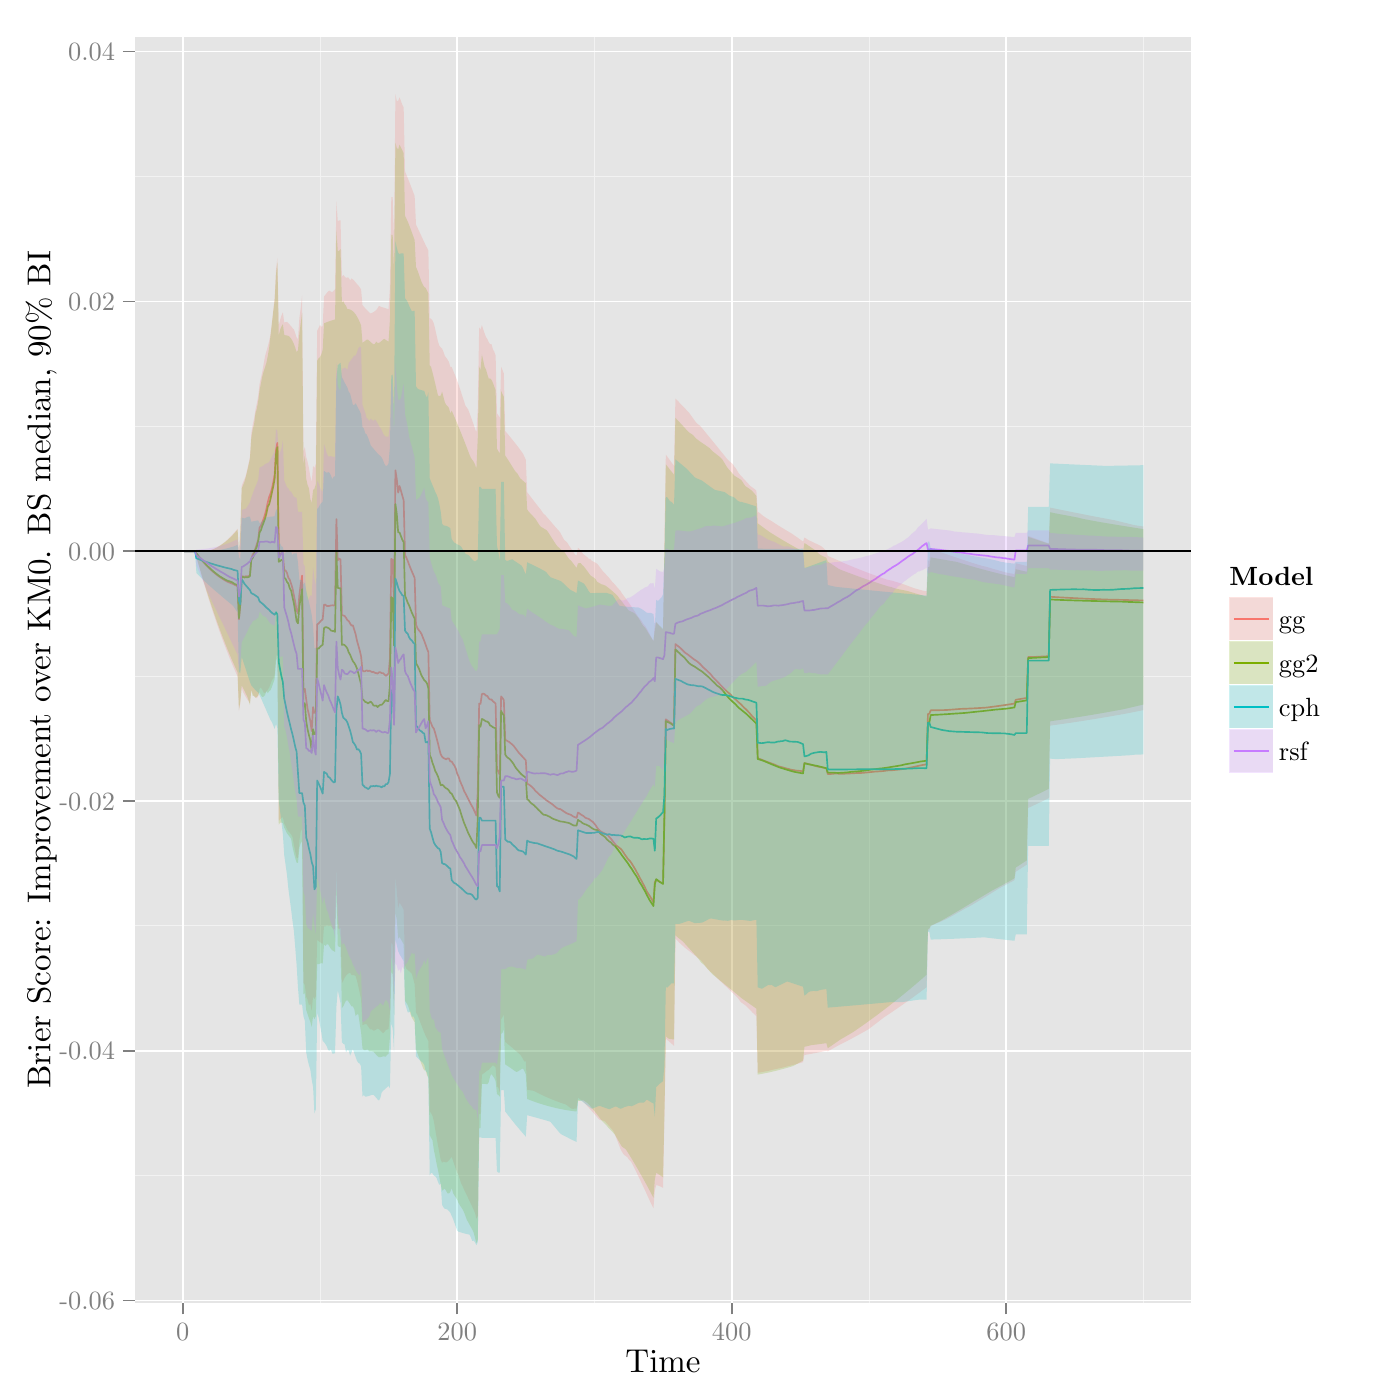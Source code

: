 % Created by tikzDevice version 0.8.1 on 2015-01-31 18:06:21
% !TEX encoding = UTF-8 Unicode
\documentclass[11pt]{memoir}
\nonstopmode

\usepackage{tikz}

\usepackage[active,tightpage,psfixbb]{preview}

\PreviewEnvironment{pgfpicture}

\setlength\PreviewBorder{0pt}

\usepackage{amsmath}
\newcommand{\SweaveOpts}[1]{}  % do not interfere with LaTeX
\newcommand{\SweaveInput}[1]{} % because they are not real TeX commands
\newcommand{\Sexpr}[1]{}       % will only be parsed by R


\usepackage{geometry}
\usepackage{amsmath}
\usepackage{lscape}
\geometry{verbose,tmargin=2.5cm,bmargin=2.5cm,lmargin=2.5cm,rmargin=2.5cm}


\begin{document}

\begin{tikzpicture}[x=1pt,y=1pt]
\definecolor{fillColor}{RGB}{255,255,255}
\path[use as bounding box,fill=fillColor,fill opacity=0.00] (0,0) rectangle (505.89,505.89);
\begin{scope}
\path[clip] (  0.00,  0.00) rectangle (505.89,505.89);
\definecolor{drawColor}{RGB}{255,255,255}
\definecolor{fillColor}{RGB}{255,255,255}

\path[draw=drawColor,line width= 0.6pt,line join=round,line cap=round,fill=fillColor] (  0.00,  0.00) rectangle (505.89,505.89);
\end{scope}
\begin{scope}
\path[clip] ( 48.65, 35.17) rectangle (430.54,492.64);
\definecolor{fillColor}{gray}{0.90}

\path[fill=fillColor] ( 48.65, 35.17) rectangle (430.54,492.64);
\definecolor{drawColor}{gray}{0.95}

\path[draw=drawColor,line width= 0.3pt,line join=round] ( 48.65, 81.04) --
	(430.54, 81.04);

\path[draw=drawColor,line width= 0.3pt,line join=round] ( 48.65,171.31) --
	(430.54,171.31);

\path[draw=drawColor,line width= 0.3pt,line join=round] ( 48.65,261.58) --
	(430.54,261.58);

\path[draw=drawColor,line width= 0.3pt,line join=round] ( 48.65,351.85) --
	(430.54,351.85);

\path[draw=drawColor,line width= 0.3pt,line join=round] ( 48.65,442.12) --
	(430.54,442.12);

\path[draw=drawColor,line width= 0.3pt,line join=round] (115.61, 35.17) --
	(115.61,492.64);

\path[draw=drawColor,line width= 0.3pt,line join=round] (214.80, 35.17) --
	(214.80,492.64);

\path[draw=drawColor,line width= 0.3pt,line join=round] (313.99, 35.17) --
	(313.99,492.64);

\path[draw=drawColor,line width= 0.3pt,line join=round] (413.18, 35.17) --
	(413.18,492.64);
\definecolor{drawColor}{RGB}{255,255,255}

\path[draw=drawColor,line width= 0.6pt,line join=round] ( 48.65, 35.91) --
	(430.54, 35.91);

\path[draw=drawColor,line width= 0.6pt,line join=round] ( 48.65,126.17) --
	(430.54,126.17);

\path[draw=drawColor,line width= 0.6pt,line join=round] ( 48.65,216.44) --
	(430.54,216.44);

\path[draw=drawColor,line width= 0.6pt,line join=round] ( 48.65,306.71) --
	(430.54,306.71);

\path[draw=drawColor,line width= 0.6pt,line join=round] ( 48.65,396.98) --
	(430.54,396.98);

\path[draw=drawColor,line width= 0.6pt,line join=round] ( 48.65,487.25) --
	(430.54,487.25);

\path[draw=drawColor,line width= 0.6pt,line join=round] ( 66.01, 35.17) --
	( 66.01,492.64);

\path[draw=drawColor,line width= 0.6pt,line join=round] (165.20, 35.17) --
	(165.20,492.64);

\path[draw=drawColor,line width= 0.6pt,line join=round] (264.39, 35.17) --
	(264.39,492.64);

\path[draw=drawColor,line width= 0.6pt,line join=round] (363.58, 35.17) --
	(363.58,492.64);
\definecolor{drawColor}{RGB}{248,118,109}

\path[draw=drawColor,line width= 0.6pt,line join=round] ( 66.51,306.71) --
	( 67.00,306.71) --
	( 67.50,306.71) --
	( 67.99,306.71) --
	( 68.49,306.71) --
	( 68.99,306.71) --
	( 69.48,306.71) --
	( 69.98,306.71) --
	( 70.47,306.71) --
	( 70.97,305.87) --
	( 71.47,305.23) --
	( 71.96,304.61) --
	( 72.46,304.01) --
	( 72.95,303.42) --
	( 73.45,302.85) --
	( 73.95,302.29) --
	( 74.44,301.76) --
	( 74.94,301.24) --
	( 75.43,300.75) --
	( 75.93,300.27) --
	( 76.43,299.80) --
	( 76.92,299.35) --
	( 77.42,298.93) --
	( 77.91,298.52) --
	( 78.41,298.13) --
	( 78.91,297.75) --
	( 79.40,297.39) --
	( 79.90,297.07) --
	( 80.39,296.74) --
	( 80.89,296.42) --
	( 81.39,296.13) --
	( 81.88,295.85) --
	( 82.38,295.60) --
	( 82.87,295.40) --
	( 83.37,295.19) --
	( 83.86,294.99) --
	( 84.36,294.82) --
	( 84.86,294.51) --
	( 85.35,294.31) --
	( 85.85,293.98) --
	( 86.34,282.13) --
	( 86.84,287.60) --
	( 87.34,297.70) --
	( 87.83,297.60) --
	( 88.33,297.50) --
	( 88.82,297.66) --
	( 89.32,297.60) --
	( 89.82,297.77) --
	( 90.31,298.01) --
	( 90.81,303.81) --
	( 91.30,305.48) --
	( 91.80,306.20) --
	( 92.30,307.67) --
	( 92.79,309.23) --
	( 93.29,310.74) --
	( 93.78,315.14) --
	( 94.28,315.96) --
	( 94.78,317.13) --
	( 95.27,318.44) --
	( 95.77,319.99) --
	( 96.26,321.91) --
	( 96.76,324.38) --
	( 97.26,326.27) --
	( 97.75,327.53) --
	( 98.25,329.24) --
	( 98.74,331.55) --
	( 99.24,334.35) --
	( 99.74,343.26) --
	(100.23,345.83) --
	(100.73,305.42) --
	(101.22,305.38) --
	(101.72,306.04) --
	(102.22,305.59) --
	(102.71,299.99) --
	(103.21,299.68) --
	(103.70,298.90) --
	(104.20,297.10) --
	(104.69,296.42) --
	(105.19,294.95) --
	(105.69,293.32) --
	(106.18,290.86) --
	(106.68,288.30) --
	(107.17,285.33) --
	(107.67,284.27) --
	(108.17,290.84) --
	(108.66,294.70) --
	(109.16,297.87) --
	(109.65,255.73) --
	(110.15,257.01) --
	(110.65,253.11) --
	(111.14,249.69) --
	(111.64,247.60) --
	(112.13,245.28) --
	(112.63,241.76) --
	(113.13,250.39) --
	(113.62,248.29) --
	(114.12,248.37) --
	(114.61,280.26) --
	(115.11,280.58) --
	(115.61,281.13) --
	(116.10,281.69) --
	(116.60,282.08) --
	(117.09,287.38) --
	(117.59,287.41) --
	(118.09,286.91) --
	(118.58,286.92) --
	(119.08,286.94) --
	(119.57,287.10) --
	(120.07,287.16) --
	(120.57,287.10) --
	(121.06,287.39) --
	(121.56,318.30) --
	(122.05,303.45) --
	(122.55,304.03) --
	(123.05,303.68) --
	(123.54,283.71) --
	(124.04,283.46) --
	(124.53,283.32) --
	(125.03,282.62) --
	(125.52,281.82) --
	(126.02,281.45) --
	(126.52,280.60) --
	(127.01,279.84) --
	(127.51,279.93) --
	(128.00,278.35) --
	(128.50,276.74) --
	(129.00,274.36) --
	(129.49,272.61) --
	(129.99,270.82) --
	(130.48,268.68) --
	(130.98,263.60) --
	(131.48,263.27) --
	(131.97,263.36) --
	(132.47,263.68) --
	(132.96,263.40) --
	(133.46,263.54) --
	(133.96,263.27) --
	(134.45,263.05) --
	(134.95,263.13) --
	(135.44,262.75) --
	(135.94,262.67) --
	(136.44,262.48) --
	(136.93,262.94) --
	(137.43,262.98) --
	(137.92,262.65) --
	(138.42,262.66) --
	(138.92,262.19) --
	(139.41,261.66) --
	(139.91,262.05) --
	(140.40,262.51) --
	(140.90,267.86) --
	(141.40,303.93) --
	(141.89,303.57) --
	(142.39,285.78) --
	(142.88,335.94) --
	(143.38,332.68) --
	(143.88,327.86) --
	(144.37,330.27) --
	(144.87,328.60) --
	(145.36,326.84) --
	(145.86,325.09) --
	(146.35,305.36) --
	(146.85,304.31) --
	(147.35,303.16) --
	(147.84,301.79) --
	(148.34,300.56) --
	(148.83,299.37) --
	(149.33,298.24) --
	(149.83,297.03) --
	(150.32,280.19) --
	(150.82,278.92) --
	(151.31,278.22) --
	(151.81,277.61) --
	(152.31,276.80) --
	(152.80,275.55) --
	(153.30,274.31) --
	(153.79,272.95) --
	(154.29,271.49) --
	(154.79,270.23) --
	(155.28,245.63) --
	(155.78,244.49) --
	(156.27,243.25) --
	(156.77,242.61) --
	(157.27,240.96) --
	(157.76,239.18) --
	(158.26,237.25) --
	(158.75,235.16) --
	(159.25,233.31) --
	(159.75,232.44) --
	(160.24,231.98) --
	(160.74,231.72) --
	(161.23,231.50) --
	(161.73,231.87) --
	(162.23,231.79) --
	(162.72,230.76) --
	(163.22,230.72) --
	(163.71,229.89) --
	(164.21,229.19) --
	(164.71,228.16) --
	(165.20,226.35) --
	(165.70,225.37) --
	(166.19,223.78) --
	(166.69,222.59) --
	(167.18,221.48) --
	(167.68,220.13) --
	(168.18,219.17) --
	(168.67,218.21) --
	(169.17,217.23) --
	(169.66,216.23) --
	(170.16,215.25) --
	(170.66,214.41) --
	(171.15,213.42) --
	(171.65,212.31) --
	(172.14,211.18) --
	(172.64,219.91) --
	(173.14,251.65) --
	(173.63,251.54) --
	(174.13,255.07) --
	(174.62,255.26) --
	(175.12,255.03) --
	(175.62,254.52) --
	(176.11,254.40) --
	(176.61,253.50) --
	(177.10,253.14) --
	(177.60,253.14) --
	(178.10,252.48) --
	(178.59,252.12) --
	(179.09,251.65) --
	(179.58,228.03) --
	(180.08,226.99) --
	(180.58,225.91) --
	(181.07,254.24) --
	(181.57,253.66) --
	(182.06,252.88) --
	(182.56,238.55) --
	(183.06,238.29) --
	(183.55,238.01) --
	(184.05,237.73) --
	(184.54,237.32) --
	(185.04,236.90) --
	(185.54,236.46) --
	(186.03,235.79) --
	(186.53,235.15) --
	(187.02,234.47) --
	(187.52,233.82) --
	(188.01,233.30) --
	(188.51,232.78) --
	(189.01,232.23) --
	(189.50,231.69) --
	(190.00,231.14) --
	(190.49,222.69) --
	(190.99,222.45) --
	(191.49,222.13) --
	(191.98,221.74) --
	(192.48,221.25) --
	(192.97,220.76) --
	(193.47,220.07) --
	(193.97,219.66) --
	(194.46,219.17) --
	(194.96,218.70) --
	(195.45,218.33) --
	(195.95,217.94) --
	(196.45,217.52) --
	(196.94,217.19) --
	(197.44,216.67) --
	(197.93,216.39) --
	(198.43,216.03) --
	(198.93,215.70) --
	(199.42,215.37) --
	(199.92,215.00) --
	(200.41,214.54) --
	(200.91,214.13) --
	(201.41,213.79) --
	(201.90,213.57) --
	(202.40,213.55) --
	(202.89,213.26) --
	(203.39,212.91) --
	(203.89,212.57) --
	(204.38,212.24) --
	(204.88,211.95) --
	(205.37,211.77) --
	(205.87,211.61) --
	(206.37,211.40) --
	(206.86,211.04) --
	(207.36,210.74) --
	(207.85,210.58) --
	(208.35,210.31) --
	(208.84,212.25) --
	(209.34,211.99) --
	(209.84,211.61) --
	(210.33,211.28) --
	(210.83,211.02) --
	(211.32,210.53) --
	(211.82,210.24) --
	(212.32,210.13) --
	(212.81,209.90) --
	(213.31,209.54) --
	(213.80,209.18) --
	(214.30,208.81) --
	(214.80,208.21) --
	(215.29,207.61) --
	(215.79,206.80) --
	(216.28,206.15) --
	(216.78,205.70) --
	(217.28,205.31) --
	(217.77,205.07) --
	(218.27,204.83) --
	(218.76,204.58) --
	(219.26,204.41) --
	(219.76,203.98) --
	(220.25,203.36) --
	(220.75,202.81) --
	(221.24,202.19) --
	(221.74,201.54) --
	(222.24,200.85) --
	(222.73,200.32) --
	(223.23,200.00) --
	(223.72,199.58) --
	(224.22,199.23) --
	(224.72,198.68) --
	(225.21,197.96) --
	(225.71,197.17) --
	(226.20,196.49) --
	(226.70,195.74) --
	(227.20,195.15) --
	(227.69,194.69) --
	(228.19,193.98) --
	(228.68,193.18) --
	(229.18,192.37) --
	(229.67,191.54) --
	(230.17,190.59) --
	(230.67,189.75) --
	(231.16,188.72) --
	(231.66,187.87) --
	(232.15,186.92) --
	(232.65,186.02) --
	(233.15,184.99) --
	(233.64,183.89) --
	(234.14,183.09) --
	(234.63,182.39) --
	(235.13,181.61) --
	(235.63,180.70) --
	(236.12,179.81) --
	(236.62,187.02) --
	(237.11,188.02) --
	(237.61,187.70) --
	(238.11,187.39) --
	(238.60,187.12) --
	(239.10,186.85) --
	(239.59,186.56) --
	(240.09,210.16) --
	(240.59,245.96) --
	(241.08,245.61) --
	(241.58,245.26) --
	(242.07,244.91) --
	(242.57,244.56) --
	(243.07,244.21) --
	(243.56,243.87) --
	(244.06,273.17) --
	(244.55,272.75) --
	(245.05,272.38) --
	(245.55,271.99) --
	(246.04,271.53) --
	(246.54,271.05) --
	(247.03,270.55) --
	(247.53,270.06) --
	(248.02,269.72) --
	(248.52,269.39) --
	(249.02,269.00) --
	(249.51,268.61) --
	(250.01,268.22) --
	(250.50,267.83) --
	(251.00,267.47) --
	(251.50,267.17) --
	(251.99,266.82) --
	(252.49,266.40) --
	(252.98,265.97) --
	(253.48,265.42) --
	(253.98,264.84) --
	(254.47,264.41) --
	(254.97,263.97) --
	(255.46,263.53) --
	(255.96,263.00) --
	(256.46,262.60) --
	(256.95,262.05) --
	(257.45,261.38) --
	(257.94,260.85) --
	(258.44,260.35) --
	(258.94,259.84) --
	(259.43,259.32) --
	(259.93,258.81) --
	(260.42,258.30) --
	(260.92,257.78) --
	(261.42,257.26) --
	(261.91,256.77) --
	(262.41,256.30) --
	(262.90,255.82) --
	(263.40,255.42) --
	(263.90,255.02) --
	(264.39,254.41) --
	(264.89,253.98) --
	(265.38,253.54) --
	(265.88,253.11) --
	(266.38,252.60) --
	(266.87,252.13) --
	(267.37,251.70) --
	(267.86,251.28) --
	(268.36,250.70) --
	(268.85,250.19) --
	(269.35,249.77) --
	(269.85,249.27) --
	(270.34,248.76) --
	(270.84,248.22) --
	(271.33,247.63) --
	(271.83,247.07) --
	(272.33,246.57) --
	(272.82,246.09) --
	(273.32,245.60) --
	(273.81,231.92) --
	(274.31,231.71) --
	(274.81,231.54) --
	(275.30,231.34) --
	(275.80,231.13) --
	(276.29,230.93) --
	(276.79,230.74) --
	(277.29,230.55) --
	(277.78,230.37) --
	(278.28,230.19) --
	(278.77,230.01) --
	(279.27,229.83) --
	(279.77,229.65) --
	(280.26,229.43) --
	(280.76,229.21) --
	(281.25,229.00) --
	(281.75,228.87) --
	(282.25,228.74) --
	(282.74,228.61) --
	(283.24,228.48) --
	(283.73,228.33) --
	(284.23,228.17) --
	(284.73,228.07) --
	(285.22,227.95) --
	(285.72,227.77) --
	(286.21,227.69) --
	(286.71,227.61) --
	(287.21,227.53) --
	(287.70,227.45) --
	(288.20,227.38) --
	(288.69,227.35) --
	(289.19,227.32) --
	(289.68,227.23) --
	(290.18,227.15) --
	(290.68,230.13) --
	(291.17,230.03) --
	(291.67,229.92) --
	(292.16,229.82) --
	(292.66,229.69) --
	(293.16,229.54) --
	(293.65,229.39) --
	(294.15,229.24) --
	(294.64,229.10) --
	(295.14,228.97) --
	(295.64,228.87) --
	(296.13,228.77) --
	(296.63,228.67) --
	(297.12,228.57) --
	(297.62,228.48) --
	(298.12,228.36) --
	(298.61,228.24) --
	(299.11,226.20) --
	(299.60,226.20) --
	(300.10,226.21) --
	(300.60,226.25) --
	(301.09,226.30) --
	(301.59,226.34) --
	(302.08,226.37) --
	(302.58,226.34) --
	(303.08,226.31) --
	(303.57,226.27) --
	(304.07,226.28) --
	(304.56,226.29) --
	(305.06,226.31) --
	(305.56,226.33) --
	(306.05,226.35) --
	(306.55,226.38) --
	(307.04,226.40) --
	(307.54,226.43) --
	(308.04,226.45) --
	(308.53,226.48) --
	(309.03,226.51) --
	(309.52,226.55) --
	(310.02,226.56) --
	(310.51,226.57) --
	(311.01,226.58) --
	(311.51,226.60) --
	(312.00,226.64) --
	(312.50,226.69) --
	(312.99,226.74) --
	(313.49,226.78) --
	(313.99,226.83) --
	(314.48,226.88) --
	(314.98,226.94) --
	(315.47,226.99) --
	(315.97,227.05) --
	(316.47,227.08) --
	(316.96,227.11) --
	(317.46,227.14) --
	(317.95,227.18) --
	(318.45,227.22) --
	(318.95,227.25) --
	(319.44,227.31) --
	(319.94,227.38) --
	(320.43,227.45) --
	(320.93,227.51) --
	(321.43,227.53) --
	(321.92,227.56) --
	(322.42,227.58) --
	(322.91,227.61) --
	(323.41,227.67) --
	(323.91,227.72) --
	(324.40,227.77) --
	(324.90,227.82) --
	(325.39,227.88) --
	(325.89,227.95) --
	(326.39,228.01) --
	(326.88,228.08) --
	(327.38,228.19) --
	(327.87,228.30) --
	(328.37,228.40) --
	(328.87,228.50) --
	(329.36,228.60) --
	(329.86,228.70) --
	(330.35,228.81) --
	(330.85,228.91) --
	(331.34,229.02) --
	(331.84,229.13) --
	(332.34,229.24) --
	(332.83,229.35) --
	(333.33,229.45) --
	(333.82,229.53) --
	(334.32,229.62) --
	(334.82,229.71) --
	(335.31,247.88) --
	(335.81,247.98) --
	(336.30,249.22) --
	(336.80,249.22) --
	(337.30,249.23) --
	(337.79,249.23) --
	(338.29,249.24) --
	(338.78,249.25) --
	(339.28,249.26) --
	(339.78,249.27) --
	(340.27,249.28) --
	(340.77,249.29) --
	(341.26,249.30) --
	(341.76,249.31) --
	(342.26,249.35) --
	(342.75,249.38) --
	(343.25,249.42) --
	(343.74,249.46) --
	(344.24,249.49) --
	(344.74,249.53) --
	(345.23,249.57) --
	(345.73,249.61) --
	(346.22,249.65) --
	(346.72,249.70) --
	(347.22,249.73) --
	(347.71,249.75) --
	(348.21,249.76) --
	(348.70,249.78) --
	(349.20,249.80) --
	(349.70,249.82) --
	(350.19,249.85) --
	(350.69,249.87) --
	(351.18,249.89) --
	(351.68,249.92) --
	(352.17,249.94) --
	(352.67,249.97) --
	(353.17,250.00) --
	(353.66,250.03) --
	(354.16,250.06) --
	(354.65,250.09) --
	(355.15,250.12) --
	(355.65,250.15) --
	(356.14,250.18) --
	(356.64,250.23) --
	(357.13,250.29) --
	(357.63,250.36) --
	(358.13,250.42) --
	(358.62,250.49) --
	(359.12,250.55) --
	(359.61,250.62) --
	(360.11,250.69) --
	(360.61,250.76) --
	(361.10,250.83) --
	(361.60,250.90) --
	(362.09,250.97) --
	(362.59,251.04) --
	(363.09,251.11) --
	(363.58,251.19) --
	(364.08,251.26) --
	(364.57,251.34) --
	(365.07,251.41) --
	(365.57,251.49) --
	(366.06,251.56) --
	(366.56,251.63) --
	(367.05,253.03) --
	(367.55,253.11) --
	(368.05,253.19) --
	(368.54,253.27) --
	(369.04,253.36) --
	(369.53,253.44) --
	(370.03,253.52) --
	(370.53,253.61) --
	(371.02,253.69) --
	(371.52,268.45) --
	(372.01,268.47) --
	(372.51,268.48) --
	(373.00,268.49) --
	(373.50,268.51) --
	(374.00,268.52) --
	(374.49,268.54) --
	(374.99,268.56) --
	(375.48,268.59) --
	(375.98,268.62) --
	(376.48,268.65) --
	(376.97,268.68) --
	(377.47,268.70) --
	(377.96,268.72) --
	(378.46,268.74) --
	(378.96,268.76) --
	(379.45,290.24) --
	(379.95,290.21) --
	(380.44,290.18) --
	(380.94,290.15) --
	(381.44,290.12) --
	(381.93,290.09) --
	(382.43,290.06) --
	(382.92,290.03) --
	(383.42,290.00) --
	(383.92,289.98) --
	(384.41,289.95) --
	(384.91,289.92) --
	(385.40,289.89) --
	(385.90,289.87) --
	(386.40,289.84) --
	(386.89,289.81) --
	(387.39,289.79) --
	(387.88,289.76) --
	(388.38,289.74) --
	(388.88,289.71) --
	(389.37,289.69) --
	(389.87,289.66) --
	(390.36,289.64) --
	(390.86,289.62) --
	(391.36,289.59) --
	(391.85,289.57) --
	(392.35,289.55) --
	(392.84,289.53) --
	(393.34,289.50) --
	(393.83,289.48) --
	(394.33,289.46) --
	(394.83,289.44) --
	(395.32,289.42) --
	(395.82,289.40) --
	(396.31,289.38) --
	(396.81,289.36) --
	(397.31,289.34) --
	(397.80,289.32) --
	(398.30,289.30) --
	(398.79,289.27) --
	(399.29,289.25) --
	(399.79,289.24) --
	(400.28,289.23) --
	(400.78,289.21) --
	(401.27,289.19) --
	(401.77,289.18) --
	(402.27,289.17) --
	(402.76,289.16) --
	(403.26,289.15) --
	(403.75,289.15) --
	(404.25,289.14) --
	(404.75,289.13) --
	(405.24,289.12) --
	(405.74,289.11) --
	(406.23,289.09) --
	(406.73,289.08) --
	(407.23,289.06) --
	(407.72,289.05) --
	(408.22,289.03) --
	(408.71,289.02) --
	(409.21,289.01) --
	(409.71,288.99) --
	(410.20,288.98) --
	(410.70,288.97) --
	(411.19,288.96) --
	(411.69,288.95) --
	(412.19,288.93) --
	(412.68,288.93) --
	(413.18,288.93);
\definecolor{drawColor}{RGB}{124,174,0}

\path[draw=drawColor,line width= 0.6pt,line join=round] ( 66.51,306.71) --
	( 67.00,306.71) --
	( 67.50,306.71) --
	( 67.99,306.71) --
	( 68.49,306.71) --
	( 68.99,306.71) --
	( 69.48,306.71) --
	( 69.98,306.71) --
	( 70.47,306.71) --
	( 70.97,305.92) --
	( 71.47,305.30) --
	( 71.96,304.69) --
	( 72.46,304.11) --
	( 72.95,303.53) --
	( 73.45,302.98) --
	( 73.95,302.44) --
	( 74.44,301.92) --
	( 74.94,301.42) --
	( 75.43,300.94) --
	( 75.93,300.46) --
	( 76.43,300.01) --
	( 76.92,299.58) --
	( 77.42,299.16) --
	( 77.91,298.76) --
	( 78.41,298.37) --
	( 78.91,297.99) --
	( 79.40,297.62) --
	( 79.90,297.35) --
	( 80.39,297.03) --
	( 80.89,296.74) --
	( 81.39,296.45) --
	( 81.88,296.19) --
	( 82.38,295.96) --
	( 82.87,295.86) --
	( 83.37,295.66) --
	( 83.86,295.48) --
	( 84.36,295.14) --
	( 84.86,294.84) --
	( 85.35,294.63) --
	( 85.85,294.43) --
	( 86.34,282.52) --
	( 86.84,287.63) --
	( 87.34,297.41) --
	( 87.83,297.40) --
	( 88.33,297.21) --
	( 88.82,297.34) --
	( 89.32,297.29) --
	( 89.82,297.34) --
	( 90.31,297.71) --
	( 90.81,303.67) --
	( 91.30,304.26) --
	( 91.80,305.45) --
	( 92.30,307.27) --
	( 92.79,308.29) --
	( 93.29,310.28) --
	( 93.78,313.45) --
	( 94.28,314.30) --
	( 94.78,315.84) --
	( 95.27,317.04) --
	( 95.77,318.50) --
	( 96.26,320.29) --
	( 96.76,322.81) --
	( 97.26,323.67) --
	( 97.75,325.61) --
	( 98.25,327.89) --
	( 98.74,330.11) --
	( 99.24,332.85) --
	( 99.74,341.70) --
	(100.23,344.28) --
	(100.73,302.89) --
	(101.22,303.12) --
	(101.72,303.62) --
	(102.22,303.28) --
	(102.71,297.12) --
	(103.21,296.68) --
	(103.70,295.62) --
	(104.20,295.02) --
	(104.69,293.32) --
	(105.19,292.48) --
	(105.69,290.11) --
	(106.18,287.95) --
	(106.68,284.93) --
	(107.17,281.46) --
	(107.67,280.64) --
	(108.17,286.77) --
	(108.66,289.77) --
	(109.16,293.04) --
	(109.65,250.44) --
	(110.15,251.81) --
	(110.65,245.28) --
	(111.14,242.34) --
	(111.64,240.23) --
	(112.13,238.40) --
	(112.63,234.52) --
	(113.13,242.38) --
	(113.62,240.61) --
	(114.12,240.71) --
	(114.61,271.62) --
	(115.11,271.49) --
	(115.61,272.09) --
	(116.10,272.54) --
	(116.60,272.90) --
	(117.09,278.91) --
	(117.59,279.27) --
	(118.09,279.21) --
	(118.58,279.00) --
	(119.08,278.65) --
	(119.57,278.05) --
	(120.07,277.89) --
	(120.57,277.85) --
	(121.06,277.58) --
	(121.56,306.39) --
	(122.05,293.44) --
	(122.55,293.36) --
	(123.05,293.33) --
	(123.54,272.85) --
	(124.04,273.00) --
	(124.53,272.78) --
	(125.03,272.27) --
	(125.52,271.57) --
	(126.02,270.13) --
	(126.52,269.31) --
	(127.01,268.08) --
	(127.51,266.97) --
	(128.00,266.36) --
	(128.50,265.50) --
	(129.00,264.25) --
	(129.49,262.55) --
	(129.99,260.56) --
	(130.48,258.59) --
	(130.98,253.22) --
	(131.48,252.85) --
	(131.97,252.25) --
	(132.47,252.11) --
	(132.96,251.72) --
	(133.46,252.06) --
	(133.96,252.35) --
	(134.45,251.84) --
	(134.95,250.97) --
	(135.44,250.86) --
	(135.94,250.94) --
	(136.44,250.38) --
	(136.93,250.88) --
	(137.43,251.20) --
	(137.92,251.18) --
	(138.42,251.68) --
	(138.92,252.41) --
	(139.41,252.94) --
	(139.91,252.59) --
	(140.40,252.51) --
	(140.90,258.38) --
	(141.40,290.13) --
	(141.89,289.58) --
	(142.39,272.63) --
	(142.88,323.76) --
	(143.38,320.15) --
	(143.88,313.51) --
	(144.37,313.48) --
	(144.87,312.18) --
	(145.36,310.89) --
	(145.86,309.98) --
	(146.35,290.73) --
	(146.85,289.39) --
	(147.35,288.02) --
	(147.84,287.08) --
	(148.34,285.74) --
	(148.83,284.46) --
	(149.33,283.41) --
	(149.83,282.38) --
	(150.32,266.27) --
	(150.82,265.37) --
	(151.31,264.45) --
	(151.81,263.16) --
	(152.31,261.78) --
	(152.80,260.98) --
	(153.30,260.08) --
	(153.79,259.69) --
	(154.29,258.96) --
	(154.79,257.17) --
	(155.28,233.01) --
	(155.78,232.01) --
	(156.27,230.25) --
	(156.77,228.93) --
	(157.27,227.27) --
	(157.76,226.43) --
	(158.26,225.29) --
	(158.75,223.86) --
	(159.25,222.10) --
	(159.75,222.35) --
	(160.24,221.99) --
	(160.74,221.39) --
	(161.23,221.02) --
	(161.73,220.75) --
	(162.23,220.20) --
	(162.72,219.36) --
	(163.22,219.11) --
	(163.71,218.16) --
	(164.21,217.12) --
	(164.71,216.57) --
	(165.20,215.55) --
	(165.70,214.39) --
	(166.19,213.20) --
	(166.69,211.54) --
	(167.18,210.01) --
	(167.68,208.58) --
	(168.18,207.38) --
	(168.67,206.18) --
	(169.17,204.95) --
	(169.66,203.95) --
	(170.16,202.97) --
	(170.66,201.99) --
	(171.15,201.22) --
	(171.65,200.61) --
	(172.14,199.44) --
	(172.64,210.23) --
	(173.14,243.87) --
	(173.63,243.27) --
	(174.13,246.08) --
	(174.62,245.88) --
	(175.12,245.54) --
	(175.62,245.18) --
	(176.11,245.15) --
	(176.61,244.71) --
	(177.10,243.72) --
	(177.60,243.53) --
	(178.10,243.10) --
	(178.59,242.92) --
	(179.09,242.74) --
	(179.58,219.53) --
	(180.08,218.25) --
	(180.58,217.58) --
	(181.07,249.01) --
	(181.57,248.04) --
	(182.06,247.37) --
	(182.56,233.22) --
	(183.06,232.47) --
	(183.55,232.03) --
	(184.05,231.72) --
	(184.54,231.19) --
	(185.04,230.55) --
	(185.54,229.87) --
	(186.03,229.00) --
	(186.53,228.24) --
	(187.02,227.67) --
	(187.52,227.09) --
	(188.01,226.51) --
	(188.51,226.01) --
	(189.01,225.60) --
	(189.50,225.25) --
	(190.00,224.83) --
	(190.49,217.04) --
	(190.99,216.77) --
	(191.49,216.12) --
	(191.98,215.62) --
	(192.48,215.27) --
	(192.97,214.88) --
	(193.47,214.36) --
	(193.97,213.90) --
	(194.46,213.35) --
	(194.96,212.89) --
	(195.45,212.39) --
	(195.95,211.88) --
	(196.45,211.47) --
	(196.94,211.42) --
	(197.44,211.32) --
	(197.93,211.04) --
	(198.43,210.86) --
	(198.93,210.56) --
	(199.42,210.23) --
	(199.92,209.99) --
	(200.41,209.80) --
	(200.91,209.62) --
	(201.41,209.44) --
	(201.90,209.26) --
	(202.40,209.09) --
	(202.89,208.99) --
	(203.39,208.97) --
	(203.89,208.86) --
	(204.38,208.75) --
	(204.88,208.65) --
	(205.37,208.55) --
	(205.87,208.38) --
	(206.37,208.09) --
	(206.86,207.80) --
	(207.36,207.59) --
	(207.85,207.57) --
	(208.35,207.55) --
	(208.84,209.64) --
	(209.34,209.27) --
	(209.84,209.02) --
	(210.33,208.56) --
	(210.83,208.29) --
	(211.32,208.06) --
	(211.82,207.93) --
	(212.32,207.64) --
	(212.81,207.45) --
	(213.31,207.06) --
	(213.80,206.68) --
	(214.30,206.38) --
	(214.80,206.14) --
	(215.29,206.05) --
	(215.79,205.95) --
	(216.28,205.48) --
	(216.78,204.82) --
	(217.28,204.39) --
	(217.77,204.05) --
	(218.27,203.70) --
	(218.76,203.30) --
	(219.26,202.62) --
	(219.76,202.19) --
	(220.25,201.75) --
	(220.75,201.49) --
	(221.24,200.91) --
	(221.74,200.45) --
	(222.24,200.13) --
	(222.73,199.52) --
	(223.23,198.93) --
	(223.72,198.24) --
	(224.22,197.59) --
	(224.72,196.83) --
	(225.21,196.17) --
	(225.71,195.52) --
	(226.20,194.87) --
	(226.70,194.21) --
	(227.20,193.46) --
	(227.69,192.68) --
	(228.19,192.05) --
	(228.68,191.24) --
	(229.18,190.42) --
	(229.67,189.73) --
	(230.17,188.95) --
	(230.67,187.98) --
	(231.16,187.04) --
	(231.66,186.31) --
	(232.15,185.46) --
	(232.65,184.55) --
	(233.15,183.71) --
	(233.64,182.69) --
	(234.14,181.74) --
	(234.63,180.78) --
	(235.13,180.01) --
	(235.63,179.25) --
	(236.12,178.48) --
	(236.62,186.30) --
	(237.11,188.19) --
	(237.61,187.88) --
	(238.11,187.41) --
	(238.60,187.10) --
	(239.10,186.78) --
	(239.59,186.46) --
	(240.09,212.16) --
	(240.59,245.31) --
	(241.08,245.05) --
	(241.58,244.84) --
	(242.07,244.63) --
	(242.57,244.29) --
	(243.07,243.94) --
	(243.56,243.59) --
	(244.06,271.21) --
	(244.55,270.79) --
	(245.05,270.25) --
	(245.55,269.86) --
	(246.04,269.33) --
	(246.54,268.91) --
	(247.03,268.50) --
	(247.53,268.01) --
	(248.02,267.40) --
	(248.52,266.79) --
	(249.02,266.28) --
	(249.51,265.87) --
	(250.01,265.55) --
	(250.50,265.28) --
	(251.00,265.01) --
	(251.50,264.67) --
	(251.99,264.31) --
	(252.49,263.96) --
	(252.98,263.67) --
	(253.48,263.36) --
	(253.98,262.97) --
	(254.47,262.55) --
	(254.97,262.13) --
	(255.46,261.71) --
	(255.96,261.29) --
	(256.46,260.82) --
	(256.95,260.31) --
	(257.45,259.82) --
	(257.94,259.38) --
	(258.44,258.89) --
	(258.94,258.31) --
	(259.43,257.92) --
	(259.93,257.61) --
	(260.42,257.16) --
	(260.92,256.66) --
	(261.42,256.05) --
	(261.91,255.43) --
	(262.41,254.82) --
	(262.90,254.20) --
	(263.40,253.59) --
	(263.90,253.11) --
	(264.39,252.64) --
	(264.89,252.17) --
	(265.38,251.75) --
	(265.88,251.30) --
	(266.38,250.71) --
	(266.87,250.19) --
	(267.37,249.80) --
	(267.86,249.40) --
	(268.36,249.00) --
	(268.85,248.60) --
	(269.35,248.20) --
	(269.85,247.78) --
	(270.34,247.30) --
	(270.84,246.83) --
	(271.33,246.35) --
	(271.83,245.87) --
	(272.33,245.38) --
	(272.82,244.90) --
	(273.32,244.42) --
	(273.81,231.60) --
	(274.31,231.47) --
	(274.81,231.34) --
	(275.30,231.16) --
	(275.80,230.98) --
	(276.29,230.81) --
	(276.79,230.59) --
	(277.29,230.38) --
	(277.78,230.16) --
	(278.28,229.95) --
	(278.77,229.74) --
	(279.27,229.54) --
	(279.77,229.33) --
	(280.26,229.13) --
	(280.76,228.94) --
	(281.25,228.74) --
	(281.75,228.55) --
	(282.25,228.39) --
	(282.74,228.24) --
	(283.24,228.08) --
	(283.73,227.93) --
	(284.23,227.78) --
	(284.73,227.63) --
	(285.22,227.49) --
	(285.72,227.34) --
	(286.21,227.20) --
	(286.71,227.07) --
	(287.21,226.95) --
	(287.70,226.86) --
	(288.20,226.76) --
	(288.69,226.67) --
	(289.19,226.58) --
	(289.68,226.49) --
	(290.18,226.40) --
	(290.68,230.11) --
	(291.17,229.98) --
	(291.67,229.85) --
	(292.16,229.73) --
	(292.66,229.63) --
	(293.16,229.53) --
	(293.65,229.43) --
	(294.15,229.34) --
	(294.64,229.24) --
	(295.14,229.15) --
	(295.64,229.02) --
	(296.13,228.90) --
	(296.63,228.78) --
	(297.12,228.66) --
	(297.62,228.54) --
	(298.12,228.42) --
	(298.61,228.30) --
	(299.11,226.71) --
	(299.60,226.70) --
	(300.10,226.71) --
	(300.60,226.71) --
	(301.09,226.70) --
	(301.59,226.66) --
	(302.08,226.61) --
	(302.58,226.59) --
	(303.08,226.59) --
	(303.57,226.62) --
	(304.07,226.65) --
	(304.56,226.68) --
	(305.06,226.71) --
	(305.56,226.74) --
	(306.05,226.78) --
	(306.55,226.84) --
	(307.04,226.91) --
	(307.54,226.97) --
	(308.04,227.02) --
	(308.53,227.05) --
	(309.03,227.09) --
	(309.52,227.13) --
	(310.02,227.17) --
	(310.51,227.22) --
	(311.01,227.27) --
	(311.51,227.32) --
	(312.00,227.37) --
	(312.50,227.44) --
	(312.99,227.52) --
	(313.49,227.59) --
	(313.99,227.67) --
	(314.48,227.75) --
	(314.98,227.81) --
	(315.47,227.86) --
	(315.97,227.92) --
	(316.47,227.98) --
	(316.96,228.04) --
	(317.46,228.11) --
	(317.95,228.18) --
	(318.45,228.23) --
	(318.95,228.26) --
	(319.44,228.34) --
	(319.94,228.42) --
	(320.43,228.49) --
	(320.93,228.57) --
	(321.43,228.65) --
	(321.92,228.73) --
	(322.42,228.81) --
	(322.91,228.89) --
	(323.41,228.97) --
	(323.91,229.04) --
	(324.40,229.12) --
	(324.90,229.21) --
	(325.39,229.30) --
	(325.89,229.39) --
	(326.39,229.52) --
	(326.88,229.66) --
	(327.38,229.75) --
	(327.87,229.83) --
	(328.37,229.91) --
	(328.87,230.00) --
	(329.36,230.09) --
	(329.86,230.18) --
	(330.35,230.27) --
	(330.85,230.36) --
	(331.34,230.45) --
	(331.84,230.56) --
	(332.34,230.67) --
	(332.83,230.74) --
	(333.33,230.80) --
	(333.82,230.87) --
	(334.32,230.94) --
	(334.82,231.01) --
	(335.31,244.71) --
	(335.81,244.78) --
	(336.30,247.51) --
	(336.80,247.53) --
	(337.30,247.55) --
	(337.79,247.58) --
	(338.29,247.60) --
	(338.78,247.63) --
	(339.28,247.65) --
	(339.78,247.68) --
	(340.27,247.71) --
	(340.77,247.74) --
	(341.26,247.77) --
	(341.76,247.80) --
	(342.26,247.83) --
	(342.75,247.86) --
	(343.25,247.90) --
	(343.74,247.93) --
	(344.24,247.96) --
	(344.74,248.00) --
	(345.23,248.04) --
	(345.73,248.07) --
	(346.22,248.10) --
	(346.72,248.13) --
	(347.22,248.17) --
	(347.71,248.20) --
	(348.21,248.23) --
	(348.70,248.27) --
	(349.20,248.32) --
	(349.70,248.37) --
	(350.19,248.42) --
	(350.69,248.48) --
	(351.18,248.53) --
	(351.68,248.59) --
	(352.17,248.64) --
	(352.67,248.69) --
	(353.17,248.74) --
	(353.66,248.79) --
	(354.16,248.84) --
	(354.65,248.89) --
	(355.15,248.94) --
	(355.65,249.00) --
	(356.14,249.05) --
	(356.64,249.11) --
	(357.13,249.17) --
	(357.63,249.22) --
	(358.13,249.28) --
	(358.62,249.34) --
	(359.12,249.40) --
	(359.61,249.46) --
	(360.11,249.50) --
	(360.61,249.54) --
	(361.10,249.58) --
	(361.60,249.63) --
	(362.09,249.67) --
	(362.59,249.72) --
	(363.09,249.77) --
	(363.58,249.81) --
	(364.08,249.87) --
	(364.57,249.95) --
	(365.07,250.02) --
	(365.57,250.10) --
	(366.06,250.18) --
	(366.56,250.26) --
	(367.05,252.19) --
	(367.55,252.25) --
	(368.05,252.33) --
	(368.54,252.41) --
	(369.04,252.49) --
	(369.53,252.57) --
	(370.03,252.65) --
	(370.53,252.72) --
	(371.02,252.79) --
	(371.52,268.09) --
	(372.01,268.11) --
	(372.51,268.13) --
	(373.00,268.15) --
	(373.50,268.18) --
	(374.00,268.20) --
	(374.49,268.23) --
	(374.99,268.26) --
	(375.48,268.29) --
	(375.98,268.32) --
	(376.48,268.34) --
	(376.97,268.36) --
	(377.47,268.38) --
	(377.96,268.41) --
	(378.46,268.45) --
	(378.96,268.49) --
	(379.45,289.28) --
	(379.95,289.25) --
	(380.44,289.22) --
	(380.94,289.20) --
	(381.44,289.17) --
	(381.93,289.15) --
	(382.43,289.13) --
	(382.92,289.11) --
	(383.42,289.09) --
	(383.92,289.07) --
	(384.41,289.05) --
	(384.91,289.04) --
	(385.40,289.02) --
	(385.90,289.00) --
	(386.40,288.98) --
	(386.89,288.97) --
	(387.39,288.95) --
	(387.88,288.93) --
	(388.38,288.92) --
	(388.88,288.90) --
	(389.37,288.89) --
	(389.87,288.87) --
	(390.36,288.86) --
	(390.86,288.84) --
	(391.36,288.83) --
	(391.85,288.81) --
	(392.35,288.80) --
	(392.84,288.79) --
	(393.34,288.77) --
	(393.83,288.76) --
	(394.33,288.74) --
	(394.83,288.73) --
	(395.32,288.71) --
	(395.82,288.70) --
	(396.31,288.69) --
	(396.81,288.67) --
	(397.31,288.66) --
	(397.80,288.65) --
	(398.30,288.63) --
	(398.79,288.62) --
	(399.29,288.61) --
	(399.79,288.60) --
	(400.28,288.58) --
	(400.78,288.57) --
	(401.27,288.56) --
	(401.77,288.55) --
	(402.27,288.54) --
	(402.76,288.53) --
	(403.26,288.52) --
	(403.75,288.51) --
	(404.25,288.50) --
	(404.75,288.49) --
	(405.24,288.48) --
	(405.74,288.47) --
	(406.23,288.45) --
	(406.73,288.42) --
	(407.23,288.40) --
	(407.72,288.38) --
	(408.22,288.37) --
	(408.71,288.35) --
	(409.21,288.33) --
	(409.71,288.31) --
	(410.20,288.29) --
	(410.70,288.27) --
	(411.19,288.26) --
	(411.69,288.24) --
	(412.19,288.22) --
	(412.68,288.21) --
	(413.18,288.19);
\definecolor{drawColor}{RGB}{0,191,196}

\path[draw=drawColor,line width= 0.6pt,line join=round] ( 66.51,306.71) --
	( 67.00,306.71) --
	( 67.50,306.71) --
	( 67.99,306.71) --
	( 68.49,306.71) --
	( 68.99,306.71) --
	( 69.48,306.71) --
	( 69.98,306.71) --
	( 70.47,306.71) --
	( 70.97,304.14) --
	( 71.47,303.96) --
	( 71.96,303.77) --
	( 72.46,303.59) --
	( 72.95,303.40) --
	( 73.45,303.22) --
	( 73.95,303.04) --
	( 74.44,302.87) --
	( 74.94,302.71) --
	( 75.43,302.54) --
	( 75.93,302.37) --
	( 76.43,302.21) --
	( 76.92,302.06) --
	( 77.42,301.90) --
	( 77.91,301.76) --
	( 78.41,301.61) --
	( 78.91,301.46) --
	( 79.40,301.34) --
	( 79.90,301.22) --
	( 80.39,301.06) --
	( 80.89,300.93) --
	( 81.39,300.79) --
	( 81.88,300.68) --
	( 82.38,300.57) --
	( 82.87,300.46) --
	( 83.37,300.34) --
	( 83.86,300.23) --
	( 84.36,299.95) --
	( 84.86,299.87) --
	( 85.35,299.74) --
	( 85.85,299.59) --
	( 86.34,288.84) --
	( 86.84,287.54) --
	( 87.34,296.45) --
	( 87.83,295.86) --
	( 88.33,294.94) --
	( 88.82,294.37) --
	( 89.32,293.81) --
	( 89.82,293.21) --
	( 90.31,292.66) --
	( 90.81,291.54) --
	( 91.30,291.29) --
	( 91.80,291.07) --
	( 92.30,290.69) --
	( 92.79,290.37) --
	( 93.29,289.99) --
	( 93.78,288.64) --
	( 94.28,288.18) --
	( 94.78,287.79) --
	( 95.27,287.37) --
	( 95.77,286.86) --
	( 96.26,286.33) --
	( 96.76,285.93) --
	( 97.26,285.51) --
	( 97.75,284.93) --
	( 98.25,284.46) --
	( 98.74,284.13) --
	( 99.24,283.76) --
	( 99.74,284.63) --
	(100.23,283.88) --
	(100.73,266.67) --
	(101.22,263.98) --
	(101.72,261.37) --
	(102.22,259.39) --
	(102.71,253.49) --
	(103.21,251.03) --
	(103.70,248.61) --
	(104.20,246.49) --
	(104.69,244.48) --
	(105.19,242.36) --
	(105.69,240.54) --
	(106.18,238.37) --
	(106.68,236.01) --
	(107.17,234.29) --
	(107.67,226.60) --
	(108.17,219.29) --
	(108.66,219.29) --
	(109.16,219.29) --
	(109.65,215.89) --
	(110.15,214.75) --
	(110.65,203.24) --
	(111.14,201.67) --
	(111.64,199.26) --
	(112.13,197.32) --
	(112.63,194.42) --
	(113.13,192.89) --
	(113.62,184.53) --
	(114.12,185.47) --
	(114.61,223.86) --
	(115.11,222.80) --
	(115.61,221.69) --
	(116.10,220.50) --
	(116.60,219.11) --
	(117.09,226.96) --
	(117.59,226.63) --
	(118.09,226.32) --
	(118.58,225.12) --
	(119.08,224.95) --
	(119.57,224.25) --
	(120.07,223.64) --
	(120.57,223.14) --
	(121.06,223.32) --
	(121.56,249.27) --
	(122.05,254.25) --
	(122.55,252.98) --
	(123.05,251.29) --
	(123.54,248.32) --
	(124.04,246.55) --
	(124.53,246.13) --
	(125.03,245.68) --
	(125.52,244.83) --
	(126.02,243.35) --
	(126.52,241.85) --
	(127.01,239.99) --
	(127.51,237.75) --
	(128.00,237.16) --
	(128.50,236.37) --
	(129.00,235.03) --
	(129.49,235.15) --
	(129.99,234.58) --
	(130.48,233.45) --
	(130.98,222.33) --
	(131.48,221.88) --
	(131.97,221.33) --
	(132.47,221.20) --
	(132.96,220.76) --
	(133.46,221.06) --
	(133.96,221.85) --
	(134.45,221.71) --
	(134.95,221.90) --
	(135.44,221.71) --
	(135.94,222.03) --
	(136.44,221.74) --
	(136.93,221.79) --
	(137.43,221.65) --
	(137.92,221.38) --
	(138.42,221.83) --
	(138.92,221.76) --
	(139.41,222.56) --
	(139.91,222.53) --
	(140.40,223.26) --
	(140.90,226.25) --
	(141.40,256.49) --
	(141.89,255.91) --
	(142.39,244.43) --
	(142.88,296.80) --
	(143.38,295.39) --
	(143.88,293.54) --
	(144.37,292.31) --
	(144.87,291.65) --
	(145.36,290.77) --
	(145.86,290.54) --
	(146.35,278.00) --
	(146.85,277.29) --
	(147.35,276.87) --
	(147.84,275.55) --
	(148.34,274.81) --
	(148.83,274.46) --
	(149.33,273.65) --
	(149.83,273.25) --
	(150.32,243.69) --
	(150.82,243.18) --
	(151.31,242.38) --
	(151.81,241.85) --
	(152.31,241.62) --
	(152.80,241.06) --
	(153.30,240.82) --
	(153.79,237.66) --
	(154.29,237.67) --
	(154.79,238.04) --
	(155.28,206.46) --
	(155.78,205.11) --
	(156.27,203.26) --
	(156.77,201.48) --
	(157.27,200.57) --
	(157.76,199.97) --
	(158.26,199.39) --
	(158.75,199.19) --
	(159.25,198.02) --
	(159.75,193.98) --
	(160.24,193.71) --
	(160.74,193.64) --
	(161.23,193.26) --
	(161.73,192.82) --
	(162.23,192.29) --
	(162.72,192.04) --
	(163.22,187.91) --
	(163.71,187.26) --
	(164.21,186.75) --
	(164.71,186.58) --
	(165.20,186.12) --
	(165.70,185.80) --
	(166.19,185.32) --
	(166.69,184.94) --
	(167.18,184.47) --
	(167.68,184.01) --
	(168.18,183.52) --
	(168.67,183.10) --
	(169.17,182.92) --
	(169.66,182.91) --
	(170.16,182.77) --
	(170.66,182.46) --
	(171.15,181.78) --
	(171.65,181.09) --
	(172.14,180.82) --
	(172.64,181.45) --
	(173.14,210.39) --
	(173.63,210.39) --
	(174.13,209.37) --
	(174.62,209.37) --
	(175.12,209.37) --
	(175.62,209.37) --
	(176.11,209.37) --
	(176.61,209.37) --
	(177.10,209.37) --
	(177.60,209.37) --
	(178.10,209.37) --
	(178.59,209.37) --
	(179.09,209.37) --
	(179.58,185.65) --
	(180.08,185.33) --
	(180.58,183.76) --
	(181.07,221.59) --
	(181.57,221.59) --
	(182.06,221.59) --
	(182.56,202.53) --
	(183.06,202.09) --
	(183.55,201.68) --
	(184.05,201.72) --
	(184.54,201.48) --
	(185.04,200.83) --
	(185.54,200.39) --
	(186.03,199.96) --
	(186.53,199.48) --
	(187.02,198.87) --
	(187.52,198.57) --
	(188.01,198.47) --
	(188.51,198.34) --
	(189.01,198.19) --
	(189.50,197.71) --
	(190.00,197.07) --
	(190.49,202.16) --
	(190.99,201.83) --
	(191.49,201.61) --
	(191.98,201.53) --
	(192.48,201.40) --
	(192.97,201.28) --
	(193.47,201.23) --
	(193.97,201.19) --
	(194.46,201.03) --
	(194.96,200.85) --
	(195.45,200.68) --
	(195.95,200.51) --
	(196.45,200.33) --
	(196.94,200.16) --
	(197.44,199.99) --
	(197.93,199.82) --
	(198.43,199.65) --
	(198.93,199.48) --
	(199.42,199.31) --
	(199.92,199.14) --
	(200.41,198.97) --
	(200.91,198.69) --
	(201.41,198.48) --
	(201.90,198.37) --
	(202.40,198.26) --
	(202.89,198.12) --
	(203.39,197.96) --
	(203.89,197.79) --
	(204.38,197.62) --
	(204.88,197.46) --
	(205.37,197.29) --
	(205.87,197.12) --
	(206.37,196.87) --
	(206.86,196.62) --
	(207.36,196.36) --
	(207.85,195.86) --
	(208.35,195.52) --
	(208.84,205.87) --
	(209.34,205.69) --
	(209.84,205.52) --
	(210.33,205.35) --
	(210.83,205.19) --
	(211.32,205.02) --
	(211.82,204.89) --
	(212.32,204.89) --
	(212.81,204.89) --
	(213.31,204.90) --
	(213.80,204.91) --
	(214.30,204.92) --
	(214.80,204.96) --
	(215.29,205.11) --
	(215.79,205.24) --
	(216.28,205.24) --
	(216.78,205.14) --
	(217.28,205.00) --
	(217.77,204.72) --
	(218.27,204.60) --
	(218.76,204.50) --
	(219.26,204.25) --
	(219.76,204.39) --
	(220.25,204.46) --
	(220.75,204.24) --
	(221.24,204.13) --
	(221.74,204.22) --
	(222.24,204.13) --
	(222.73,204.07) --
	(223.23,204.09) --
	(223.72,204.03) --
	(224.22,204.03) --
	(224.72,203.83) --
	(225.21,203.60) --
	(225.71,203.26) --
	(226.20,203.39) --
	(226.70,203.55) --
	(227.20,203.60) --
	(227.69,203.66) --
	(228.19,203.48) --
	(228.68,203.27) --
	(229.18,203.16) --
	(229.67,203.16) --
	(230.17,203.19) --
	(230.67,203.11) --
	(231.16,203.01) --
	(231.66,202.71) --
	(232.15,202.60) --
	(232.65,202.76) --
	(233.15,202.69) --
	(233.64,202.66) --
	(234.14,202.73) --
	(234.63,202.87) --
	(235.13,202.90) --
	(235.63,202.88) --
	(236.12,202.79) --
	(236.62,198.47) --
	(237.11,210.12) --
	(237.61,210.40) --
	(238.11,210.86) --
	(238.60,211.28) --
	(239.10,211.94) --
	(239.59,212.40) --
	(240.09,218.69) --
	(240.59,242.48) --
	(241.08,242.07) --
	(241.58,242.32) --
	(242.07,242.49) --
	(242.57,242.56) --
	(243.07,242.66) --
	(243.56,242.61) --
	(244.06,260.57) --
	(244.55,260.40) --
	(245.05,260.22) --
	(245.55,260.01) --
	(246.04,259.85) --
	(246.54,259.57) --
	(247.03,259.27) --
	(247.53,259.06) --
	(248.02,258.79) --
	(248.52,258.57) --
	(249.02,258.45) --
	(249.51,258.34) --
	(250.01,258.30) --
	(250.50,258.26) --
	(251.00,258.22) --
	(251.50,258.09) --
	(251.99,257.96) --
	(252.49,257.92) --
	(252.98,257.90) --
	(253.48,257.88) --
	(253.98,257.76) --
	(254.47,257.52) --
	(254.97,257.25) --
	(255.46,256.99) --
	(255.96,256.72) --
	(256.46,256.46) --
	(256.95,256.20) --
	(257.45,255.94) --
	(257.94,255.72) --
	(258.44,255.54) --
	(258.94,255.35) --
	(259.43,255.20) --
	(259.93,255.05) --
	(260.42,254.86) --
	(260.92,254.78) --
	(261.42,254.75) --
	(261.91,254.73) --
	(262.41,254.68) --
	(262.90,254.59) --
	(263.40,254.46) --
	(263.90,254.30) --
	(264.39,254.14) --
	(264.89,253.94) --
	(265.38,253.78) --
	(265.88,253.69) --
	(266.38,253.59) --
	(266.87,253.45) --
	(267.37,253.45) --
	(267.86,253.45) --
	(268.36,253.42) --
	(268.85,253.26) --
	(269.35,253.12) --
	(269.85,253.06) --
	(270.34,252.97) --
	(270.84,252.81) --
	(271.33,252.65) --
	(271.83,252.46) --
	(272.33,252.27) --
	(272.82,252.14) --
	(273.32,251.92) --
	(273.81,237.43) --
	(274.31,237.46) --
	(274.81,237.38) --
	(275.30,237.36) --
	(275.80,237.41) --
	(276.29,237.50) --
	(276.79,237.59) --
	(277.29,237.68) --
	(277.78,237.69) --
	(278.28,237.63) --
	(278.77,237.57) --
	(279.27,237.57) --
	(279.77,237.57) --
	(280.26,237.67) --
	(280.76,237.84) --
	(281.25,237.95) --
	(281.75,237.97) --
	(282.25,238.07) --
	(282.74,238.07) --
	(283.24,238.26) --
	(283.73,238.39) --
	(284.23,238.28) --
	(284.73,238.14) --
	(285.22,237.94) --
	(285.72,237.91) --
	(286.21,237.89) --
	(286.71,237.86) --
	(287.21,237.84) --
	(287.70,237.82) --
	(288.20,237.79) --
	(288.69,237.63) --
	(289.19,237.42) --
	(289.68,237.20) --
	(290.18,236.99) --
	(290.68,232.58) --
	(291.17,232.66) --
	(291.67,232.79) --
	(292.16,232.94) --
	(292.66,233.29) --
	(293.16,233.56) --
	(293.65,233.70) --
	(294.15,233.84) --
	(294.64,233.93) --
	(295.14,234.01) --
	(295.64,234.09) --
	(296.13,234.17) --
	(296.63,234.19) --
	(297.12,234.13) --
	(297.62,234.06) --
	(298.12,234.07) --
	(298.61,234.19) --
	(299.11,227.85) --
	(299.60,227.83) --
	(300.10,227.81) --
	(300.60,227.81) --
	(301.09,227.81) --
	(301.59,227.82) --
	(302.08,227.82) --
	(302.58,227.82) --
	(303.08,227.83) --
	(303.57,227.83) --
	(304.07,227.83) --
	(304.56,227.84) --
	(305.06,227.84) --
	(305.56,227.85) --
	(306.05,227.85) --
	(306.55,227.86) --
	(307.04,227.86) --
	(307.54,227.87) --
	(308.04,227.87) --
	(308.53,227.88) --
	(309.03,227.88) --
	(309.52,227.89) --
	(310.02,227.89) --
	(310.51,227.90) --
	(311.01,227.91) --
	(311.51,227.91) --
	(312.00,227.92) --
	(312.50,227.93) --
	(312.99,227.93) --
	(313.49,227.94) --
	(313.99,227.95) --
	(314.48,227.95) --
	(314.98,227.96) --
	(315.47,227.95) --
	(315.97,227.95) --
	(316.47,227.94) --
	(316.96,227.94) --
	(317.46,227.94) --
	(317.95,227.93) --
	(318.45,227.93) --
	(318.95,227.92) --
	(319.44,227.92) --
	(319.94,227.92) --
	(320.43,227.91) --
	(320.93,227.90) --
	(321.43,227.91) --
	(321.92,227.93) --
	(322.42,227.95) --
	(322.91,227.96) --
	(323.41,227.98) --
	(323.91,228.00) --
	(324.40,228.02) --
	(324.90,228.03) --
	(325.39,228.05) --
	(325.89,228.07) --
	(326.39,228.09) --
	(326.88,228.10) --
	(327.38,228.12) --
	(327.87,228.14) --
	(328.37,228.16) --
	(328.87,228.18) --
	(329.36,228.19) --
	(329.86,228.22) --
	(330.35,228.25) --
	(330.85,228.28) --
	(331.34,228.30) --
	(331.84,228.33) --
	(332.34,228.33) --
	(332.83,228.33) --
	(333.33,228.32) --
	(333.82,228.31) --
	(334.32,228.30) --
	(334.82,228.29) --
	(335.31,244.69) --
	(335.81,244.69) --
	(336.30,243.20) --
	(336.80,243.06) --
	(337.30,242.93) --
	(337.79,242.80) --
	(338.29,242.66) --
	(338.78,242.53) --
	(339.28,242.40) --
	(339.78,242.27) --
	(340.27,242.14) --
	(340.77,242.05) --
	(341.26,241.97) --
	(341.76,241.89) --
	(342.26,241.81) --
	(342.75,241.73) --
	(343.25,241.65) --
	(343.74,241.63) --
	(344.24,241.60) --
	(344.74,241.55) --
	(345.23,241.51) --
	(345.73,241.49) --
	(346.22,241.48) --
	(346.72,241.46) --
	(347.22,241.45) --
	(347.71,241.43) --
	(348.21,241.42) --
	(348.70,241.40) --
	(349.20,241.39) --
	(349.70,241.37) --
	(350.19,241.36) --
	(350.69,241.34) --
	(351.18,241.33) --
	(351.68,241.32) --
	(352.17,241.30) --
	(352.67,241.29) --
	(353.17,241.28) --
	(353.66,241.27) --
	(354.16,241.25) --
	(354.65,241.24) --
	(355.15,241.19) --
	(355.65,241.13) --
	(356.14,241.07) --
	(356.64,241.01) --
	(357.13,240.98) --
	(357.63,240.97) --
	(358.13,240.96) --
	(358.62,240.95) --
	(359.12,240.94) --
	(359.61,240.93) --
	(360.11,240.93) --
	(360.61,240.92) --
	(361.10,240.91) --
	(361.60,240.90) --
	(362.09,240.89) --
	(362.59,240.89) --
	(363.09,240.86) --
	(363.58,240.79) --
	(364.08,240.73) --
	(364.57,240.67) --
	(365.07,240.61) --
	(365.57,240.52) --
	(366.06,240.41) --
	(366.56,240.31) --
	(367.05,240.98) --
	(367.55,240.98) --
	(368.05,240.98) --
	(368.54,240.98) --
	(369.04,240.98) --
	(369.53,240.98) --
	(370.03,240.98) --
	(370.53,240.98) --
	(371.02,240.98) --
	(371.52,267.16) --
	(372.01,267.16) --
	(372.51,267.16) --
	(373.00,267.16) --
	(373.50,267.16) --
	(374.00,267.16) --
	(374.49,267.16) --
	(374.99,267.16) --
	(375.48,267.16) --
	(375.98,267.16) --
	(376.48,267.16) --
	(376.97,267.16) --
	(377.47,267.16) --
	(377.96,267.16) --
	(378.46,267.16) --
	(378.96,267.16) --
	(379.45,292.73) --
	(379.95,292.74) --
	(380.44,292.76) --
	(380.94,292.77) --
	(381.44,292.79) --
	(381.93,292.81) --
	(382.43,292.82) --
	(382.92,292.84) --
	(383.42,292.85) --
	(383.92,292.87) --
	(384.41,292.89) --
	(384.91,292.90) --
	(385.40,292.91) --
	(385.90,292.91) --
	(386.40,292.92) --
	(386.89,292.93) --
	(387.39,292.94) --
	(387.88,292.94) --
	(388.38,292.95) --
	(388.88,292.94) --
	(389.37,292.92) --
	(389.87,292.90) --
	(390.36,292.90) --
	(390.86,292.92) --
	(391.36,292.94) --
	(391.85,292.93) --
	(392.35,292.88) --
	(392.84,292.84) --
	(393.34,292.79) --
	(393.83,292.76) --
	(394.33,292.74) --
	(394.83,292.72) --
	(395.32,292.71) --
	(395.82,292.69) --
	(396.31,292.67) --
	(396.81,292.68) --
	(397.31,292.71) --
	(397.80,292.74) --
	(398.30,292.75) --
	(398.79,292.76) --
	(399.29,292.75) --
	(399.79,292.74) --
	(400.28,292.72) --
	(400.78,292.74) --
	(401.27,292.76) --
	(401.77,292.78) --
	(402.27,292.80) --
	(402.76,292.84) --
	(403.26,292.88) --
	(403.75,292.93) --
	(404.25,292.97) --
	(404.75,293.01) --
	(405.24,293.04) --
	(405.74,293.06) --
	(406.23,293.07) --
	(406.73,293.09) --
	(407.23,293.11) --
	(407.72,293.13) --
	(408.22,293.17) --
	(408.71,293.22) --
	(409.21,293.26) --
	(409.71,293.31) --
	(410.20,293.34) --
	(410.70,293.35) --
	(411.19,293.37) --
	(411.69,293.38) --
	(412.19,293.39) --
	(412.68,293.39) --
	(413.18,293.40);
\definecolor{drawColor}{RGB}{199,124,255}

\path[draw=drawColor,line width= 0.6pt,line join=round] ( 66.51,306.71) --
	( 67.00,306.71) --
	( 67.50,306.71) --
	( 67.99,306.71) --
	( 68.49,306.71) --
	( 68.99,306.71) --
	( 69.48,306.71) --
	( 69.98,306.71) --
	( 70.47,306.71) --
	( 70.97,305.28) --
	( 71.47,304.90) --
	( 71.96,304.53) --
	( 72.46,304.17) --
	( 72.95,303.80) --
	( 73.45,303.43) --
	( 73.95,303.07) --
	( 74.44,302.72) --
	( 74.94,302.37) --
	( 75.43,302.03) --
	( 75.93,301.69) --
	( 76.43,301.35) --
	( 76.92,301.05) --
	( 77.42,300.75) --
	( 77.91,300.42) --
	( 78.41,300.12) --
	( 78.91,299.82) --
	( 79.40,299.52) --
	( 79.90,299.22) --
	( 80.39,298.96) --
	( 80.89,298.66) --
	( 81.39,298.36) --
	( 81.88,298.06) --
	( 82.38,297.76) --
	( 82.87,297.48) --
	( 83.37,297.23) --
	( 83.86,297.02) --
	( 84.36,296.80) --
	( 84.86,296.55) --
	( 85.35,296.29) --
	( 85.85,296.05) --
	( 86.34,290.33) --
	( 86.84,292.95) --
	( 87.34,300.99) --
	( 87.83,301.20) --
	( 88.33,301.50) --
	( 88.82,301.84) --
	( 89.32,302.16) --
	( 89.82,302.69) --
	( 90.31,302.91) --
	( 90.81,304.19) --
	( 91.30,304.66) --
	( 91.80,305.25) --
	( 92.30,305.85) --
	( 92.79,306.35) --
	( 93.29,306.98) --
	( 93.78,310.02) --
	( 94.28,310.09) --
	( 94.78,310.08) --
	( 95.27,310.07) --
	( 95.77,310.19) --
	( 96.26,310.24) --
	( 96.76,310.17) --
	( 97.26,309.96) --
	( 97.75,309.83) --
	( 98.25,310.13) --
	( 98.74,310.00) --
	( 99.24,309.84) --
	( 99.74,315.46) --
	(100.23,314.94) --
	(100.73,304.41) --
	(101.22,305.07) --
	(101.72,305.91) --
	(102.22,306.31) --
	(102.71,286.39) --
	(103.21,284.68) --
	(103.70,283.08) --
	(104.20,281.19) --
	(104.69,278.78) --
	(105.19,277.25) --
	(105.69,275.06) --
	(106.18,273.04) --
	(106.68,271.05) --
	(107.17,269.67) --
	(107.67,264.19) --
	(108.17,264.19) --
	(108.66,264.19) --
	(109.16,264.19) --
	(109.65,245.80) --
	(110.15,244.78) --
	(110.65,235.52) --
	(111.14,235.28) --
	(111.64,234.52) --
	(112.13,234.68) --
	(112.63,233.80) --
	(113.13,240.04) --
	(113.62,234.97) --
	(114.12,233.20) --
	(114.61,260.75) --
	(115.11,258.95) --
	(115.61,256.93) --
	(116.10,254.91) --
	(116.60,252.71) --
	(117.09,258.32) --
	(117.59,256.81) --
	(118.09,255.61) --
	(118.58,254.63) --
	(119.08,253.15) --
	(119.57,252.10) --
	(120.07,250.88) --
	(120.57,249.55) --
	(121.06,248.49) --
	(121.56,274.02) --
	(122.05,264.47) --
	(122.55,262.00) --
	(123.05,260.30) --
	(123.54,263.87) --
	(124.04,263.49) --
	(124.53,262.49) --
	(125.03,262.40) --
	(125.52,262.25) --
	(126.02,262.79) --
	(126.52,263.41) --
	(127.01,263.26) --
	(127.51,263.01) --
	(128.00,262.58) --
	(128.50,262.96) --
	(129.00,263.54) --
	(129.49,263.89) --
	(129.99,263.90) --
	(130.48,264.91) --
	(130.98,242.66) --
	(131.48,242.51) --
	(131.97,242.35) --
	(132.47,241.98) --
	(132.96,241.55) --
	(133.46,241.94) --
	(133.96,242.02) --
	(134.45,241.86) --
	(134.95,242.08) --
	(135.44,241.89) --
	(135.94,241.39) --
	(136.44,241.84) --
	(136.93,241.93) --
	(137.43,241.62) --
	(137.92,241.34) --
	(138.42,241.21) --
	(138.92,241.38) --
	(139.41,241.33) --
	(139.91,241.03) --
	(140.40,241.08) --
	(140.90,245.75) --
	(141.40,264.69) --
	(141.89,260.17) --
	(142.39,243.94) --
	(142.88,271.79) --
	(143.38,269.54) --
	(143.88,266.30) --
	(144.37,267.32) --
	(144.87,267.85) --
	(145.36,268.86) --
	(145.86,269.43) --
	(146.35,263.36) --
	(146.85,262.21) --
	(147.35,261.64) --
	(147.84,260.28) --
	(148.34,258.89) --
	(148.83,257.85) --
	(149.33,256.71) --
	(149.83,256.01) --
	(150.32,241.20) --
	(150.82,242.23) --
	(151.31,242.89) --
	(151.81,243.76) --
	(152.31,244.65) --
	(152.80,245.50) --
	(153.30,246.07) --
	(153.79,242.68) --
	(154.29,243.79) --
	(154.79,245.28) --
	(155.28,223.65) --
	(155.78,222.26) --
	(156.27,220.94) --
	(156.77,218.87) --
	(157.27,218.26) --
	(157.76,217.29) --
	(158.26,216.02) --
	(158.75,215.20) --
	(159.25,214.25) --
	(159.75,209.55) --
	(160.24,208.60) --
	(160.74,207.34) --
	(161.23,206.39) --
	(161.73,205.50) --
	(162.23,204.75) --
	(162.72,204.16) --
	(163.22,202.09) --
	(163.71,201.11) --
	(164.21,199.88) --
	(164.71,198.91) --
	(165.20,198.07) --
	(165.70,197.24) --
	(166.19,196.17) --
	(166.69,195.52) --
	(167.18,194.72) --
	(167.68,193.90) --
	(168.18,192.85) --
	(168.67,192.10) --
	(169.17,191.28) --
	(169.66,190.46) --
	(170.16,189.66) --
	(170.66,188.88) --
	(171.15,188.02) --
	(171.65,187.08) --
	(172.14,186.16) --
	(172.64,185.65) --
	(173.14,198.25) --
	(173.63,198.25) --
	(174.13,200.52) --
	(174.62,200.52) --
	(175.12,200.52) --
	(175.62,200.52) --
	(176.11,200.52) --
	(176.61,200.52) --
	(177.10,200.52) --
	(177.60,200.52) --
	(178.10,200.52) --
	(178.59,200.52) --
	(179.09,200.52) --
	(179.58,199.43) --
	(180.08,200.89) --
	(180.58,203.48) --
	(181.07,223.84) --
	(181.57,223.84) --
	(182.06,223.84) --
	(182.56,225.40) --
	(183.06,225.40) --
	(183.55,225.36) --
	(184.05,225.17) --
	(184.54,224.96) --
	(185.04,224.73) --
	(185.54,224.70) --
	(186.03,224.53) --
	(186.53,224.24) --
	(187.02,224.34) --
	(187.52,224.47) --
	(188.01,224.58) --
	(188.51,224.44) --
	(189.01,224.09) --
	(189.50,223.85) --
	(190.00,223.50) --
	(190.49,226.96) --
	(190.99,226.97) --
	(191.49,226.77) --
	(191.98,226.65) --
	(192.48,226.49) --
	(192.97,226.39) --
	(193.47,226.40) --
	(193.97,226.45) --
	(194.46,226.41) --
	(194.96,226.42) --
	(195.45,226.48) --
	(195.95,226.49) --
	(196.45,226.47) --
	(196.94,226.46) --
	(197.44,226.37) --
	(197.93,226.22) --
	(198.43,226.03) --
	(198.93,225.94) --
	(199.42,226.11) --
	(199.92,226.18) --
	(200.41,226.10) --
	(200.91,225.95) --
	(201.41,225.78) --
	(201.90,226.01) --
	(202.40,226.27) --
	(202.89,226.43) --
	(203.39,226.40) --
	(203.89,226.59) --
	(204.38,226.88) --
	(204.88,226.95) --
	(205.37,227.19) --
	(205.87,227.16) --
	(206.37,227.04) --
	(206.86,227.02) --
	(207.36,227.05) --
	(207.85,227.22) --
	(208.35,227.45) --
	(208.84,236.72) --
	(209.34,237.04) --
	(209.84,237.35) --
	(210.33,237.67) --
	(210.83,237.99) --
	(211.32,238.31) --
	(211.82,238.65) --
	(212.32,238.99) --
	(212.81,239.34) --
	(213.31,239.70) --
	(213.80,240.14) --
	(214.30,240.55) --
	(214.80,240.98) --
	(215.29,241.34) --
	(215.79,241.71) --
	(216.28,242.08) --
	(216.78,242.45) --
	(217.28,242.66) --
	(217.77,242.93) --
	(218.27,243.39) --
	(218.76,243.81) --
	(219.26,244.31) --
	(219.76,244.61) --
	(220.25,245.00) --
	(220.75,245.42) --
	(221.24,245.84) --
	(221.74,246.46) --
	(222.24,246.90) --
	(222.73,247.33) --
	(223.23,247.74) --
	(223.72,248.12) --
	(224.22,248.51) --
	(224.72,248.90) --
	(225.21,249.42) --
	(225.71,249.89) --
	(226.20,250.41) --
	(226.70,250.75) --
	(227.20,251.20) --
	(227.69,251.65) --
	(228.19,251.98) --
	(228.68,252.61) --
	(229.18,253.18) --
	(229.67,253.69) --
	(230.17,254.28) --
	(230.67,254.95) --
	(231.16,255.60) --
	(231.66,256.11) --
	(232.15,256.83) --
	(232.65,257.43) --
	(233.15,258.02) --
	(233.64,258.37) --
	(234.14,258.97) --
	(234.63,259.56) --
	(235.13,259.82) --
	(235.63,260.26) --
	(236.12,260.88) --
	(236.62,259.71) --
	(237.11,268.32) --
	(237.61,268.35) --
	(238.11,268.17) --
	(238.60,268.06) --
	(239.10,267.88) --
	(239.59,267.69) --
	(240.09,269.16) --
	(240.59,277.47) --
	(241.08,277.38) --
	(241.58,277.27) --
	(242.07,277.19) --
	(242.57,276.97) --
	(243.07,276.87) --
	(243.56,276.88) --
	(244.06,280.49) --
	(244.55,280.73) --
	(245.05,280.97) --
	(245.55,281.14) --
	(246.04,281.24) --
	(246.54,281.35) --
	(247.03,281.56) --
	(247.53,281.81) --
	(248.02,282.02) --
	(248.52,282.19) --
	(249.02,282.34) --
	(249.51,282.50) --
	(250.01,282.70) --
	(250.50,282.96) --
	(251.00,283.18) --
	(251.50,283.30) --
	(251.99,283.40) --
	(252.49,283.63) --
	(252.98,283.99) --
	(253.48,284.23) --
	(253.98,284.41) --
	(254.47,284.61) --
	(254.97,284.82) --
	(255.46,285.01) --
	(255.96,285.16) --
	(256.46,285.35) --
	(256.95,285.53) --
	(257.45,285.78) --
	(257.94,285.96) --
	(258.44,286.14) --
	(258.94,286.33) --
	(259.43,286.57) --
	(259.93,286.79) --
	(260.42,287.00) --
	(260.92,287.23) --
	(261.42,287.53) --
	(261.91,287.82) --
	(262.41,288.10) --
	(262.90,288.32) --
	(263.40,288.60) --
	(263.90,288.85) --
	(264.39,289.13) --
	(264.89,289.36) --
	(265.38,289.56) --
	(265.88,289.81) --
	(266.38,290.16) --
	(266.87,290.40) --
	(267.37,290.58) --
	(267.86,290.83) --
	(268.36,291.09) --
	(268.85,291.32) --
	(269.35,291.56) --
	(269.85,291.80) --
	(270.34,292.17) --
	(270.84,292.42) --
	(271.33,292.57) --
	(271.83,292.71) --
	(272.33,292.89) --
	(272.82,293.17) --
	(273.32,293.44) --
	(273.81,287.01) --
	(274.31,287.04) --
	(274.81,287.05) --
	(275.30,287.05) --
	(275.80,287.06) --
	(276.29,286.96) --
	(276.79,286.93) --
	(277.29,286.79) --
	(277.78,286.85) --
	(278.28,286.87) --
	(278.77,286.93) --
	(279.27,287.05) --
	(279.77,287.15) --
	(280.26,287.15) --
	(280.76,287.06) --
	(281.25,287.02) --
	(281.75,287.12) --
	(282.25,287.16) --
	(282.74,287.22) --
	(283.24,287.32) --
	(283.73,287.38) --
	(284.23,287.50) --
	(284.73,287.61) --
	(285.22,287.73) --
	(285.72,287.88) --
	(286.21,287.95) --
	(286.71,287.96) --
	(287.21,288.05) --
	(287.70,288.20) --
	(288.20,288.25) --
	(288.69,288.27) --
	(289.19,288.50) --
	(289.68,288.61) --
	(290.18,288.72) --
	(290.68,285.31) --
	(291.17,285.29) --
	(291.67,285.27) --
	(292.16,285.28) --
	(292.66,285.31) --
	(293.16,285.38) --
	(293.65,285.46) --
	(294.15,285.48) --
	(294.64,285.59) --
	(295.14,285.73) --
	(295.64,285.78) --
	(296.13,285.92) --
	(296.63,286.00) --
	(297.12,286.04) --
	(297.62,286.04) --
	(298.12,286.07) --
	(298.61,286.08) --
	(299.11,286.09) --
	(299.60,286.39) --
	(300.10,286.72) --
	(300.60,286.98) --
	(301.09,287.27) --
	(301.59,287.55) --
	(302.08,287.86) --
	(302.58,288.18) --
	(303.08,288.46) --
	(303.57,288.71) --
	(304.07,289.01) --
	(304.56,289.35) --
	(305.06,289.63) --
	(305.56,289.91) --
	(306.05,290.12) --
	(306.55,290.46) --
	(307.04,290.74) --
	(307.54,291.14) --
	(308.04,291.51) --
	(308.53,291.90) --
	(309.03,292.27) --
	(309.52,292.62) --
	(310.02,292.85) --
	(310.51,293.12) --
	(311.01,293.45) --
	(311.51,293.79) --
	(312.00,294.10) --
	(312.50,294.34) --
	(312.99,294.60) --
	(313.49,294.88) --
	(313.99,295.22) --
	(314.48,295.47) --
	(314.98,295.88) --
	(315.47,296.14) --
	(315.97,296.47) --
	(316.47,296.75) --
	(316.96,297.17) --
	(317.46,297.52) --
	(317.95,297.83) --
	(318.45,298.19) --
	(318.95,298.50) --
	(319.44,298.69) --
	(319.94,299.09) --
	(320.43,299.51) --
	(320.93,299.84) --
	(321.43,300.18) --
	(321.92,300.47) --
	(322.42,300.86) --
	(322.91,301.14) --
	(323.41,301.41) --
	(323.91,301.72) --
	(324.40,302.02) --
	(324.90,302.38) --
	(325.39,302.77) --
	(325.89,303.14) --
	(326.39,303.48) --
	(326.88,303.81) --
	(327.38,304.18) --
	(327.87,304.56) --
	(328.37,304.90) --
	(328.87,305.22) --
	(329.36,305.51) --
	(329.86,305.78) --
	(330.35,306.19) --
	(330.85,306.56) --
	(331.34,306.92) --
	(331.84,307.31) --
	(332.34,307.76) --
	(332.83,308.18) --
	(333.33,308.64) --
	(333.82,308.94) --
	(334.32,309.35) --
	(334.82,309.63) --
	(335.31,307.28) --
	(335.81,307.28) --
	(336.30,307.55) --
	(336.80,307.48) --
	(337.30,307.42) --
	(337.79,307.39) --
	(338.29,307.34) --
	(338.78,307.29) --
	(339.28,307.24) --
	(339.78,307.18) --
	(340.27,307.12) --
	(340.77,307.05) --
	(341.26,307.00) --
	(341.76,306.94) --
	(342.26,306.90) --
	(342.75,306.84) --
	(343.25,306.75) --
	(343.74,306.66) --
	(344.24,306.57) --
	(344.74,306.49) --
	(345.23,306.42) --
	(345.73,306.37) --
	(346.22,306.30) --
	(346.72,306.24) --
	(347.22,306.20) --
	(347.71,306.15) --
	(348.21,306.10) --
	(348.70,306.00) --
	(349.20,305.91) --
	(349.70,305.84) --
	(350.19,305.80) --
	(350.69,305.74) --
	(351.18,305.64) --
	(351.68,305.57) --
	(352.17,305.51) --
	(352.67,305.45) --
	(353.17,305.40) --
	(353.66,305.35) --
	(354.16,305.30) --
	(354.65,305.25) --
	(355.15,305.20) --
	(355.65,305.15) --
	(356.14,305.10) --
	(356.64,305.05) --
	(357.13,304.98) --
	(357.63,304.87) --
	(358.13,304.78) --
	(358.62,304.70) --
	(359.12,304.65) --
	(359.61,304.56) --
	(360.11,304.49) --
	(360.61,304.45) --
	(361.10,304.42) --
	(361.60,304.37) --
	(362.09,304.27) --
	(362.59,304.21) --
	(363.09,304.17) --
	(363.58,304.09) --
	(364.08,304.01) --
	(364.57,303.93) --
	(365.07,303.86) --
	(365.57,303.81) --
	(366.06,303.74) --
	(366.56,303.67) --
	(367.05,306.98) --
	(367.55,306.98) --
	(368.05,306.98) --
	(368.54,306.98) --
	(369.04,306.98) --
	(369.53,306.98) --
	(370.03,306.98) --
	(370.53,306.98) --
	(371.02,306.98) --
	(371.52,308.77) --
	(372.01,308.77) --
	(372.51,308.77) --
	(373.00,308.77) --
	(373.50,308.77) --
	(374.00,308.77) --
	(374.49,308.77) --
	(374.99,308.77) --
	(375.48,308.77) --
	(375.98,308.77) --
	(376.48,308.77) --
	(376.97,308.77) --
	(377.47,308.77) --
	(377.96,308.77) --
	(378.46,308.77) --
	(378.96,308.77) --
	(379.45,307.52) --
	(379.95,307.53) --
	(380.44,307.52) --
	(380.94,307.51) --
	(381.44,307.49) --
	(381.93,307.49) --
	(382.43,307.47) --
	(382.92,307.45) --
	(383.42,307.42) --
	(383.92,307.41) --
	(384.41,307.40) --
	(384.91,307.39) --
	(385.40,307.38) --
	(385.90,307.37) --
	(386.40,307.36) --
	(386.89,307.34) --
	(387.39,307.33) --
	(387.88,307.32) --
	(388.38,307.31) --
	(388.88,307.28) --
	(389.37,307.28) --
	(389.87,307.27) --
	(390.36,307.26) --
	(390.86,307.27) --
	(391.36,307.28) --
	(391.85,307.28) --
	(392.35,307.28) --
	(392.84,307.27) --
	(393.34,307.26) --
	(393.83,307.25) --
	(394.33,307.25) --
	(394.83,307.24) --
	(395.32,307.22) --
	(395.82,307.21) --
	(396.31,307.21) --
	(396.81,307.19) --
	(397.31,307.16) --
	(397.80,307.15) --
	(398.30,307.14) --
	(398.79,307.12) --
	(399.29,307.10) --
	(399.79,307.09) --
	(400.28,307.09) --
	(400.78,307.08) --
	(401.27,307.08) --
	(401.77,307.08) --
	(402.27,307.07) --
	(402.76,307.07) --
	(403.26,307.07) --
	(403.75,307.07) --
	(404.25,307.06) --
	(404.75,307.04) --
	(405.24,307.03) --
	(405.74,307.02) --
	(406.23,307.01) --
	(406.73,306.99) --
	(407.23,306.96) --
	(407.72,306.94) --
	(408.22,306.93) --
	(408.71,306.91) --
	(409.21,306.89) --
	(409.71,306.88) --
	(410.20,306.86) --
	(410.70,306.86) --
	(411.19,306.88) --
	(411.69,306.85) --
	(412.19,306.84) --
	(412.68,306.84) --
	(413.18,306.82);
\definecolor{fillColor}{RGB}{248,118,109}

\path[fill=fillColor,fill opacity=0.20] ( 66.51,306.71) --
	( 67.00,306.71) --
	( 67.50,306.71) --
	( 67.99,306.71) --
	( 68.49,306.71) --
	( 68.99,306.71) --
	( 69.48,306.71) --
	( 69.98,306.71) --
	( 70.47,306.71) --
	( 70.97,306.55) --
	( 71.47,306.50) --
	( 71.96,306.46) --
	( 72.46,306.45) --
	( 72.95,306.46) --
	( 73.45,306.50) --
	( 73.95,306.56) --
	( 74.44,306.64) --
	( 74.94,306.75) --
	( 75.43,306.88) --
	( 75.93,307.04) --
	( 76.43,307.21) --
	( 76.92,307.40) --
	( 77.42,307.62) --
	( 77.91,307.87) --
	( 78.41,308.13) --
	( 78.91,308.42) --
	( 79.40,308.73) --
	( 79.90,309.07) --
	( 80.39,309.42) --
	( 80.89,309.80) --
	( 81.39,310.20) --
	( 81.88,310.62) --
	( 82.38,311.07) --
	( 82.87,311.54) --
	( 83.37,312.04) --
	( 83.86,312.55) --
	( 84.36,313.09) --
	( 84.86,313.65) --
	( 85.35,314.24) --
	( 85.85,314.84) --
	( 86.34,305.24) --
	( 86.84,314.45) --
	( 87.34,330.30) --
	( 87.83,331.62) --
	( 88.33,332.72) --
	( 88.82,334.03) --
	( 89.32,336.16) --
	( 89.82,338.38) --
	( 90.31,340.71) --
	( 90.81,349.28) --
	( 91.30,352.27) --
	( 91.80,354.53) --
	( 92.30,357.74) --
	( 92.79,360.04) --
	( 93.29,362.68) --
	( 93.78,367.13) --
	( 94.28,369.28) --
	( 94.78,371.56) --
	( 95.27,374.37) --
	( 95.77,377.17) --
	( 96.26,378.88) --
	( 96.76,380.69) --
	( 97.26,382.62) --
	( 97.75,385.21) --
	( 98.25,389.25) --
	( 98.74,393.68) --
	( 99.24,398.26) --
	( 99.74,408.38) --
	(100.23,412.74) --
	(100.73,388.39) --
	(101.22,390.29) --
	(101.72,391.93) --
	(102.22,393.01) --
	(102.71,389.34) --
	(103.21,389.48) --
	(103.70,389.58) --
	(104.20,389.06) --
	(104.69,388.55) --
	(105.19,388.02) --
	(105.69,387.34) --
	(106.18,386.88) --
	(106.68,385.50) --
	(107.17,383.96) --
	(107.67,383.33) --
	(108.17,390.87) --
	(108.66,394.50) --
	(109.16,399.15) --
	(109.65,342.68) --
	(110.15,344.38) --
	(110.65,340.73) --
	(111.14,339.04) --
	(111.64,336.74) --
	(112.13,333.83) --
	(112.63,331.72) --
	(113.13,337.54) --
	(113.62,336.76) --
	(114.12,338.24) --
	(114.61,386.32) --
	(115.11,387.36) --
	(115.61,388.45) --
	(116.10,387.80) --
	(116.60,388.03) --
	(117.09,398.77) --
	(117.59,399.38) --
	(118.09,400.00) --
	(118.58,400.62) --
	(119.08,400.87) --
	(119.57,400.51) --
	(120.07,400.30) --
	(120.57,400.81) --
	(121.06,401.31) --
	(121.56,433.25) --
	(122.05,426.06) --
	(122.55,426.22) --
	(123.05,426.28) --
	(123.54,405.91) --
	(124.04,406.53) --
	(124.53,405.97) --
	(125.03,405.46) --
	(125.52,405.63) --
	(126.02,405.50) --
	(126.52,404.56) --
	(127.01,405.26) --
	(127.51,404.93) --
	(128.00,404.46) --
	(128.50,403.86) --
	(129.00,403.22) --
	(129.49,402.70) --
	(129.99,402.05) --
	(130.48,401.27) --
	(130.98,395.65) --
	(131.48,395.05) --
	(131.97,394.48) --
	(132.47,393.95) --
	(132.96,393.46) --
	(133.46,392.97) --
	(133.96,392.61) --
	(134.45,392.84) --
	(134.95,393.10) --
	(135.44,393.44) --
	(135.94,393.84) --
	(136.44,394.52) --
	(136.93,395.38) --
	(137.43,395.12) --
	(137.92,394.93) --
	(138.42,394.77) --
	(138.92,394.64) --
	(139.41,394.48) --
	(139.91,394.32) --
	(140.40,394.20) --
	(140.90,402.00) --
	(141.40,434.64) --
	(141.89,434.62) --
	(142.39,419.24) --
	(142.88,471.85) --
	(143.38,469.41) --
	(143.88,469.47) --
	(144.37,470.72) --
	(144.87,469.43) --
	(145.36,468.06) --
	(145.86,467.09) --
	(146.35,443.97) --
	(146.85,442.75) --
	(147.35,441.52) --
	(147.84,440.28) --
	(148.34,439.00) --
	(148.83,437.71) --
	(149.33,436.40) --
	(149.83,435.08) --
	(150.32,424.78) --
	(150.82,423.71) --
	(151.31,422.64) --
	(151.81,421.57) --
	(152.31,420.50) --
	(152.80,419.45) --
	(153.30,418.38) --
	(153.79,417.32) --
	(154.29,416.38) --
	(154.79,415.36) --
	(155.28,390.98) --
	(155.78,390.61) --
	(156.27,390.11) --
	(156.77,388.99) --
	(157.27,386.93) --
	(157.76,384.73) --
	(158.26,382.47) --
	(158.75,381.00) --
	(159.25,380.37) --
	(159.75,379.93) --
	(160.24,378.78) --
	(160.74,377.26) --
	(161.23,376.62) --
	(161.73,375.93) --
	(162.23,375.07) --
	(162.72,373.34) --
	(163.22,373.26) --
	(163.71,372.06) --
	(164.21,370.84) --
	(164.71,369.61) --
	(165.20,368.36) --
	(165.70,366.90) --
	(166.19,365.41) --
	(166.69,363.91) --
	(167.18,362.39) --
	(167.68,360.86) --
	(168.18,359.32) --
	(168.67,358.62) --
	(169.17,357.94) --
	(169.66,356.61) --
	(170.16,355.27) --
	(170.66,353.87) --
	(171.15,352.44) --
	(171.65,351.00) --
	(172.14,349.55) --
	(172.64,358.14) --
	(173.14,387.56) --
	(173.63,386.73) --
	(174.13,388.39) --
	(174.62,386.89) --
	(175.12,385.41) --
	(175.62,384.05) --
	(176.11,383.38) --
	(176.61,382.21) --
	(177.10,381.50) --
	(177.60,381.51) --
	(178.10,379.70) --
	(178.59,378.82) --
	(179.09,377.46) --
	(179.58,356.52) --
	(180.08,355.82) --
	(180.58,354.98) --
	(181.07,373.39) --
	(181.57,372.16) --
	(182.06,370.95) --
	(182.56,350.13) --
	(183.06,349.54) --
	(183.55,348.95) --
	(184.05,348.35) --
	(184.54,347.75) --
	(185.04,347.14) --
	(185.54,346.52) --
	(186.03,345.90) --
	(186.53,345.27) --
	(187.02,344.64) --
	(187.52,343.98) --
	(188.01,343.30) --
	(188.51,342.61) --
	(189.01,341.91) --
	(189.50,340.84) --
	(190.00,339.77) --
	(190.49,328.03) --
	(190.99,327.39) --
	(191.49,326.74) --
	(191.98,326.08) --
	(192.48,325.43) --
	(192.97,324.79) --
	(193.47,324.15) --
	(193.97,323.51) --
	(194.46,322.88) --
	(194.96,322.25) --
	(195.45,321.63) --
	(195.95,320.86) --
	(196.45,320.19) --
	(196.94,319.83) --
	(197.44,319.25) --
	(197.93,318.68) --
	(198.43,318.11) --
	(198.93,317.53) --
	(199.42,316.94) --
	(199.92,316.36) --
	(200.41,315.78) --
	(200.91,315.23) --
	(201.41,314.66) --
	(201.90,314.11) --
	(202.40,313.51) --
	(202.89,312.57) --
	(203.39,311.62) --
	(203.89,310.77) --
	(204.38,310.37) --
	(204.88,309.93) --
	(205.37,309.17) --
	(205.87,308.41) --
	(206.37,307.66) --
	(206.86,306.92) --
	(207.36,306.18) --
	(207.85,305.43) --
	(208.35,305.14) --
	(208.84,307.94) --
	(209.34,307.53) --
	(209.84,306.88) --
	(210.33,306.22) --
	(210.83,305.60) --
	(211.32,305.23) --
	(211.82,304.84) --
	(212.32,304.43) --
	(212.81,303.90) --
	(213.31,303.90) --
	(213.80,303.26) --
	(214.30,303.02) --
	(214.80,302.75) --
	(215.29,302.46) --
	(215.79,302.17) --
	(216.28,301.57) --
	(216.78,300.91) --
	(217.28,300.25) --
	(217.77,299.58) --
	(218.27,299.05) --
	(218.76,298.53) --
	(219.26,297.99) --
	(219.76,297.45) --
	(220.25,296.89) --
	(220.75,296.26) --
	(221.24,295.61) --
	(221.74,295.18) --
	(222.24,294.61) --
	(222.73,294.02) --
	(223.23,293.41) --
	(223.72,292.91) --
	(224.22,292.35) --
	(224.72,291.50) --
	(225.21,290.84) --
	(225.71,290.18) --
	(226.20,289.50) --
	(226.70,288.81) --
	(227.20,288.11) --
	(227.69,287.40) --
	(228.19,286.68) --
	(228.68,285.95) --
	(229.18,285.21) --
	(229.67,284.46) --
	(230.17,283.70) --
	(230.67,282.92) --
	(231.16,282.38) --
	(231.66,281.77) --
	(232.15,280.96) --
	(232.65,280.20) --
	(233.15,279.67) --
	(233.64,278.85) --
	(234.14,277.94) --
	(234.63,277.02) --
	(235.13,276.09) --
	(235.63,275.15) --
	(236.12,274.27) --
	(236.62,280.39) --
	(237.11,281.14) --
	(237.61,280.55) --
	(238.11,279.94) --
	(238.60,279.33) --
	(239.10,278.75) --
	(239.59,278.25) --
	(240.09,308.64) --
	(240.59,341.63) --
	(241.08,340.94) --
	(241.58,340.26) --
	(242.07,339.58) --
	(242.57,338.89) --
	(243.07,338.21) --
	(243.56,337.60) --
	(244.06,361.83) --
	(244.55,361.36) --
	(245.05,360.97) --
	(245.55,360.31) --
	(246.04,359.81) --
	(246.54,359.31) --
	(247.03,358.80) --
	(247.53,358.29) --
	(248.02,357.77) --
	(248.52,357.26) --
	(249.02,356.71) --
	(249.51,356.02) --
	(250.01,355.33) --
	(250.50,354.63) --
	(251.00,353.93) --
	(251.50,353.24) --
	(251.99,352.72) --
	(252.49,352.37) --
	(252.98,352.00) --
	(253.48,351.40) --
	(253.98,350.81) --
	(254.47,350.21) --
	(254.97,349.61) --
	(255.46,349.00) --
	(255.96,348.40) --
	(256.46,347.79) --
	(256.95,347.18) --
	(257.45,346.58) --
	(257.94,345.97) --
	(258.44,345.36) --
	(258.94,344.75) --
	(259.43,344.14) --
	(259.93,343.52) --
	(260.42,342.91) --
	(260.92,342.30) --
	(261.42,341.68) --
	(261.91,341.07) --
	(262.41,340.45) --
	(262.90,339.84) --
	(263.40,339.34) --
	(263.90,338.94) --
	(264.39,338.54) --
	(264.89,338.04) --
	(265.38,337.24) --
	(265.88,336.67) --
	(266.38,335.84) --
	(266.87,335.00) --
	(267.37,334.36) --
	(267.86,333.82) --
	(268.36,333.29) --
	(268.85,332.75) --
	(269.35,332.21) --
	(269.85,331.67) --
	(270.34,331.13) --
	(270.84,330.59) --
	(271.33,330.12) --
	(271.83,329.77) --
	(272.33,329.41) --
	(272.82,329.06) --
	(273.32,328.58) --
	(273.81,321.02) --
	(274.31,320.67) --
	(274.81,320.27) --
	(275.30,319.85) --
	(275.80,319.44) --
	(276.29,319.12) --
	(276.79,318.79) --
	(277.29,318.47) --
	(277.78,318.17) --
	(278.28,317.90) --
	(278.77,317.61) --
	(279.27,317.28) --
	(279.77,316.95) --
	(280.26,316.63) --
	(280.76,316.31) --
	(281.25,315.99) --
	(281.75,315.68) --
	(282.25,315.38) --
	(282.74,315.09) --
	(283.24,314.78) --
	(283.73,314.48) --
	(284.23,314.18) --
	(284.73,313.89) --
	(285.22,313.59) --
	(285.72,313.30) --
	(286.21,313.01) --
	(286.71,312.65) --
	(287.21,312.29) --
	(287.70,311.95) --
	(288.20,311.62) --
	(288.69,311.26) --
	(289.19,310.90) --
	(289.68,310.54) --
	(290.18,310.18) --
	(290.68,311.66) --
	(291.17,311.37) --
	(291.67,311.03) --
	(292.16,310.74) --
	(292.66,310.50) --
	(293.16,310.26) --
	(293.65,310.02) --
	(294.15,309.79) --
	(294.64,309.55) --
	(295.14,309.31) --
	(295.64,309.08) --
	(296.13,308.84) --
	(296.63,308.59) --
	(297.12,308.21) --
	(297.62,307.75) --
	(298.12,307.29) --
	(298.61,306.89) --
	(299.11,305.03) --
	(299.60,304.81) --
	(300.10,304.59) --
	(300.60,304.37) --
	(301.09,304.16) --
	(301.59,303.94) --
	(302.08,303.73) --
	(302.58,303.52) --
	(303.08,303.30) --
	(303.57,303.08) --
	(304.07,302.86) --
	(304.56,302.58) --
	(305.06,302.36) --
	(305.56,302.15) --
	(306.05,301.94) --
	(306.55,301.73) --
	(307.04,301.53) --
	(307.54,301.32) --
	(308.04,301.12) --
	(308.53,300.91) --
	(309.03,300.71) --
	(309.52,300.51) --
	(310.02,300.31) --
	(310.51,300.11) --
	(311.01,299.92) --
	(311.51,299.72) --
	(312.00,299.53) --
	(312.50,299.34) --
	(312.99,299.14) --
	(313.49,298.95) --
	(313.99,298.77) --
	(314.48,298.58) --
	(314.98,298.39) --
	(315.47,298.21) --
	(315.97,298.03) --
	(316.47,297.85) --
	(316.96,297.67) --
	(317.46,297.49) --
	(317.95,297.31) --
	(318.45,297.14) --
	(318.95,296.96) --
	(319.44,296.79) --
	(319.94,296.62) --
	(320.43,296.45) --
	(320.93,296.34) --
	(321.43,296.24) --
	(321.92,296.14) --
	(322.42,296.03) --
	(322.91,295.87) --
	(323.41,295.72) --
	(323.91,295.56) --
	(324.40,295.41) --
	(324.90,295.25) --
	(325.39,295.10) --
	(325.89,294.94) --
	(326.39,294.79) --
	(326.88,294.63) --
	(327.38,294.44) --
	(327.87,294.25) --
	(328.37,294.06) --
	(328.87,293.88) --
	(329.36,293.70) --
	(329.86,293.52) --
	(330.35,293.34) --
	(330.85,293.19) --
	(331.34,293.05) --
	(331.84,292.91) --
	(332.34,292.78) --
	(332.83,292.64) --
	(333.33,292.51) --
	(333.82,292.38) --
	(334.32,292.30) --
	(334.82,292.22) --
	(335.31,303.36) --
	(335.81,303.22) --
	(336.30,307.46) --
	(336.80,307.30) --
	(337.30,307.14) --
	(337.79,306.98) --
	(338.29,306.82) --
	(338.78,306.66) --
	(339.28,306.51) --
	(339.78,306.35) --
	(340.27,306.20) --
	(340.77,306.04) --
	(341.26,305.89) --
	(341.76,305.71) --
	(342.26,305.54) --
	(342.75,305.36) --
	(343.25,305.19) --
	(343.74,305.02) --
	(344.24,304.85) --
	(344.74,304.68) --
	(345.23,304.51) --
	(345.73,304.34) --
	(346.22,304.18) --
	(346.72,304.01) --
	(347.22,303.84) --
	(347.71,303.68) --
	(348.21,303.52) --
	(348.70,303.35) --
	(349.20,303.19) --
	(349.70,303.03) --
	(350.19,302.87) --
	(350.69,302.71) --
	(351.18,302.55) --
	(351.68,302.40) --
	(352.17,302.24) --
	(352.67,302.09) --
	(353.17,301.93) --
	(353.66,301.78) --
	(354.16,301.63) --
	(354.65,301.48) --
	(355.15,301.33) --
	(355.65,301.25) --
	(356.14,301.15) --
	(356.64,301.00) --
	(357.13,300.85) --
	(357.63,300.70) --
	(358.13,300.55) --
	(358.62,300.41) --
	(359.12,300.26) --
	(359.61,300.12) --
	(360.11,299.98) --
	(360.61,299.84) --
	(361.10,299.70) --
	(361.60,299.56) --
	(362.09,299.41) --
	(362.59,299.27) --
	(363.09,299.13) --
	(363.58,299.00) --
	(364.08,298.88) --
	(364.57,298.79) --
	(365.07,298.71) --
	(365.57,298.63) --
	(366.06,298.54) --
	(366.56,298.46) --
	(367.05,302.35) --
	(367.55,302.22) --
	(368.05,302.09) --
	(368.54,301.97) --
	(369.04,301.84) --
	(369.53,301.71) --
	(370.03,301.59) --
	(370.53,301.46) --
	(371.02,301.34) --
	(371.52,312.24) --
	(372.01,312.05) --
	(372.51,311.87) --
	(373.00,311.68) --
	(373.50,311.50) --
	(374.00,311.32) --
	(374.49,311.14) --
	(374.99,310.96) --
	(375.48,310.78) --
	(375.98,310.60) --
	(376.48,310.43) --
	(376.97,310.25) --
	(377.47,310.07) --
	(377.96,309.90) --
	(378.46,309.73) --
	(378.96,309.57) --
	(379.45,322.47) --
	(379.95,322.36) --
	(380.44,322.26) --
	(380.94,322.16) --
	(381.44,322.06) --
	(381.93,321.96) --
	(382.43,321.85) --
	(382.92,321.75) --
	(383.42,321.65) --
	(383.92,321.55) --
	(384.41,321.46) --
	(384.91,321.36) --
	(385.40,321.25) --
	(385.90,321.15) --
	(386.40,321.05) --
	(386.89,320.95) --
	(387.39,320.85) --
	(387.88,320.75) --
	(388.38,320.65) --
	(388.88,320.55) --
	(389.37,320.46) --
	(389.87,320.36) --
	(390.36,320.26) --
	(390.86,320.16) --
	(391.36,320.06) --
	(391.85,319.97) --
	(392.35,319.87) --
	(392.84,319.77) --
	(393.34,319.67) --
	(393.83,319.58) --
	(394.33,319.48) --
	(394.83,319.39) --
	(395.32,319.29) --
	(395.82,319.20) --
	(396.31,319.10) --
	(396.81,319.01) --
	(397.31,318.91) --
	(397.80,318.82) --
	(398.30,318.73) --
	(398.79,318.63) --
	(399.29,318.54) --
	(399.79,318.45) --
	(400.28,318.35) --
	(400.78,318.26) --
	(401.27,318.17) --
	(401.77,318.08) --
	(402.27,317.99) --
	(402.76,317.90) --
	(403.26,317.78) --
	(403.75,317.65) --
	(404.25,317.53) --
	(404.75,317.40) --
	(405.24,317.28) --
	(405.74,317.16) --
	(406.23,317.03) --
	(406.73,316.91) --
	(407.23,316.79) --
	(407.72,316.67) --
	(408.22,316.55) --
	(408.71,316.43) --
	(409.21,316.31) --
	(409.71,316.19) --
	(410.20,316.08) --
	(410.70,316.01) --
	(411.19,315.93) --
	(411.69,315.86) --
	(412.19,315.78) --
	(412.68,315.70) --
	(413.18,315.63) --
	(413.18,249.30) --
	(412.68,249.20) --
	(412.19,249.09) --
	(411.69,248.99) --
	(411.19,248.89) --
	(410.70,248.79) --
	(410.20,248.69) --
	(409.71,248.59) --
	(409.21,248.49) --
	(408.71,248.39) --
	(408.22,248.29) --
	(407.72,248.19) --
	(407.23,248.10) --
	(406.73,248.01) --
	(406.23,247.92) --
	(405.74,247.83) --
	(405.24,247.74) --
	(404.75,247.65) --
	(404.25,247.56) --
	(403.75,247.47) --
	(403.26,247.39) --
	(402.76,247.30) --
	(402.27,247.21) --
	(401.77,247.12) --
	(401.27,247.04) --
	(400.78,246.95) --
	(400.28,246.87) --
	(399.79,246.78) --
	(399.29,246.70) --
	(398.79,246.62) --
	(398.30,246.53) --
	(397.80,246.45) --
	(397.31,246.37) --
	(396.81,246.28) --
	(396.31,246.20) --
	(395.82,246.12) --
	(395.32,246.04) --
	(394.83,245.96) --
	(394.33,245.88) --
	(393.83,245.80) --
	(393.34,245.72) --
	(392.84,245.64) --
	(392.35,245.56) --
	(391.85,245.49) --
	(391.36,245.41) --
	(390.86,245.33) --
	(390.36,245.25) --
	(389.87,245.18) --
	(389.37,245.10) --
	(388.88,245.03) --
	(388.38,244.95) --
	(387.88,244.88) --
	(387.39,244.80) --
	(386.89,244.73) --
	(386.40,244.66) --
	(385.90,244.58) --
	(385.40,244.51) --
	(384.91,244.44) --
	(384.41,244.37) --
	(383.92,244.30) --
	(383.42,244.23) --
	(382.92,244.16) --
	(382.43,244.09) --
	(381.93,244.02) --
	(381.44,243.95) --
	(380.94,243.89) --
	(380.44,243.82) --
	(379.95,243.75) --
	(379.45,243.68) --
	(378.96,217.48) --
	(378.46,217.24) --
	(377.96,217.00) --
	(377.47,216.76) --
	(376.97,216.52) --
	(376.48,216.28) --
	(375.98,216.04) --
	(375.48,215.80) --
	(374.99,215.56) --
	(374.49,215.33) --
	(374.00,215.09) --
	(373.50,214.86) --
	(373.00,214.62) --
	(372.51,214.39) --
	(372.01,214.15) --
	(371.52,213.92) --
	(371.02,193.44) --
	(370.53,193.14) --
	(370.03,192.81) --
	(369.53,192.49) --
	(369.04,192.17) --
	(368.54,191.85) --
	(368.05,191.53) --
	(367.55,191.21) --
	(367.05,190.92) --
	(366.56,187.83) --
	(366.06,187.56) --
	(365.57,187.29) --
	(365.07,187.02) --
	(364.57,186.76) --
	(364.08,186.49) --
	(363.58,186.23) --
	(363.09,185.96) --
	(362.59,185.70) --
	(362.09,185.44) --
	(361.60,185.18) --
	(361.10,184.92) --
	(360.61,184.62) --
	(360.11,184.31) --
	(359.61,184.00) --
	(359.12,183.69) --
	(358.62,183.38) --
	(358.13,183.07) --
	(357.63,182.77) --
	(357.13,182.46) --
	(356.64,182.15) --
	(356.14,181.85) --
	(355.65,181.55) --
	(355.15,181.25) --
	(354.65,180.95) --
	(354.16,180.64) --
	(353.66,180.35) --
	(353.17,180.05) --
	(352.67,179.75) --
	(352.17,179.45) --
	(351.68,179.16) --
	(351.18,178.87) --
	(350.69,178.61) --
	(350.19,178.34) --
	(349.70,178.08) --
	(349.20,177.82) --
	(348.70,177.56) --
	(348.21,177.27) --
	(347.71,176.99) --
	(347.22,176.71) --
	(346.72,176.43) --
	(346.22,176.15) --
	(345.73,175.87) --
	(345.23,175.59) --
	(344.74,175.31) --
	(344.24,175.04) --
	(343.74,174.76) --
	(343.25,174.49) --
	(342.75,174.22) --
	(342.26,173.95) --
	(341.76,173.70) --
	(341.26,173.47) --
	(340.77,173.25) --
	(340.27,173.02) --
	(339.78,172.80) --
	(339.28,172.58) --
	(338.78,172.36) --
	(338.29,172.14) --
	(337.79,171.92) --
	(337.30,171.70) --
	(336.80,171.48) --
	(336.30,171.27) --
	(335.81,169.80) --
	(335.31,169.46) --
	(334.82,149.16) --
	(334.32,148.79) --
	(333.82,148.41) --
	(333.33,148.04) --
	(332.83,147.67) --
	(332.34,147.30) --
	(331.84,146.93) --
	(331.34,146.56) --
	(330.85,146.20) --
	(330.35,145.83) --
	(329.86,145.47) --
	(329.36,145.11) --
	(328.87,144.76) --
	(328.37,144.40) --
	(327.87,144.05) --
	(327.38,143.70) --
	(326.88,143.35) --
	(326.39,143.00) --
	(325.89,142.65) --
	(325.39,142.30) --
	(324.90,141.96) --
	(324.40,141.62) --
	(323.91,141.28) --
	(323.41,140.94) --
	(322.91,140.60) --
	(322.42,140.26) --
	(321.92,139.93) --
	(321.43,139.59) --
	(320.93,139.26) --
	(320.43,138.93) --
	(319.94,138.60) --
	(319.44,138.27) --
	(318.95,137.90) --
	(318.45,137.51) --
	(317.95,137.13) --
	(317.46,136.74) --
	(316.96,136.36) --
	(316.47,135.98) --
	(315.97,135.60) --
	(315.47,135.22) --
	(314.98,134.84) --
	(314.48,134.46) --
	(313.99,134.09) --
	(313.49,133.79) --
	(312.99,133.50) --
	(312.50,133.22) --
	(312.00,132.94) --
	(311.51,132.66) --
	(311.01,132.39) --
	(310.51,132.11) --
	(310.02,131.84) --
	(309.52,131.57) --
	(309.03,131.30) --
	(308.53,131.03) --
	(308.04,130.76) --
	(307.54,130.50) --
	(307.04,130.23) --
	(306.55,129.97) --
	(306.05,129.71) --
	(305.56,129.46) --
	(305.06,129.20) --
	(304.56,128.95) --
	(304.07,128.69) --
	(303.57,128.44) --
	(303.08,128.19) --
	(302.58,127.92) --
	(302.08,127.64) --
	(301.59,127.37) --
	(301.09,127.09) --
	(300.60,126.81) --
	(300.10,126.54) --
	(299.60,126.27) --
	(299.11,126.00) --
	(298.61,126.23) --
	(298.12,126.11) --
	(297.62,126.00) --
	(297.12,125.89) --
	(296.63,125.79) --
	(296.13,125.68) --
	(295.64,125.58) --
	(295.14,125.47) --
	(294.64,125.37) --
	(294.15,125.28) --
	(293.65,125.19) --
	(293.16,125.10) --
	(292.66,125.01) --
	(292.16,124.92) --
	(291.67,124.83) --
	(291.17,124.75) --
	(290.68,124.67) --
	(290.18,122.07) --
	(289.68,121.92) --
	(289.19,121.78) --
	(288.69,121.64) --
	(288.20,121.51) --
	(287.70,121.37) --
	(287.21,121.24) --
	(286.71,121.12) --
	(286.21,120.99) --
	(285.72,120.86) --
	(285.22,120.73) --
	(284.73,120.60) --
	(284.23,120.48) --
	(283.73,120.36) --
	(283.24,120.24) --
	(282.74,120.12) --
	(282.25,120.00) --
	(281.75,119.89) --
	(281.25,119.78) --
	(280.76,119.67) --
	(280.26,119.57) --
	(279.77,119.46) --
	(279.27,119.36) --
	(278.77,119.26) --
	(278.28,119.10) --
	(277.78,118.95) --
	(277.29,118.85) --
	(276.79,118.76) --
	(276.29,118.67) --
	(275.80,118.58) --
	(275.30,118.49) --
	(274.81,118.41) --
	(274.31,118.33) --
	(273.81,118.25) --
	(273.32,138.64) --
	(272.82,139.14) --
	(272.33,139.62) --
	(271.83,140.09) --
	(271.33,140.64) --
	(270.84,141.13) --
	(270.34,141.62) --
	(269.85,142.11) --
	(269.35,142.60) --
	(268.85,142.95) --
	(268.36,143.30) --
	(267.86,143.65) --
	(267.37,144.18) --
	(266.87,144.93) --
	(266.38,145.51) --
	(265.88,145.99) --
	(265.38,146.48) --
	(264.89,146.96) --
	(264.39,147.44) --
	(263.90,147.92) --
	(263.40,148.39) --
	(262.90,148.87) --
	(262.41,149.35) --
	(261.91,149.82) --
	(261.42,150.30) --
	(260.92,150.77) --
	(260.42,151.24) --
	(259.93,151.73) --
	(259.43,152.21) --
	(258.94,152.69) --
	(258.44,153.18) --
	(257.94,153.66) --
	(257.45,154.14) --
	(256.95,154.62) --
	(256.46,155.09) --
	(255.96,155.57) --
	(255.46,156.13) --
	(254.97,156.76) --
	(254.47,157.39) --
	(253.98,158.02) --
	(253.48,158.64) --
	(252.98,159.14) --
	(252.49,159.54) --
	(251.99,159.93) --
	(251.50,160.32) --
	(251.00,160.71) --
	(250.50,161.09) --
	(250.01,161.48) --
	(249.51,161.87) --
	(249.02,162.25) --
	(248.52,162.64) --
	(248.02,163.02) --
	(247.53,163.40) --
	(247.03,163.85) --
	(246.54,164.30) --
	(246.04,164.75) --
	(245.55,165.20) --
	(245.05,165.71) --
	(244.55,166.26) --
	(244.06,166.82) --
	(243.56,127.99) --
	(243.07,128.42) --
	(242.57,128.85) --
	(242.07,129.29) --
	(241.58,129.72) --
	(241.08,130.15) --
	(240.59,130.60) --
	(240.09,101.10) --
	(239.59, 76.65) --
	(239.10, 76.91) --
	(238.60, 77.17) --
	(238.11, 77.37) --
	(237.61, 77.53) --
	(237.11, 77.69) --
	(236.62, 75.71) --
	(236.12, 69.30) --
	(235.63, 70.30) --
	(235.13, 71.29) --
	(234.63, 72.33) --
	(234.14, 73.43) --
	(233.64, 74.52) --
	(233.15, 75.60) --
	(232.65, 76.67) --
	(232.15, 77.73) --
	(231.66, 78.78) --
	(231.16, 79.82) --
	(230.67, 80.84) --
	(230.17, 81.86) --
	(229.67, 82.88) --
	(229.18, 83.89) --
	(228.68, 84.88) --
	(228.19, 85.87) --
	(227.69, 86.48) --
	(227.20, 86.95) --
	(226.70, 87.73) --
	(226.20, 88.09) --
	(225.71, 88.44) --
	(225.21, 88.96) --
	(224.72, 89.73) --
	(224.22, 90.70) --
	(223.72, 91.99) --
	(223.23, 93.28) --
	(222.73, 94.55) --
	(222.24, 95.82) --
	(221.74, 97.01) --
	(221.24, 97.67) --
	(220.75, 98.26) --
	(220.25, 98.84) --
	(219.76, 99.40) --
	(219.26, 99.96) --
	(218.76,100.51) --
	(218.27,100.87) --
	(217.77,100.99) --
	(217.28,101.10) --
	(216.78,101.20) --
	(216.28,101.61) --
	(215.79,102.20) --
	(215.29,102.77) --
	(214.80,103.34) --
	(214.30,103.90) --
	(213.80,104.45) --
	(213.31,104.98) --
	(212.81,105.54) --
	(212.32,106.09) --
	(211.82,106.64) --
	(211.32,107.18) --
	(210.83,107.70) --
	(210.33,108.14) --
	(209.84,108.52) --
	(209.34,108.89) --
	(208.84,109.24) --
	(208.35,105.28) --
	(207.85,105.26) --
	(207.36,105.24) --
	(206.86,105.23) --
	(206.37,105.32) --
	(205.87,105.71) --
	(205.37,106.10) --
	(204.88,106.50) --
	(204.38,106.81) --
	(203.89,106.97) --
	(203.39,107.14) --
	(202.89,107.31) --
	(202.40,107.49) --
	(201.90,107.67) --
	(201.41,107.85) --
	(200.91,108.04) --
	(200.41,108.24) --
	(199.92,108.43) --
	(199.42,108.63) --
	(198.93,108.84) --
	(198.43,109.05) --
	(197.93,109.26) --
	(197.44,109.48) --
	(196.94,109.70) --
	(196.45,109.94) --
	(195.95,110.17) --
	(195.45,110.41) --
	(194.96,110.65) --
	(194.46,110.90) --
	(193.97,111.15) --
	(193.47,111.41) --
	(192.97,111.67) --
	(192.48,111.78) --
	(191.98,111.86) --
	(191.49,111.95) --
	(190.99,112.04) --
	(190.49,112.13) --
	(190.00,122.39) --
	(189.50,122.30) --
	(189.01,123.16) --
	(188.51,124.02) --
	(188.01,124.77) --
	(187.52,125.19) --
	(187.02,125.61) --
	(186.53,126.04) --
	(186.03,126.48) --
	(185.54,126.92) --
	(185.04,127.35) --
	(184.54,127.77) --
	(184.05,128.18) --
	(183.55,128.59) --
	(183.06,128.99) --
	(182.56,129.39) --
	(182.06,139.41) --
	(181.57,138.30) --
	(181.07,137.61) --
	(180.58,111.25) --
	(180.08,112.96) --
	(179.58,113.34) --
	(179.09,120.16) --
	(178.59,120.62) --
	(178.10,121.00) --
	(177.60,120.50) --
	(177.10,119.86) --
	(176.61,119.31) --
	(176.11,119.09) --
	(175.62,118.65) --
	(175.12,118.27) --
	(174.62,117.92) --
	(174.13,117.59) --
	(173.63,103.51) --
	(173.14,103.26) --
	(172.64, 66.47) --
	(172.14, 65.50) --
	(171.65, 67.57) --
	(171.15, 68.73) --
	(170.66, 69.81) --
	(170.16, 70.87) --
	(169.66, 71.92) --
	(169.17, 72.96) --
	(168.67, 73.99) --
	(168.18, 75.00) --
	(167.68, 76.00) --
	(167.18, 77.27) --
	(166.69, 78.15) --
	(166.19, 79.68) --
	(165.70, 81.25) --
	(165.20, 82.22) --
	(164.71, 83.54) --
	(164.21, 84.98) --
	(163.71, 86.42) --
	(163.22, 87.88) --
	(162.72, 87.23) --
	(162.23, 86.64) --
	(161.73, 86.15) --
	(161.23, 85.87) --
	(160.74, 85.98) --
	(160.24, 86.13) --
	(159.75, 85.73) --
	(159.25, 86.79) --
	(158.75, 89.44) --
	(158.26, 92.01) --
	(157.76, 94.85) --
	(157.27, 97.76) --
	(156.77,100.68) --
	(156.27,102.68) --
	(155.78,103.64) --
	(155.28,104.32) --
	(154.79,129.68) --
	(154.29,130.65) --
	(153.79,131.62) --
	(153.30,132.77) --
	(152.80,134.06) --
	(152.31,135.35) --
	(151.81,136.65) --
	(151.31,137.96) --
	(150.82,139.24) --
	(150.32,139.96) --
	(149.83,150.21) --
	(149.33,152.13) --
	(148.83,154.04) --
	(148.34,154.53) --
	(147.84,154.97) --
	(147.35,155.40) --
	(146.85,155.82) --
	(146.35,156.95) --
	(145.86,177.15) --
	(145.36,178.17) --
	(144.87,178.96) --
	(144.37,179.74) --
	(143.88,177.82) --
	(143.38,183.71) --
	(142.88,189.51) --
	(142.39,151.84) --
	(141.89,164.53) --
	(141.40,165.52) --
	(140.90,140.06) --
	(140.40,134.04) --
	(139.91,133.90) --
	(139.41,133.71) --
	(138.92,132.96) --
	(138.42,132.55) --
	(137.92,133.02) --
	(137.43,133.51) --
	(136.93,134.05) --
	(136.44,134.23) --
	(135.94,133.88) --
	(135.44,133.56) --
	(134.95,133.45) --
	(134.45,133.93) --
	(133.96,133.88) --
	(133.46,134.37) --
	(132.96,135.09) --
	(132.47,135.85) --
	(131.97,135.85) --
	(131.48,135.65) --
	(130.98,135.49) --
	(130.48,144.68) --
	(129.99,147.06) --
	(129.49,149.40) --
	(129.00,151.50) --
	(128.50,153.22) --
	(128.00,153.49) --
	(127.51,153.58) --
	(127.01,153.51) --
	(126.52,154.45) --
	(126.02,154.21) --
	(125.52,153.84) --
	(125.03,153.35) --
	(124.53,152.59) --
	(124.04,151.46) --
	(123.54,150.65) --
	(123.05,170.73) --
	(122.55,170.21) --
	(122.05,170.47) --
	(121.56,193.26) --
	(121.06,170.39) --
	(120.57,169.96) --
	(120.07,170.57) --
	(119.57,171.35) --
	(119.08,171.30) --
	(118.58,171.25) --
	(118.09,171.56) --
	(117.59,171.08) --
	(117.09,171.24) --
	(116.60,164.73) --
	(116.10,165.17) --
	(115.61,165.47) --
	(115.11,165.83) --
	(114.61,166.26) --
	(114.12,145.86) --
	(113.62,144.90) --
	(113.13,145.81) --
	(112.63,140.66) --
	(112.13,143.21) --
	(111.64,142.68) --
	(111.14,144.69) --
	(110.65,145.71) --
	(110.15,150.03) --
	(109.65,150.71) --
	(109.16,206.36) --
	(108.66,205.42) --
	(108.17,202.03) --
	(107.67,195.81) --
	(107.17,196.00) --
	(106.68,198.13) --
	(106.18,200.71) --
	(105.69,203.43) --
	(105.19,204.35) --
	(104.69,205.03) --
	(104.20,205.49) --
	(103.70,206.32) --
	(103.21,207.43) --
	(102.71,208.33) --
	(102.22,210.60) --
	(101.72,210.36) --
	(101.22,209.90) --
	(100.73,209.24) --
	(100.23,269.80) --
	( 99.74,268.49) --
	( 99.24,262.04) --
	( 98.74,260.70) --
	( 98.25,260.12) --
	( 97.75,258.71) --
	( 97.26,257.44) --
	( 96.76,256.65) --
	( 96.26,255.98) --
	( 95.77,255.50) --
	( 95.27,255.64) --
	( 94.78,256.72) --
	( 94.28,257.44) --
	( 93.78,256.97) --
	( 93.29,254.33) --
	( 92.79,253.56) --
	( 92.30,254.04) --
	( 91.80,254.21) --
	( 91.30,255.28) --
	( 90.81,256.67) --
	( 90.31,251.68) --
	( 89.82,252.51) --
	( 89.32,253.22) --
	( 88.82,254.03) --
	( 88.33,254.90) --
	( 87.83,255.83) --
	( 87.34,257.34) --
	( 86.84,251.92) --
	( 86.34,248.94) --
	( 85.85,261.45) --
	( 85.35,262.54) --
	( 84.86,263.67) --
	( 84.36,264.81) --
	( 83.86,265.98) --
	( 83.37,267.17) --
	( 82.87,268.39) --
	( 82.38,269.63) --
	( 81.88,270.89) --
	( 81.39,272.18) --
	( 80.89,273.48) --
	( 80.39,274.82) --
	( 79.90,276.17) --
	( 79.40,277.55) --
	( 78.91,278.95) --
	( 78.41,280.38) --
	( 77.91,281.84) --
	( 77.42,283.33) --
	( 76.92,284.82) --
	( 76.43,286.33) --
	( 75.93,287.86) --
	( 75.43,289.42) --
	( 74.94,291.00) --
	( 74.44,292.61) --
	( 73.95,294.24) --
	( 73.45,295.89) --
	( 72.95,297.57) --
	( 72.46,299.27) --
	( 71.96,300.99) --
	( 71.47,302.74) --
	( 70.97,304.51) --
	( 70.47,306.71) --
	( 69.98,306.71) --
	( 69.48,306.71) --
	( 68.99,306.71) --
	( 68.49,306.71) --
	( 67.99,306.71) --
	( 67.50,306.71) --
	( 67.00,306.71) --
	( 66.51,306.71) --
	cycle;
\definecolor{fillColor}{RGB}{124,174,0}

\path[fill=fillColor,fill opacity=0.20] ( 66.51,306.71) --
	( 67.00,306.71) --
	( 67.50,306.71) --
	( 67.99,306.71) --
	( 68.49,306.71) --
	( 68.99,306.71) --
	( 69.48,306.71) --
	( 69.98,306.71) --
	( 70.47,306.71) --
	( 70.97,306.55) --
	( 71.47,306.50) --
	( 71.96,306.46) --
	( 72.46,306.45) --
	( 72.95,306.46) --
	( 73.45,306.49) --
	( 73.95,306.55) --
	( 74.44,306.64) --
	( 74.94,306.74) --
	( 75.43,306.87) --
	( 75.93,307.02) --
	( 76.43,307.19) --
	( 76.92,307.38) --
	( 77.42,307.59) --
	( 77.91,307.82) --
	( 78.41,308.07) --
	( 78.91,308.35) --
	( 79.40,308.64) --
	( 79.90,308.96) --
	( 80.39,309.30) --
	( 80.89,309.66) --
	( 81.39,310.04) --
	( 81.88,310.45) --
	( 82.38,310.88) --
	( 82.87,311.34) --
	( 83.37,311.81) --
	( 83.86,312.31) --
	( 84.36,312.84) --
	( 84.86,313.38) --
	( 85.35,313.95) --
	( 85.85,314.54) --
	( 86.34,305.19) --
	( 86.84,313.83) --
	( 87.34,329.46) --
	( 87.83,330.52) --
	( 88.33,331.77) --
	( 88.82,333.51) --
	( 89.32,335.61) --
	( 89.82,337.80) --
	( 90.31,340.04) --
	( 90.81,347.64) --
	( 91.30,350.60) --
	( 91.80,352.56) --
	( 92.30,356.47) --
	( 92.79,358.09) --
	( 93.29,360.86) --
	( 93.78,364.74) --
	( 94.28,367.28) --
	( 94.78,369.91) --
	( 95.27,371.71) --
	( 95.77,373.19) --
	( 96.26,374.78) --
	( 96.76,377.20) --
	( 97.26,380.29) --
	( 97.75,384.52) --
	( 98.25,388.86) --
	( 98.74,393.35) --
	( 99.24,397.15) --
	( 99.74,406.70) --
	(100.23,411.15) --
	(100.73,384.66) --
	(101.22,386.76) --
	(101.72,387.93) --
	(102.22,388.74) --
	(102.71,384.91) --
	(103.21,384.70) --
	(103.70,384.65) --
	(104.20,384.52) --
	(104.69,384.14) --
	(105.19,383.53) --
	(105.69,382.68) --
	(106.18,381.62) --
	(106.68,380.27) --
	(107.17,378.68) --
	(107.67,379.29) --
	(108.17,385.35) --
	(108.66,389.02) --
	(109.16,392.86) --
	(109.65,338.05) --
	(110.15,341.29) --
	(110.65,332.86) --
	(111.14,330.64) --
	(111.64,329.46) --
	(112.13,325.59) --
	(112.63,324.11) --
	(113.13,328.81) --
	(113.62,329.29) --
	(114.12,330.91) --
	(114.61,375.56) --
	(115.11,376.41) --
	(115.61,376.83) --
	(116.10,377.75) --
	(116.60,379.48) --
	(117.09,389.07) --
	(117.59,389.26) --
	(118.09,389.46) --
	(118.58,389.66) --
	(119.08,389.83) --
	(119.57,390.00) --
	(120.07,390.16) --
	(120.57,390.30) --
	(121.06,390.45) --
	(121.56,422.62) --
	(122.05,415.25) --
	(122.55,415.27) --
	(123.05,415.85) --
	(123.54,396.60) --
	(124.04,397.11) --
	(124.53,396.01) --
	(125.03,395.39) --
	(125.52,394.19) --
	(126.02,394.18) --
	(126.52,394.03) --
	(127.01,393.77) --
	(127.51,393.45) --
	(128.00,392.93) --
	(128.50,392.28) --
	(129.00,391.49) --
	(129.49,390.57) --
	(129.99,389.51) --
	(130.48,388.32) --
	(130.98,382.06) --
	(131.48,382.37) --
	(131.97,382.73) --
	(132.47,383.12) --
	(132.96,383.17) --
	(133.46,382.72) --
	(133.96,382.27) --
	(134.45,381.85) --
	(134.95,381.45) --
	(135.44,381.59) --
	(135.94,382.44) --
	(136.44,382.00) --
	(136.93,381.93) --
	(137.43,382.31) --
	(137.92,382.73) --
	(138.42,383.19) --
	(138.92,383.41) --
	(139.41,383.05) --
	(139.91,382.73) --
	(140.40,382.44) --
	(140.90,390.32) --
	(141.40,420.98) --
	(141.89,421.03) --
	(142.39,407.70) --
	(142.88,454.26) --
	(143.38,452.41) --
	(143.88,451.88) --
	(144.37,453.59) --
	(144.87,452.59) --
	(145.36,451.58) --
	(145.86,450.56) --
	(146.35,427.84) --
	(146.85,426.83) --
	(147.35,425.81) --
	(147.84,424.57) --
	(148.34,423.23) --
	(148.83,421.88) --
	(149.33,420.52) --
	(149.83,419.15) --
	(150.32,409.37) --
	(150.82,408.27) --
	(151.31,406.92) --
	(151.81,405.47) --
	(152.31,404.02) --
	(152.80,403.00) --
	(153.30,402.18) --
	(153.79,401.87) --
	(154.29,400.88) --
	(154.79,399.85) --
	(155.28,373.91) --
	(155.78,373.26) --
	(156.27,371.34) --
	(156.77,369.35) --
	(157.27,367.30) --
	(157.76,365.17) --
	(158.26,363.01) --
	(158.75,362.74) --
	(159.25,362.95) --
	(159.75,364.37) --
	(160.24,362.43) --
	(160.74,360.52) --
	(161.23,359.60) --
	(161.73,359.15) --
	(162.23,358.49) --
	(162.72,356.45) --
	(163.22,357.52) --
	(163.71,356.38) --
	(164.21,355.22) --
	(164.71,354.05) --
	(165.20,352.87) --
	(165.70,351.67) --
	(166.19,350.46) --
	(166.69,349.23) --
	(167.18,347.99) --
	(167.68,346.73) --
	(168.18,345.46) --
	(168.67,344.17) --
	(169.17,342.87) --
	(169.66,341.56) --
	(170.16,340.42) --
	(170.66,339.73) --
	(171.15,339.01) --
	(171.65,338.11) --
	(172.14,336.44) --
	(172.64,347.65) --
	(173.14,373.42) --
	(173.63,372.07) --
	(174.13,377.83) --
	(174.62,375.60) --
	(175.12,373.29) --
	(175.62,372.30) --
	(176.11,370.60) --
	(176.61,369.04) --
	(177.10,369.17) --
	(177.60,368.60) --
	(178.10,367.57) --
	(178.59,366.21) --
	(179.09,364.93) --
	(179.58,343.77) --
	(180.08,342.83) --
	(180.58,342.09) --
	(181.07,364.55) --
	(181.57,363.51) --
	(182.06,362.53) --
	(182.56,341.28) --
	(183.06,340.52) --
	(183.55,339.76) --
	(184.05,338.99) --
	(184.54,338.20) --
	(185.04,337.41) --
	(185.54,336.61) --
	(186.03,335.80) --
	(186.53,335.19) --
	(187.02,334.69) --
	(187.52,333.82) --
	(188.01,333.00) --
	(188.51,332.58) --
	(189.01,332.15) --
	(189.50,331.72) --
	(190.00,331.28) --
	(190.49,321.85) --
	(190.99,321.06) --
	(191.49,320.53) --
	(191.98,320.00) --
	(192.48,319.47) --
	(192.97,318.95) --
	(193.47,318.40) --
	(193.97,317.62) --
	(194.46,316.85) --
	(194.96,316.08) --
	(195.45,315.52) --
	(195.95,315.23) --
	(196.45,314.94) --
	(196.94,314.65) --
	(197.44,314.36) --
	(197.93,313.79) --
	(198.43,313.01) --
	(198.93,312.22) --
	(199.42,311.44) --
	(199.92,310.67) --
	(200.41,309.90) --
	(200.91,309.13) --
	(201.41,308.50) --
	(201.90,308.05) --
	(202.40,307.60) --
	(202.89,307.15) --
	(203.39,306.71) --
	(203.89,306.39) --
	(204.38,305.78) --
	(204.88,305.01) --
	(205.37,304.27) --
	(205.87,303.63) --
	(206.37,303.30) --
	(206.86,302.62) --
	(207.36,301.95) --
	(207.85,301.30) --
	(208.35,300.64) --
	(208.84,302.33) --
	(209.34,302.38) --
	(209.84,302.37) --
	(210.33,301.76) --
	(210.83,301.34) --
	(211.32,300.72) --
	(211.82,300.08) --
	(212.32,299.40) --
	(212.81,298.71) --
	(213.31,298.01) --
	(213.80,297.65) --
	(214.30,297.34) --
	(214.80,297.01) --
	(215.29,296.47) --
	(215.79,295.65) --
	(216.28,295.36) --
	(216.78,295.08) --
	(217.28,294.79) --
	(217.77,294.63) --
	(218.27,294.46) --
	(218.76,294.27) --
	(219.26,293.92) --
	(219.76,293.54) --
	(220.25,293.15) --
	(220.75,292.74) --
	(221.24,292.32) --
	(221.74,291.89) --
	(222.24,291.44) --
	(222.73,290.95) --
	(223.23,290.47) --
	(223.72,289.74) --
	(224.22,289.12) --
	(224.72,288.50) --
	(225.21,287.86) --
	(225.71,287.21) --
	(226.20,286.56) --
	(226.70,285.90) --
	(227.20,285.26) --
	(227.69,285.05) --
	(228.19,284.83) --
	(228.68,284.61) --
	(229.18,284.37) --
	(229.67,283.82) --
	(230.17,283.23) --
	(230.67,282.63) --
	(231.16,281.79) --
	(231.66,280.94) --
	(232.15,280.08) --
	(232.65,279.49) --
	(233.15,278.98) --
	(233.64,278.20) --
	(234.14,277.38) --
	(234.63,276.56) --
	(235.13,275.80) --
	(235.63,275.00) --
	(236.12,274.19) --
	(236.62,278.10) --
	(237.11,281.01) --
	(237.61,280.53) --
	(238.11,280.05) --
	(238.60,279.57) --
	(239.10,279.08) --
	(239.59,278.59) --
	(240.09,308.23) --
	(240.59,338.10) --
	(241.08,337.47) --
	(241.58,336.85) --
	(242.07,336.22) --
	(242.57,335.60) --
	(243.07,334.97) --
	(243.56,334.34) --
	(244.06,354.90) --
	(244.55,354.37) --
	(245.05,353.83) --
	(245.55,353.30) --
	(246.04,352.76) --
	(246.54,352.23) --
	(247.03,351.69) --
	(247.53,351.15) --
	(248.02,350.61) --
	(248.52,350.06) --
	(249.02,349.60) --
	(249.51,349.29) --
	(250.01,348.98) --
	(250.50,348.56) --
	(251.00,348.01) --
	(251.50,347.45) --
	(251.99,347.07) --
	(252.49,346.70) --
	(252.98,346.33) --
	(253.48,345.97) --
	(253.98,345.64) --
	(254.47,345.31) --
	(254.97,344.97) --
	(255.46,344.62) --
	(255.96,344.28) --
	(256.46,343.93) --
	(256.95,343.40) --
	(257.45,342.86) --
	(257.94,342.47) --
	(258.44,342.08) --
	(258.94,341.69) --
	(259.43,341.29) --
	(259.93,340.89) --
	(260.42,340.48) --
	(260.92,340.00) --
	(261.42,339.19) --
	(261.91,338.36) --
	(262.41,337.54) --
	(262.90,336.79) --
	(263.40,336.23) --
	(263.90,335.67) --
	(264.39,335.10) --
	(264.89,334.54) --
	(265.38,333.98) --
	(265.88,333.67) --
	(266.38,333.37) --
	(266.87,333.06) --
	(267.37,332.73) --
	(267.86,332.41) --
	(268.36,331.70) --
	(268.85,330.92) --
	(269.35,330.23) --
	(269.85,329.89) --
	(270.34,329.55) --
	(270.84,329.21) --
	(271.33,328.86) --
	(271.83,328.41) --
	(272.33,327.85) --
	(272.82,327.27) --
	(273.32,326.69) --
	(273.81,316.77) --
	(274.31,316.40) --
	(274.81,316.03) --
	(275.30,315.66) --
	(275.80,315.29) --
	(276.29,314.92) --
	(276.79,314.56) --
	(277.29,314.20) --
	(277.78,313.84) --
	(278.28,313.51) --
	(278.77,313.20) --
	(279.27,312.89) --
	(279.77,312.58) --
	(280.26,312.27) --
	(280.76,311.97) --
	(281.25,311.67) --
	(281.75,311.37) --
	(282.25,311.07) --
	(282.74,310.78) --
	(283.24,310.48) --
	(283.73,310.19) --
	(284.23,309.90) --
	(284.73,309.61) --
	(285.22,309.33) --
	(285.72,309.04) --
	(286.21,308.76) --
	(286.71,308.48) --
	(287.21,308.20) --
	(287.70,307.92) --
	(288.20,307.65) --
	(288.69,307.37) --
	(289.19,307.10) --
	(289.68,306.83) --
	(290.18,306.56) --
	(290.68,309.64) --
	(291.17,309.36) --
	(291.67,309.03) --
	(292.16,308.70) --
	(292.66,308.37) --
	(293.16,308.03) --
	(293.65,307.69) --
	(294.15,307.36) --
	(294.64,306.95) --
	(295.14,306.50) --
	(295.64,306.05) --
	(296.13,305.61) --
	(296.63,305.27) --
	(297.12,305.03) --
	(297.62,304.80) --
	(298.12,304.57) --
	(298.61,304.34) --
	(299.11,302.96) --
	(299.60,302.63) --
	(300.10,302.30) --
	(300.60,301.97) --
	(301.09,301.64) --
	(301.59,301.31) --
	(302.08,300.99) --
	(302.58,300.66) --
	(303.08,300.34) --
	(303.57,300.09) --
	(304.07,299.89) --
	(304.56,299.70) --
	(305.06,299.51) --
	(305.56,299.32) --
	(306.05,299.13) --
	(306.55,298.94) --
	(307.04,298.76) --
	(307.54,298.57) --
	(308.04,298.39) --
	(308.53,298.20) --
	(309.03,298.02) --
	(309.52,297.84) --
	(310.02,297.66) --
	(310.51,297.48) --
	(311.01,297.30) --
	(311.51,297.13) --
	(312.00,296.95) --
	(312.50,296.78) --
	(312.99,296.61) --
	(313.49,296.44) --
	(313.99,296.26) --
	(314.48,296.10) --
	(314.98,295.93) --
	(315.47,295.76) --
	(315.97,295.59) --
	(316.47,295.43) --
	(316.96,295.27) --
	(317.46,295.10) --
	(317.95,294.94) --
	(318.45,294.78) --
	(318.95,294.62) --
	(319.44,294.47) --
	(319.94,294.31) --
	(320.43,294.15) --
	(320.93,294.00) --
	(321.43,293.89) --
	(321.92,293.79) --
	(322.42,293.62) --
	(322.91,293.45) --
	(323.41,293.28) --
	(323.91,293.15) --
	(324.40,293.04) --
	(324.90,292.94) --
	(325.39,292.84) --
	(325.89,292.74) --
	(326.39,292.64) --
	(326.88,292.54) --
	(327.38,292.44) --
	(327.87,292.34) --
	(328.37,292.19) --
	(328.87,292.04) --
	(329.36,291.89) --
	(329.86,291.74) --
	(330.35,291.59) --
	(330.85,291.44) --
	(331.34,291.29) --
	(331.84,291.15) --
	(332.34,291.00) --
	(332.83,290.86) --
	(333.33,290.72) --
	(333.82,290.58) --
	(334.32,290.44) --
	(334.82,290.31) --
	(335.31,301.01) --
	(335.81,300.91) --
	(336.30,304.48) --
	(336.80,304.39) --
	(337.30,304.30) --
	(337.79,304.21) --
	(338.29,304.12) --
	(338.78,304.03) --
	(339.28,303.94) --
	(339.78,303.86) --
	(340.27,303.77) --
	(340.77,303.68) --
	(341.26,303.60) --
	(341.76,303.51) --
	(342.26,303.43) --
	(342.75,303.34) --
	(343.25,303.26) --
	(343.74,303.18) --
	(344.24,303.09) --
	(344.74,303.01) --
	(345.23,302.93) --
	(345.73,302.83) --
	(346.22,302.69) --
	(346.72,302.54) --
	(347.22,302.39) --
	(347.71,302.24) --
	(348.21,302.09) --
	(348.70,301.95) --
	(349.20,301.80) --
	(349.70,301.66) --
	(350.19,301.51) --
	(350.69,301.37) --
	(351.18,301.23) --
	(351.68,301.08) --
	(352.17,300.94) --
	(352.67,300.80) --
	(353.17,300.67) --
	(353.66,300.53) --
	(354.16,300.39) --
	(354.65,300.26) --
	(355.15,300.12) --
	(355.65,299.99) --
	(356.14,299.86) --
	(356.64,299.73) --
	(357.13,299.60) --
	(357.63,299.47) --
	(358.13,299.34) --
	(358.62,299.21) --
	(359.12,299.08) --
	(359.61,298.96) --
	(360.11,298.83) --
	(360.61,298.71) --
	(361.10,298.59) --
	(361.60,298.47) --
	(362.09,298.35) --
	(362.59,298.23) --
	(363.09,298.11) --
	(363.58,297.99) --
	(364.08,297.88) --
	(364.57,297.76) --
	(365.07,297.65) --
	(365.57,297.53) --
	(366.06,297.42) --
	(366.56,297.31) --
	(367.05,300.19) --
	(367.55,300.08) --
	(368.05,299.96) --
	(368.54,299.85) --
	(369.04,299.73) --
	(369.53,299.62) --
	(370.03,299.51) --
	(370.53,299.39) --
	(371.02,299.28) --
	(371.52,311.88) --
	(372.01,311.71) --
	(372.51,311.54) --
	(373.00,311.37) --
	(373.50,311.20) --
	(374.00,311.04) --
	(374.49,310.87) --
	(374.99,310.70) --
	(375.48,310.54) --
	(375.98,310.38) --
	(376.48,310.21) --
	(376.97,310.05) --
	(377.47,309.89) --
	(377.96,309.72) --
	(378.46,309.56) --
	(378.96,309.40) --
	(379.45,320.79) --
	(379.95,320.68) --
	(380.44,320.58) --
	(380.94,320.47) --
	(381.44,320.38) --
	(381.93,320.28) --
	(382.43,320.18) --
	(382.92,320.09) --
	(383.42,320.00) --
	(383.92,319.90) --
	(384.41,319.81) --
	(384.91,319.72) --
	(385.40,319.63) --
	(385.90,319.53) --
	(386.40,319.44) --
	(386.89,319.35) --
	(387.39,319.26) --
	(387.88,319.17) --
	(388.38,319.08) --
	(388.88,318.98) --
	(389.37,318.87) --
	(389.87,318.75) --
	(390.36,318.62) --
	(390.86,318.50) --
	(391.36,318.38) --
	(391.85,318.29) --
	(392.35,318.19) --
	(392.84,318.10) --
	(393.34,318.00) --
	(393.83,317.91) --
	(394.33,317.81) --
	(394.83,317.72) --
	(395.32,317.63) --
	(395.82,317.54) --
	(396.31,317.45) --
	(396.81,317.36) --
	(397.31,317.28) --
	(397.80,317.19) --
	(398.30,317.11) --
	(398.79,317.02) --
	(399.29,316.94) --
	(399.79,316.86) --
	(400.28,316.77) --
	(400.78,316.69) --
	(401.27,316.61) --
	(401.77,316.52) --
	(402.27,316.44) --
	(402.76,316.36) --
	(403.26,316.28) --
	(403.75,316.20) --
	(404.25,316.11) --
	(404.75,316.03) --
	(405.24,315.95) --
	(405.74,315.87) --
	(406.23,315.79) --
	(406.73,315.71) --
	(407.23,315.63) --
	(407.72,315.55) --
	(408.22,315.47) --
	(408.71,315.39) --
	(409.21,315.31) --
	(409.71,315.23) --
	(410.20,315.16) --
	(410.70,315.08) --
	(411.19,315.00) --
	(411.69,314.92) --
	(412.19,314.84) --
	(412.68,314.76) --
	(413.18,314.67) --
	(413.18,251.31) --
	(412.68,251.19) --
	(412.19,251.07) --
	(411.69,250.95) --
	(411.19,250.84) --
	(410.70,250.72) --
	(410.20,250.60) --
	(409.71,250.49) --
	(409.21,250.37) --
	(408.71,250.25) --
	(408.22,250.14) --
	(407.72,250.02) --
	(407.23,249.91) --
	(406.73,249.79) --
	(406.23,249.68) --
	(405.74,249.57) --
	(405.24,249.47) --
	(404.75,249.38) --
	(404.25,249.29) --
	(403.75,249.20) --
	(403.26,249.11) --
	(402.76,249.02) --
	(402.27,248.93) --
	(401.77,248.84) --
	(401.27,248.75) --
	(400.78,248.66) --
	(400.28,248.57) --
	(399.79,248.48) --
	(399.29,248.39) --
	(398.79,248.31) --
	(398.30,248.22) --
	(397.80,248.13) --
	(397.31,248.05) --
	(396.81,247.96) --
	(396.31,247.87) --
	(395.82,247.79) --
	(395.32,247.71) --
	(394.83,247.62) --
	(394.33,247.54) --
	(393.83,247.46) --
	(393.34,247.38) --
	(392.84,247.29) --
	(392.35,247.21) --
	(391.85,247.13) --
	(391.36,247.05) --
	(390.86,246.97) --
	(390.36,246.89) --
	(389.87,246.81) --
	(389.37,246.73) --
	(388.88,246.66) --
	(388.38,246.58) --
	(387.88,246.50) --
	(387.39,246.42) --
	(386.89,246.35) --
	(386.40,246.27) --
	(385.90,246.19) --
	(385.40,246.12) --
	(384.91,246.04) --
	(384.41,245.97) --
	(383.92,245.89) --
	(383.42,245.82) --
	(382.92,245.75) --
	(382.43,245.67) --
	(381.93,245.60) --
	(381.44,245.53) --
	(380.94,245.46) --
	(380.44,245.38) --
	(379.95,245.31) --
	(379.45,245.24) --
	(378.96,220.83) --
	(378.46,220.58) --
	(377.96,220.34) --
	(377.47,220.09) --
	(376.97,219.85) --
	(376.48,219.61) --
	(375.98,219.37) --
	(375.48,219.13) --
	(374.99,218.89) --
	(374.49,218.65) --
	(374.00,218.41) --
	(373.50,218.17) --
	(373.00,217.93) --
	(372.51,217.69) --
	(372.01,217.47) --
	(371.52,217.24) --
	(371.02,195.00) --
	(370.53,194.67) --
	(370.03,194.35) --
	(369.53,194.02) --
	(369.04,193.70) --
	(368.54,193.37) --
	(368.05,193.05) --
	(367.55,192.73) --
	(367.05,192.40) --
	(366.56,188.49) --
	(366.06,188.21) --
	(365.57,187.93) --
	(365.07,187.66) --
	(364.57,187.38) --
	(364.08,187.11) --
	(363.58,186.83) --
	(363.09,186.56) --
	(362.59,186.29) --
	(362.09,186.02) --
	(361.60,185.75) --
	(361.10,185.49) --
	(360.61,185.22) --
	(360.11,184.96) --
	(359.61,184.69) --
	(359.12,184.43) --
	(358.62,184.17) --
	(358.13,183.89) --
	(357.63,183.59) --
	(357.13,183.29) --
	(356.64,182.99) --
	(356.14,182.69) --
	(355.65,182.39) --
	(355.15,182.10) --
	(354.65,181.80) --
	(354.16,181.51) --
	(353.66,181.21) --
	(353.17,180.92) --
	(352.67,180.63) --
	(352.17,180.33) --
	(351.68,180.02) --
	(351.18,179.72) --
	(350.69,179.42) --
	(350.19,179.12) --
	(349.70,178.82) --
	(349.20,178.52) --
	(348.70,178.22) --
	(348.21,177.92) --
	(347.71,177.63) --
	(347.22,177.33) --
	(346.72,177.04) --
	(346.22,176.75) --
	(345.73,176.45) --
	(345.23,176.16) --
	(344.74,175.87) --
	(344.24,175.58) --
	(343.74,175.29) --
	(343.25,175.00) --
	(342.75,174.72) --
	(342.26,174.43) --
	(341.76,174.15) --
	(341.26,173.86) --
	(340.77,173.58) --
	(340.27,173.30) --
	(339.78,173.02) --
	(339.28,172.78) --
	(338.78,172.55) --
	(338.29,172.31) --
	(337.79,172.08) --
	(337.30,171.85) --
	(336.80,171.62) --
	(336.30,171.39) --
	(335.81,170.44) --
	(335.31,170.11) --
	(334.82,153.66) --
	(334.32,153.23) --
	(333.82,152.79) --
	(333.33,152.36) --
	(332.83,151.93) --
	(332.34,151.50) --
	(331.84,151.07) --
	(331.34,150.65) --
	(330.85,150.23) --
	(330.35,149.80) --
	(329.86,149.38) --
	(329.36,148.97) --
	(328.87,148.55) --
	(328.37,148.14) --
	(327.87,147.73) --
	(327.38,147.32) --
	(326.88,146.91) --
	(326.39,146.50) --
	(325.89,146.10) --
	(325.39,145.69) --
	(324.90,145.29) --
	(324.40,144.90) --
	(323.91,144.50) --
	(323.41,144.10) --
	(322.91,143.71) --
	(322.42,143.32) --
	(321.92,142.93) --
	(321.43,142.54) --
	(320.93,142.16) --
	(320.43,141.77) --
	(319.94,141.39) --
	(319.44,141.01) --
	(318.95,140.63) --
	(318.45,140.26) --
	(317.95,139.88) --
	(317.46,139.51) --
	(316.96,139.14) --
	(316.47,138.77) --
	(315.97,138.41) --
	(315.47,138.04) --
	(314.98,137.68) --
	(314.48,137.32) --
	(313.99,136.96) --
	(313.49,136.60) --
	(312.99,136.24) --
	(312.50,135.89) --
	(312.00,135.54) --
	(311.51,135.19) --
	(311.01,134.84) --
	(310.51,134.50) --
	(310.02,134.15) --
	(309.52,133.81) --
	(309.03,133.47) --
	(308.53,133.13) --
	(308.04,132.82) --
	(307.54,132.52) --
	(307.04,132.22) --
	(306.55,131.93) --
	(306.05,131.64) --
	(305.56,131.35) --
	(305.06,131.06) --
	(304.56,130.78) --
	(304.07,130.49) --
	(303.57,130.20) --
	(303.08,129.85) --
	(302.58,129.51) --
	(302.08,129.16) --
	(301.59,128.81) --
	(301.09,128.47) --
	(300.60,128.13) --
	(300.10,127.79) --
	(299.60,127.45) --
	(299.11,127.11) --
	(298.61,128.95) --
	(298.12,128.88) --
	(297.62,128.80) --
	(297.12,128.73) --
	(296.63,128.67) --
	(296.13,128.60) --
	(295.64,128.54) --
	(295.14,128.47) --
	(294.64,128.41) --
	(294.15,128.36) --
	(293.65,128.30) --
	(293.16,128.23) --
	(292.66,128.10) --
	(292.16,127.98) --
	(291.67,127.86) --
	(291.17,127.74) --
	(290.68,127.62) --
	(290.18,122.65) --
	(289.68,122.37) --
	(289.19,122.09) --
	(288.69,121.81) --
	(288.20,121.54) --
	(287.70,121.27) --
	(287.21,121.00) --
	(286.71,120.73) --
	(286.21,120.56) --
	(285.72,120.41) --
	(285.22,120.27) --
	(284.73,120.12) --
	(284.23,119.98) --
	(283.73,119.84) --
	(283.24,119.70) --
	(282.74,119.57) --
	(282.25,119.44) --
	(281.75,119.31) --
	(281.25,119.18) --
	(280.76,119.05) --
	(280.26,118.93) --
	(279.77,118.81) --
	(279.27,118.69) --
	(278.77,118.58) --
	(278.28,118.46) --
	(277.78,118.35) --
	(277.29,118.25) --
	(276.79,118.15) --
	(276.29,118.05) --
	(275.80,117.95) --
	(275.30,117.85) --
	(274.81,117.76) --
	(274.31,117.67) --
	(273.81,117.59) --
	(273.32,141.40) --
	(272.82,141.76) --
	(272.33,142.12) --
	(271.83,142.47) --
	(271.33,142.83) --
	(270.84,143.18) --
	(270.34,143.53) --
	(269.85,143.88) --
	(269.35,144.22) --
	(268.85,144.57) --
	(268.36,144.91) --
	(267.86,145.28) --
	(267.37,145.70) --
	(266.87,146.11) --
	(266.38,146.53) --
	(265.88,146.94) --
	(265.38,147.35) --
	(264.89,147.76) --
	(264.39,148.17) --
	(263.90,148.58) --
	(263.40,148.98) --
	(262.90,149.39) --
	(262.41,149.79) --
	(261.91,150.19) --
	(261.42,150.59) --
	(260.92,151.00) --
	(260.42,151.41) --
	(259.93,151.81) --
	(259.43,152.22) --
	(258.94,152.63) --
	(258.44,153.03) --
	(257.94,153.44) --
	(257.45,153.84) --
	(256.95,154.37) --
	(256.46,154.93) --
	(255.96,155.48) --
	(255.46,156.03) --
	(254.97,156.59) --
	(254.47,157.15) --
	(253.98,157.58) --
	(253.48,157.96) --
	(252.98,158.60) --
	(252.49,159.28) --
	(251.99,159.92) --
	(251.50,160.47) --
	(251.00,161.01) --
	(250.50,161.56) --
	(250.01,162.11) --
	(249.51,162.66) --
	(249.02,163.22) --
	(248.52,163.76) --
	(248.02,164.31) --
	(247.53,164.86) --
	(247.03,165.40) --
	(246.54,165.89) --
	(246.04,166.27) --
	(245.55,166.64) --
	(245.05,167.01) --
	(244.55,167.46) --
	(244.06,168.03) --
	(243.56,130.27) --
	(243.07,130.33) --
	(242.57,130.39) --
	(242.07,130.45) --
	(241.58,130.60) --
	(241.08,131.00) --
	(240.59,131.41) --
	(240.09,103.68) --
	(239.59, 80.48) --
	(239.10, 80.81) --
	(238.60, 81.14) --
	(238.11, 81.48) --
	(237.61, 81.81) --
	(237.11, 82.15) --
	(236.62, 79.71) --
	(236.12, 73.07) --
	(235.63, 74.02) --
	(235.13, 74.97) --
	(234.63, 75.91) --
	(234.14, 76.84) --
	(233.64, 77.76) --
	(233.15, 78.67) --
	(232.65, 79.57) --
	(232.15, 80.47) --
	(231.66, 81.35) --
	(231.16, 82.22) --
	(230.67, 83.09) --
	(230.17, 83.95) --
	(229.67, 84.80) --
	(229.18, 85.64) --
	(228.68, 86.48) --
	(228.19, 87.30) --
	(227.69, 88.11) --
	(227.20, 88.92) --
	(226.70, 89.71) --
	(226.20, 90.49) --
	(225.71, 90.91) --
	(225.21, 91.23) --
	(224.72, 91.54) --
	(224.22, 92.39) --
	(223.72, 93.25) --
	(223.23, 94.10) --
	(222.73, 94.96) --
	(222.24, 95.82) --
	(221.74, 96.39) --
	(221.24, 96.95) --
	(220.75, 97.50) --
	(220.25, 97.95) --
	(219.76, 98.49) --
	(219.26, 99.10) --
	(218.76, 99.61) --
	(218.27,100.11) --
	(217.77,100.61) --
	(217.28,101.18) --
	(216.78,101.84) --
	(216.28,102.49) --
	(215.79,103.13) --
	(215.29,103.76) --
	(214.80,104.39) --
	(214.30,105.00) --
	(213.80,105.61) --
	(213.31,106.21) --
	(212.81,106.80) --
	(212.32,107.27) --
	(211.82,107.62) --
	(211.32,107.97) --
	(210.83,108.30) --
	(210.33,108.25) --
	(209.84,108.18) --
	(209.34,108.11) --
	(208.84,108.02) --
	(208.35,104.25) --
	(207.85,104.30) --
	(207.36,104.36) --
	(206.86,104.43) --
	(206.37,104.50) --
	(205.87,104.57) --
	(205.37,104.64) --
	(204.88,104.72) --
	(204.38,104.81) --
	(203.89,104.89) --
	(203.39,104.99) --
	(202.89,105.08) --
	(202.40,105.18) --
	(201.90,105.28) --
	(201.41,105.39) --
	(200.91,105.50) --
	(200.41,105.62) --
	(199.92,105.74) --
	(199.42,105.86) --
	(198.93,105.99) --
	(198.43,106.12) --
	(197.93,106.26) --
	(197.44,106.40) --
	(196.94,106.54) --
	(196.45,106.69) --
	(195.95,106.84) --
	(195.45,107.00) --
	(194.96,107.16) --
	(194.46,107.32) --
	(193.97,107.49) --
	(193.47,107.66) --
	(192.97,107.83) --
	(192.48,108.01) --
	(191.98,108.20) --
	(191.49,108.38) --
	(190.99,108.58) --
	(190.49,108.77) --
	(190.00,117.74) --
	(189.50,118.77) --
	(189.01,119.80) --
	(188.51,119.61) --
	(188.01,119.30) --
	(187.52,118.97) --
	(187.02,118.64) --
	(186.53,118.58) --
	(186.03,118.92) --
	(185.54,119.25) --
	(185.04,119.61) --
	(184.54,119.96) --
	(184.05,120.30) --
	(183.55,120.63) --
	(183.06,120.96) --
	(182.56,121.28) --
	(182.06,134.06) --
	(181.57,132.68) --
	(181.07,132.29) --
	(180.58,109.65) --
	(180.08,110.19) --
	(179.58,110.60) --
	(179.09,115.24) --
	(178.59,116.37) --
	(178.10,117.03) --
	(177.60,117.86) --
	(177.10,116.92) --
	(176.61,114.91) --
	(176.11,114.10) --
	(175.62,114.18) --
	(175.12,114.22) --
	(174.62,114.24) --
	(174.13,114.27) --
	(173.63, 98.40) --
	(173.14, 98.09) --
	(172.64, 57.97) --
	(172.14, 56.69) --
	(171.65, 58.59) --
	(171.15, 60.57) --
	(170.66, 61.59) --
	(170.16, 62.49) --
	(169.66, 63.38) --
	(169.17, 64.27) --
	(168.67, 65.16) --
	(168.18, 66.50) --
	(167.68, 67.83) --
	(167.18, 68.84) --
	(166.69, 69.60) --
	(166.19, 70.36) --
	(165.70, 71.14) --
	(165.20, 72.40) --
	(164.71, 73.18) --
	(164.21, 73.95) --
	(163.71, 74.75) --
	(163.22, 76.63) --
	(162.72, 75.19) --
	(162.23, 74.68) --
	(161.73, 74.63) --
	(161.23, 75.53) --
	(160.74, 76.38) --
	(160.24, 75.99) --
	(159.75, 75.64) --
	(159.25, 77.87) --
	(158.75, 80.53) --
	(158.26, 83.12) --
	(157.76, 85.40) --
	(157.27, 88.02) --
	(156.77, 90.36) --
	(156.27, 93.89) --
	(155.78, 94.76) --
	(155.28, 95.73) --
	(154.79,116.52) --
	(154.29,117.37) --
	(153.79,119.20) --
	(153.30,119.10) --
	(152.80,120.14) --
	(152.31,121.40) --
	(151.81,122.71) --
	(151.31,124.04) --
	(150.82,125.37) --
	(150.32,126.70) --
	(149.83,136.51) --
	(149.33,137.32) --
	(148.83,138.17) --
	(148.34,139.41) --
	(147.84,141.29) --
	(147.35,142.68) --
	(146.85,143.48) --
	(146.35,144.26) --
	(145.86,164.68) --
	(145.36,165.62) --
	(144.87,166.45) --
	(144.37,167.33) --
	(143.88,166.68) --
	(143.38,173.48) --
	(142.88,176.26) --
	(142.39,139.07) --
	(141.89,153.86) --
	(141.40,154.80) --
	(140.90,131.03) --
	(140.40,125.05) --
	(139.91,124.83) --
	(139.41,124.07) --
	(138.92,124.13) --
	(138.42,124.15) --
	(137.92,124.00) --
	(137.43,123.90) --
	(136.93,123.84) --
	(136.44,124.26) --
	(135.94,124.76) --
	(135.44,125.30) --
	(134.95,125.88) --
	(134.45,125.94) --
	(133.96,125.93) --
	(133.46,125.95) --
	(132.96,126.58) --
	(132.47,126.61) --
	(131.97,126.39) --
	(131.48,126.49) --
	(130.98,127.08) --
	(130.48,132.81) --
	(129.99,135.94) --
	(129.49,139.37) --
	(129.00,139.36) --
	(128.50,138.75) --
	(128.00,141.26) --
	(127.51,142.28) --
	(127.01,142.26) --
	(126.52,143.07) --
	(126.02,143.81) --
	(125.52,144.48) --
	(125.03,144.27) --
	(124.53,143.31) --
	(124.04,142.22) --
	(123.54,141.67) --
	(123.05,163.61) --
	(122.55,163.75) --
	(122.05,164.16) --
	(121.56,184.93) --
	(121.06,161.91) --
	(120.57,162.21) --
	(120.07,162.49) --
	(119.57,163.02) --
	(119.08,163.84) --
	(118.58,164.66) --
	(118.09,164.64) --
	(117.59,164.09) --
	(117.09,164.58) --
	(116.60,157.69) --
	(116.10,157.89) --
	(115.61,157.67) --
	(115.11,157.52) --
	(114.61,157.50) --
	(114.12,138.65) --
	(113.62,137.62) --
	(113.13,138.66) --
	(112.63,134.87) --
	(112.13,136.71) --
	(111.64,137.93) --
	(111.14,139.49) --
	(110.65,140.89) --
	(110.15,147.05) --
	(109.65,146.66) --
	(109.16,201.89) --
	(108.66,201.21) --
	(108.17,199.57) --
	(107.67,194.06) --
	(107.17,194.20) --
	(106.68,195.79) --
	(106.18,197.74) --
	(105.69,199.86) --
	(105.19,202.76) --
	(104.69,203.49) --
	(104.20,204.17) --
	(103.70,204.76) --
	(103.21,205.82) --
	(102.71,206.78) --
	(102.22,208.56) --
	(101.72,208.60) --
	(101.22,208.63) --
	(100.73,207.83) --
	(100.23,268.46) --
	( 99.74,267.05) --
	( 99.24,260.53) --
	( 98.74,259.10) --
	( 98.25,257.67) --
	( 97.75,256.50) --
	( 97.26,256.13) --
	( 96.76,255.43) --
	( 96.26,256.20) --
	( 95.77,254.76) --
	( 95.27,254.16) --
	( 94.78,254.05) --
	( 94.28,254.64) --
	( 93.78,255.88) --
	( 93.29,254.52) --
	( 92.79,254.11) --
	( 92.30,253.74) --
	( 91.80,254.45) --
	( 91.30,254.42) --
	( 90.81,256.57) --
	( 90.31,251.18) --
	( 89.82,252.85) --
	( 89.32,254.26) --
	( 88.82,255.24) --
	( 88.33,256.27) --
	( 87.83,257.23) --
	( 87.34,258.29) --
	( 86.84,252.46) --
	( 86.34,249.36) --
	( 85.85,262.90) --
	( 85.35,263.97) --
	( 84.86,265.06) --
	( 84.36,266.17) --
	( 83.86,267.30) --
	( 83.37,268.46) --
	( 82.87,269.64) --
	( 82.38,270.84) --
	( 81.88,272.06) --
	( 81.39,273.31) --
	( 80.89,274.58) --
	( 80.39,275.87) --
	( 79.90,277.18) --
	( 79.40,278.52) --
	( 78.91,279.88) --
	( 78.41,281.26) --
	( 77.91,282.66) --
	( 77.42,284.09) --
	( 76.92,285.54) --
	( 76.43,287.02) --
	( 75.93,288.52) --
	( 75.43,290.03) --
	( 74.94,291.57) --
	( 74.44,293.12) --
	( 73.95,294.70) --
	( 73.45,296.30) --
	( 72.95,297.93) --
	( 72.46,299.58) --
	( 71.96,301.25) --
	( 71.47,302.94) --
	( 70.97,304.66) --
	( 70.47,306.71) --
	( 69.98,306.71) --
	( 69.48,306.71) --
	( 68.99,306.71) --
	( 68.49,306.71) --
	( 67.99,306.71) --
	( 67.50,306.71) --
	( 67.00,306.71) --
	( 66.51,306.71) --
	cycle;
\definecolor{fillColor}{RGB}{0,191,196}

\path[fill=fillColor,fill opacity=0.20] ( 66.51,306.71) --
	( 67.00,306.71) --
	( 67.50,306.71) --
	( 67.99,306.71) --
	( 68.49,306.71) --
	( 68.99,306.71) --
	( 69.48,306.71) --
	( 69.98,306.71) --
	( 70.47,306.71) --
	( 70.97,306.84) --
	( 71.47,306.81) --
	( 71.96,306.78) --
	( 72.46,306.76) --
	( 72.95,306.73) --
	( 73.45,306.71) --
	( 73.95,306.70) --
	( 74.44,306.70) --
	( 74.94,306.71) --
	( 75.43,306.74) --
	( 75.93,306.78) --
	( 76.43,306.80) --
	( 76.92,306.86) --
	( 77.42,306.90) --
	( 77.91,306.96) --
	( 78.41,307.03) --
	( 78.91,307.10) --
	( 79.40,307.18) --
	( 79.90,307.25) --
	( 80.39,307.35) --
	( 80.89,307.46) --
	( 81.39,307.58) --
	( 81.88,307.70) --
	( 82.38,307.82) --
	( 82.87,307.96) --
	( 83.37,308.10) --
	( 83.86,308.24) --
	( 84.36,308.40) --
	( 84.86,308.59) --
	( 85.35,308.79) --
	( 85.85,309.02) --
	( 86.34,304.62) --
	( 86.84,303.68) --
	( 87.34,318.85) --
	( 87.83,318.69) --
	( 88.33,318.53) --
	( 88.82,318.77) --
	( 89.32,319.06) --
	( 89.82,319.22) --
	( 90.31,319.19) --
	( 90.81,317.36) --
	( 91.30,317.47) --
	( 91.80,317.57) --
	( 92.30,317.67) --
	( 92.79,317.77) --
	( 93.29,317.86) --
	( 93.78,316.80) --
	( 94.28,317.16) --
	( 94.78,317.58) --
	( 95.27,318.01) --
	( 95.77,318.45) --
	( 96.26,318.90) --
	( 96.76,319.05) --
	( 97.26,319.11) --
	( 97.75,319.16) --
	( 98.25,319.21) --
	( 98.74,319.26) --
	( 99.24,319.34) --
	( 99.74,321.70) --
	(100.23,321.82) --
	(100.73,308.93) --
	(101.22,309.53) --
	(101.72,308.45) --
	(102.22,308.25) --
	(102.71,305.73) --
	(103.21,306.23) --
	(103.70,306.81) --
	(104.20,307.05) --
	(104.69,306.92) --
	(105.19,306.56) --
	(105.69,305.26) --
	(106.18,305.97) --
	(106.68,305.86) --
	(107.17,306.18) --
	(107.67,302.61) --
	(108.17,296.25) --
	(108.66,296.25) --
	(109.16,296.25) --
	(109.65,294.56) --
	(110.15,295.39) --
	(110.65,292.50) --
	(111.14,290.40) --
	(111.64,288.29) --
	(112.13,286.25) --
	(112.63,283.65) --
	(113.13,279.69) --
	(113.62,271.70) --
	(114.12,271.68) --
	(114.61,322.01) --
	(115.11,322.45) --
	(115.61,323.48) --
	(116.10,324.14) --
	(116.60,324.61) --
	(117.09,335.75) --
	(117.59,335.33) --
	(118.09,335.05) --
	(118.58,335.26) --
	(119.08,335.03) --
	(119.57,334.13) --
	(120.07,332.70) --
	(120.57,333.66) --
	(121.06,333.79) --
	(121.56,368.79) --
	(122.05,373.88) --
	(122.55,374.34) --
	(123.05,374.79) --
	(123.54,369.64) --
	(124.04,368.65) --
	(124.53,367.65) --
	(125.03,366.70) --
	(125.52,365.85) --
	(126.02,364.28) --
	(126.52,363.66) --
	(127.01,361.69) --
	(127.51,359.59) --
	(128.00,359.50) --
	(128.50,360.17) --
	(129.00,359.25) --
	(129.49,358.27) --
	(129.99,357.33) --
	(130.48,356.16) --
	(130.98,351.57) --
	(131.48,351.03) --
	(131.97,349.31) --
	(132.47,348.92) --
	(132.96,347.82) --
	(133.46,346.44) --
	(133.96,344.95) --
	(134.45,344.34) --
	(134.95,343.78) --
	(135.44,343.18) --
	(135.94,342.59) --
	(136.44,342.03) --
	(136.93,341.50) --
	(137.43,341.17) --
	(137.92,340.53) --
	(138.42,339.56) --
	(138.92,338.21) --
	(139.41,337.49) --
	(139.91,337.64) --
	(140.40,338.44) --
	(140.90,344.31) --
	(141.40,370.20) --
	(141.89,370.53) --
	(142.39,357.24) --
	(142.88,418.66) --
	(143.38,416.33) --
	(143.88,414.51) --
	(144.37,414.02) --
	(144.87,414.32) --
	(145.36,414.30) --
	(145.86,414.27) --
	(146.35,398.07) --
	(146.85,397.49) --
	(147.35,396.63) --
	(147.84,395.37) --
	(148.34,394.35) --
	(148.83,393.35) --
	(149.33,393.51) --
	(149.83,393.57) --
	(150.32,366.33) --
	(150.82,365.52) --
	(151.31,365.18) --
	(151.81,365.05) --
	(152.31,364.90) --
	(152.80,364.76) --
	(153.30,364.63) --
	(153.79,363.09) --
	(154.29,362.22) --
	(154.79,364.14) --
	(155.28,333.01) --
	(155.78,331.77) --
	(156.27,330.59) --
	(156.77,329.46) --
	(157.27,328.15) --
	(157.76,327.19) --
	(158.26,325.88) --
	(158.75,323.78) --
	(159.25,320.99) --
	(159.75,316.64) --
	(160.24,316.05) --
	(160.74,315.94) --
	(161.23,315.86) --
	(161.73,315.63) --
	(162.23,315.36) --
	(162.72,315.00) --
	(163.22,311.08) --
	(163.71,310.34) --
	(164.21,309.76) --
	(164.71,309.49) --
	(165.20,309.22) --
	(165.70,308.96) --
	(166.19,308.69) --
	(166.69,308.27) --
	(167.18,307.45) --
	(167.68,306.62) --
	(168.18,305.79) --
	(168.67,305.54) --
	(169.17,305.41) --
	(169.66,304.89) --
	(170.16,304.32) --
	(170.66,303.75) --
	(171.15,303.20) --
	(171.65,303.03) --
	(172.14,303.31) --
	(172.64,303.80) --
	(173.14,329.93) --
	(173.63,329.93) --
	(174.13,329.25) --
	(174.62,329.25) --
	(175.12,329.25) --
	(175.62,329.25) --
	(176.11,329.25) --
	(176.61,329.25) --
	(177.10,329.25) --
	(177.60,329.25) --
	(178.10,329.25) --
	(178.59,329.25) --
	(179.09,329.25) --
	(179.58,308.70) --
	(180.08,306.49) --
	(180.58,303.20) --
	(181.07,331.78) --
	(181.57,331.78) --
	(182.06,331.78) --
	(182.56,303.61) --
	(183.06,303.21) --
	(183.55,303.26) --
	(184.05,303.46) --
	(184.54,303.64) --
	(185.04,303.81) --
	(185.54,303.48) --
	(186.03,303.14) --
	(186.53,302.80) --
	(187.02,302.47) --
	(187.52,302.14) --
	(188.01,301.80) --
	(188.51,301.43) --
	(189.01,300.57) --
	(189.50,299.40) --
	(190.00,298.24) --
	(190.49,302.72) --
	(190.99,302.48) --
	(191.49,302.23) --
	(191.98,301.99) --
	(192.48,301.74) --
	(192.97,301.50) --
	(193.47,301.25) --
	(193.97,301.01) --
	(194.46,300.76) --
	(194.96,300.52) --
	(195.45,300.26) --
	(195.95,299.99) --
	(196.45,299.72) --
	(196.94,299.46) --
	(197.44,299.07) --
	(197.93,298.44) --
	(198.43,297.82) --
	(198.93,297.28) --
	(199.42,297.10) --
	(199.92,296.92) --
	(200.41,296.73) --
	(200.91,296.55) --
	(201.41,296.37) --
	(201.90,296.18) --
	(202.40,295.98) --
	(202.89,295.74) --
	(203.39,295.27) --
	(203.89,294.79) --
	(204.38,294.32) --
	(204.88,293.85) --
	(205.37,293.38) --
	(205.87,292.90) --
	(206.37,292.61) --
	(206.86,292.35) --
	(207.36,292.09) --
	(207.85,291.83) --
	(208.35,291.57) --
	(208.84,296.11) --
	(209.34,295.87) --
	(209.84,295.62) --
	(210.33,295.37) --
	(210.83,295.11) --
	(211.32,294.59) --
	(211.82,293.81) --
	(212.32,292.98) --
	(212.81,292.14) --
	(213.31,291.54) --
	(213.80,291.54) --
	(214.30,291.56) --
	(214.80,291.59) --
	(215.29,291.61) --
	(215.79,291.63) --
	(216.28,291.66) --
	(216.78,291.67) --
	(217.28,291.67) --
	(217.77,291.68) --
	(218.27,291.68) --
	(218.76,291.69) --
	(219.26,291.61) --
	(219.76,291.45) --
	(220.25,291.29) --
	(220.75,291.12) --
	(221.24,290.95) --
	(221.74,290.26) --
	(222.24,289.47) --
	(222.73,288.67) --
	(223.23,287.88) --
	(223.72,287.09) --
	(224.22,286.92) --
	(224.72,286.85) --
	(225.21,286.79) --
	(225.71,286.73) --
	(226.20,286.68) --
	(226.70,286.63) --
	(227.20,286.59) --
	(227.69,286.55) --
	(228.19,286.52) --
	(228.68,286.49) --
	(229.18,286.46) --
	(229.67,286.44) --
	(230.17,286.43) --
	(230.67,286.37) --
	(231.16,286.15) --
	(231.66,285.92) --
	(232.15,285.62) --
	(232.65,285.26) --
	(233.15,284.90) --
	(233.64,284.53) --
	(234.14,284.38) --
	(234.63,284.40) --
	(235.13,284.41) --
	(235.63,284.20) --
	(236.12,284.01) --
	(236.62,279.73) --
	(237.11,289.14) --
	(237.61,288.73) --
	(238.11,288.99) --
	(238.60,289.64) --
	(239.10,290.12) --
	(239.59,291.16) --
	(240.09,303.92) --
	(240.59,326.28) --
	(241.08,326.22) --
	(241.58,325.51) --
	(242.07,324.80) --
	(242.57,324.56) --
	(243.07,324.13) --
	(243.56,323.46) --
	(244.06,339.91) --
	(244.55,339.47) --
	(245.05,339.06) --
	(245.55,338.65) --
	(246.04,338.24) --
	(246.54,337.83) --
	(247.03,337.42) --
	(247.53,337.02) --
	(248.02,336.60) --
	(248.52,336.07) --
	(249.02,335.55) --
	(249.51,335.03) --
	(250.01,334.50) --
	(250.50,333.98) --
	(251.00,333.46) --
	(251.50,333.11) --
	(251.99,332.92) --
	(252.49,332.72) --
	(252.98,332.52) --
	(253.48,332.32) --
	(253.98,331.98) --
	(254.47,331.62) --
	(254.97,331.25) --
	(255.46,330.89) --
	(255.96,330.53) --
	(256.46,330.17) --
	(256.95,329.81) --
	(257.45,329.45) --
	(257.94,329.10) --
	(258.44,328.82) --
	(258.94,328.71) --
	(259.43,328.61) --
	(259.93,328.50) --
	(260.42,328.39) --
	(260.92,328.28) --
	(261.42,328.17) --
	(261.91,328.02) --
	(262.41,327.65) --
	(262.90,327.28) --
	(263.40,326.91) --
	(263.90,326.63) --
	(264.39,326.49) --
	(264.89,326.35) --
	(265.38,326.05) --
	(265.88,325.61) --
	(266.38,325.10) --
	(266.87,324.76) --
	(267.37,324.56) --
	(267.86,324.54) --
	(268.36,324.39) --
	(268.85,324.25) --
	(269.35,324.11) --
	(269.85,323.97) --
	(270.34,323.82) --
	(270.84,323.66) --
	(271.33,323.50) --
	(271.83,323.34) --
	(272.33,323.19) --
	(272.82,323.03) --
	(273.32,322.82) --
	(273.81,307.61) --
	(274.31,307.61) --
	(274.81,307.60) --
	(275.30,307.60) --
	(275.80,307.59) --
	(276.29,307.58) --
	(276.79,307.58) --
	(277.29,307.57) --
	(277.78,307.57) --
	(278.28,307.56) --
	(278.77,307.56) --
	(279.27,307.56) --
	(279.77,307.56) --
	(280.26,307.55) --
	(280.76,307.55) --
	(281.25,307.55) --
	(281.75,307.55) --
	(282.25,307.55) --
	(282.74,307.55) --
	(283.24,307.55) --
	(283.73,307.55) --
	(284.23,307.55) --
	(284.73,307.55) --
	(285.22,307.55) --
	(285.72,307.56) --
	(286.21,307.56) --
	(286.71,307.56) --
	(287.21,307.57) --
	(287.70,307.57) --
	(288.20,307.58) --
	(288.69,307.59) --
	(289.19,307.59) --
	(289.68,307.60) --
	(290.18,307.61) --
	(290.68,300.70) --
	(291.17,300.78) --
	(291.67,300.96) --
	(292.16,301.13) --
	(292.66,301.31) --
	(293.16,301.49) --
	(293.65,301.67) --
	(294.15,301.85) --
	(294.64,302.03) --
	(295.14,302.21) --
	(295.64,302.39) --
	(296.13,302.58) --
	(296.63,302.76) --
	(297.12,302.94) --
	(297.62,303.13) --
	(298.12,303.31) --
	(298.61,303.49) --
	(299.11,294.48) --
	(299.60,294.37) --
	(300.10,294.26) --
	(300.60,294.15) --
	(301.09,294.04) --
	(301.59,293.93) --
	(302.08,293.81) --
	(302.58,293.76) --
	(303.08,293.71) --
	(303.57,293.66) --
	(304.07,293.61) --
	(304.56,293.56) --
	(305.06,293.51) --
	(305.56,293.46) --
	(306.05,293.41) --
	(306.55,293.36) --
	(307.04,293.31) --
	(307.54,293.26) --
	(308.04,293.21) --
	(308.53,293.16) --
	(309.03,293.11) --
	(309.52,293.06) --
	(310.02,293.01) --
	(310.51,292.96) --
	(311.01,292.91) --
	(311.51,292.86) --
	(312.00,292.81) --
	(312.50,292.76) --
	(312.99,292.71) --
	(313.49,292.66) --
	(313.99,292.61) --
	(314.48,292.57) --
	(314.98,292.52) --
	(315.47,292.47) --
	(315.97,292.42) --
	(316.47,292.37) --
	(316.96,292.33) --
	(317.46,292.28) --
	(317.95,292.23) --
	(318.45,292.18) --
	(318.95,292.14) --
	(319.44,292.09) --
	(319.94,292.04) --
	(320.43,291.99) --
	(320.93,291.95) --
	(321.43,291.90) --
	(321.92,291.85) --
	(322.42,291.81) --
	(322.91,291.76) --
	(323.41,291.72) --
	(323.91,291.67) --
	(324.40,291.62) --
	(324.90,291.58) --
	(325.39,291.53) --
	(325.89,291.49) --
	(326.39,291.44) --
	(326.88,291.40) --
	(327.38,291.35) --
	(327.87,291.31) --
	(328.37,291.26) --
	(328.87,291.22) --
	(329.36,291.17) --
	(329.86,291.13) --
	(330.35,291.08) --
	(330.85,291.04) --
	(331.34,290.99) --
	(331.84,290.95) --
	(332.34,290.91) --
	(332.83,290.86) --
	(333.33,290.82) --
	(333.82,290.77) --
	(334.32,290.73) --
	(334.82,290.69) --
	(335.31,310.13) --
	(335.81,310.13) --
	(336.30,307.77) --
	(336.80,307.65) --
	(337.30,307.55) --
	(337.79,307.46) --
	(338.29,307.37) --
	(338.78,307.27) --
	(339.28,307.18) --
	(339.78,307.09) --
	(340.27,307.01) --
	(340.77,306.92) --
	(341.26,306.83) --
	(341.76,306.74) --
	(342.26,306.66) --
	(342.75,306.57) --
	(343.25,306.48) --
	(343.74,306.40) --
	(344.24,306.31) --
	(344.74,306.23) --
	(345.23,306.14) --
	(345.73,306.06) --
	(346.22,305.97) --
	(346.72,305.88) --
	(347.22,305.79) --
	(347.71,305.70) --
	(348.21,305.62) --
	(348.70,305.53) --
	(349.20,305.44) --
	(349.70,305.35) --
	(350.19,305.27) --
	(350.69,305.15) --
	(351.18,305.02) --
	(351.68,304.92) --
	(352.17,304.83) --
	(352.67,304.75) --
	(353.17,304.66) --
	(353.66,304.58) --
	(354.16,304.49) --
	(354.65,304.40) --
	(355.15,304.32) --
	(355.65,304.23) --
	(356.14,304.15) --
	(356.64,304.06) --
	(357.13,303.98) --
	(357.63,303.87) --
	(358.13,303.76) --
	(358.62,303.65) --
	(359.12,303.54) --
	(359.61,303.43) --
	(360.11,303.31) --
	(360.61,303.17) --
	(361.10,303.04) --
	(361.60,302.90) --
	(362.09,302.81) --
	(362.59,302.75) --
	(363.09,302.65) --
	(363.58,302.56) --
	(364.08,302.50) --
	(364.57,302.44) --
	(365.07,302.38) --
	(365.57,302.32) --
	(366.06,302.27) --
	(366.56,302.21) --
	(367.05,302.85) --
	(367.55,302.85) --
	(368.05,302.85) --
	(368.54,302.85) --
	(369.04,302.85) --
	(369.53,302.85) --
	(370.03,302.85) --
	(370.53,302.85) --
	(371.02,302.85) --
	(371.52,322.77) --
	(372.01,322.77) --
	(372.51,322.77) --
	(373.00,322.77) --
	(373.50,322.77) --
	(374.00,322.77) --
	(374.49,322.77) --
	(374.99,322.77) --
	(375.48,322.77) --
	(375.98,322.77) --
	(376.48,322.77) --
	(376.97,322.77) --
	(377.47,322.77) --
	(377.96,322.77) --
	(378.46,322.77) --
	(378.96,322.77) --
	(379.45,338.45) --
	(379.95,338.42) --
	(380.44,338.40) --
	(380.94,338.38) --
	(381.44,338.35) --
	(381.93,338.33) --
	(382.43,338.31) --
	(382.92,338.28) --
	(383.42,338.26) --
	(383.92,338.24) --
	(384.41,338.21) --
	(384.91,338.19) --
	(385.40,338.17) --
	(385.90,338.15) --
	(386.40,338.12) --
	(386.89,338.10) --
	(387.39,338.08) --
	(387.88,338.06) --
	(388.38,338.03) --
	(388.88,338.01) --
	(389.37,337.99) --
	(389.87,337.97) --
	(390.36,337.94) --
	(390.86,337.92) --
	(391.36,337.90) --
	(391.85,337.88) --
	(392.35,337.85) --
	(392.84,337.83) --
	(393.34,337.81) --
	(393.83,337.79) --
	(394.33,337.77) --
	(394.83,337.74) --
	(395.32,337.72) --
	(395.82,337.70) --
	(396.31,337.68) --
	(396.81,337.66) --
	(397.31,337.63) --
	(397.80,337.61) --
	(398.30,337.59) --
	(398.79,337.57) --
	(399.29,337.55) --
	(399.79,337.53) --
	(400.28,337.54) --
	(400.78,337.55) --
	(401.27,337.56) --
	(401.77,337.57) --
	(402.27,337.58) --
	(402.76,337.59) --
	(403.26,337.60) --
	(403.75,337.61) --
	(404.25,337.62) --
	(404.75,337.62) --
	(405.24,337.63) --
	(405.74,337.64) --
	(406.23,337.65) --
	(406.73,337.66) --
	(407.23,337.67) --
	(407.72,337.68) --
	(408.22,337.69) --
	(408.71,337.70) --
	(409.21,337.71) --
	(409.71,337.72) --
	(410.20,337.73) --
	(410.70,337.74) --
	(411.19,337.75) --
	(411.69,337.76) --
	(412.19,337.77) --
	(412.68,337.78) --
	(413.18,337.79) --
	(413.18,233.32) --
	(412.68,233.27) --
	(412.19,233.22) --
	(411.69,233.18) --
	(411.19,233.20) --
	(410.70,233.21) --
	(410.20,233.19) --
	(409.71,233.14) --
	(409.21,233.09) --
	(408.71,233.03) --
	(408.22,232.98) --
	(407.72,232.94) --
	(407.23,232.91) --
	(406.73,232.89) --
	(406.23,232.86) --
	(405.74,232.83) --
	(405.24,232.80) --
	(404.75,232.77) --
	(404.25,232.74) --
	(403.75,232.72) --
	(403.26,232.69) --
	(402.76,232.66) --
	(402.27,232.63) --
	(401.77,232.60) --
	(401.27,232.58) --
	(400.78,232.55) --
	(400.28,232.52) --
	(399.79,232.49) --
	(399.29,232.46) --
	(398.79,232.44) --
	(398.30,232.41) --
	(397.80,232.38) --
	(397.31,232.35) --
	(396.81,232.33) --
	(396.31,232.30) --
	(395.82,232.27) --
	(395.32,232.24) --
	(394.83,232.22) --
	(394.33,232.19) --
	(393.83,232.16) --
	(393.34,232.13) --
	(392.84,232.11) --
	(392.35,232.08) --
	(391.85,232.05) --
	(391.36,232.03) --
	(390.86,232.00) --
	(390.36,231.97) --
	(389.87,231.95) --
	(389.37,231.92) --
	(388.88,231.89) --
	(388.38,231.87) --
	(387.88,231.85) --
	(387.39,231.83) --
	(386.89,231.80) --
	(386.40,231.78) --
	(385.90,231.76) --
	(385.40,231.74) --
	(384.91,231.72) --
	(384.41,231.69) --
	(383.92,231.67) --
	(383.42,231.65) --
	(382.92,231.63) --
	(382.43,231.61) --
	(381.93,231.59) --
	(381.44,231.59) --
	(380.94,231.64) --
	(380.44,231.68) --
	(379.95,231.72) --
	(379.45,231.76) --
	(378.96,200.24) --
	(378.46,200.24) --
	(377.96,200.24) --
	(377.47,200.24) --
	(376.97,200.24) --
	(376.48,200.24) --
	(375.98,200.24) --
	(375.48,200.24) --
	(374.99,200.24) --
	(374.49,200.24) --
	(374.00,200.24) --
	(373.50,200.24) --
	(373.00,200.24) --
	(372.51,200.24) --
	(372.01,200.24) --
	(371.52,200.24) --
	(371.02,168.25) --
	(370.53,168.25) --
	(370.03,168.25) --
	(369.53,168.25) --
	(369.04,168.25) --
	(368.54,168.25) --
	(368.05,168.25) --
	(367.55,168.25) --
	(367.05,168.25) --
	(366.56,165.94) --
	(366.06,165.99) --
	(365.57,166.05) --
	(365.07,166.10) --
	(364.57,166.16) --
	(364.08,166.21) --
	(363.58,166.27) --
	(363.09,166.32) --
	(362.59,166.38) --
	(362.09,166.44) --
	(361.60,166.49) --
	(361.10,166.55) --
	(360.61,166.60) --
	(360.11,166.66) --
	(359.61,166.72) --
	(359.12,166.77) --
	(358.62,166.83) --
	(358.13,166.89) --
	(357.63,166.95) --
	(357.13,167.00) --
	(356.64,167.06) --
	(356.14,167.12) --
	(355.65,167.18) --
	(355.15,167.16) --
	(354.65,167.13) --
	(354.16,167.10) --
	(353.66,167.08) --
	(353.17,167.05) --
	(352.67,167.03) --
	(352.17,167.00) --
	(351.68,166.98) --
	(351.18,166.96) --
	(350.69,166.93) --
	(350.19,166.91) --
	(349.70,166.89) --
	(349.20,166.87) --
	(348.70,166.84) --
	(348.21,166.82) --
	(347.71,166.80) --
	(347.22,166.78) --
	(346.72,166.76) --
	(346.22,166.74) --
	(345.73,166.72) --
	(345.23,166.69) --
	(344.74,166.67) --
	(344.24,166.65) --
	(343.74,166.63) --
	(343.25,166.61) --
	(342.75,166.60) --
	(342.26,166.58) --
	(341.76,166.56) --
	(341.26,166.54) --
	(340.77,166.52) --
	(340.27,166.50) --
	(339.78,166.48) --
	(339.28,166.47) --
	(338.78,166.45) --
	(338.29,166.43) --
	(337.79,166.42) --
	(337.30,166.40) --
	(336.80,166.38) --
	(336.30,166.37) --
	(335.81,169.19) --
	(335.31,169.19) --
	(334.82,144.71) --
	(334.32,144.70) --
	(333.82,144.68) --
	(333.33,144.67) --
	(332.83,144.66) --
	(332.34,144.64) --
	(331.84,144.63) --
	(331.34,144.58) --
	(330.85,144.50) --
	(330.35,144.43) --
	(329.86,144.35) --
	(329.36,144.27) --
	(328.87,144.20) --
	(328.37,144.12) --
	(327.87,144.05) --
	(327.38,143.97) --
	(326.88,143.90) --
	(326.39,143.82) --
	(325.89,143.77) --
	(325.39,143.77) --
	(324.90,143.77) --
	(324.40,143.76) --
	(323.91,143.76) --
	(323.41,143.76) --
	(322.91,143.76) --
	(322.42,143.76) --
	(321.92,143.76) --
	(321.43,143.75) --
	(320.93,143.70) --
	(320.43,143.66) --
	(319.94,143.61) --
	(319.44,143.57) --
	(318.95,143.52) --
	(318.45,143.48) --
	(317.95,143.43) --
	(317.46,143.39) --
	(316.96,143.34) --
	(316.47,143.30) --
	(315.97,143.25) --
	(315.47,143.21) --
	(314.98,143.16) --
	(314.48,143.12) --
	(313.99,143.07) --
	(313.49,143.03) --
	(312.99,142.99) --
	(312.50,142.94) --
	(312.00,142.90) --
	(311.51,142.85) --
	(311.01,142.81) --
	(310.51,142.77) --
	(310.02,142.72) --
	(309.52,142.68) --
	(309.03,142.63) --
	(308.53,142.59) --
	(308.04,142.55) --
	(307.54,142.50) --
	(307.04,142.46) --
	(306.55,142.42) --
	(306.05,142.37) --
	(305.56,142.33) --
	(305.06,142.29) --
	(304.56,142.25) --
	(304.07,142.20) --
	(303.57,142.16) --
	(303.08,142.12) --
	(302.58,142.07) --
	(302.08,142.03) --
	(301.59,141.99) --
	(301.09,141.95) --
	(300.60,141.90) --
	(300.10,141.86) --
	(299.60,141.82) --
	(299.11,141.78) --
	(298.61,148.50) --
	(298.12,148.43) --
	(297.62,148.36) --
	(297.12,148.29) --
	(296.63,148.22) --
	(296.13,148.07) --
	(295.64,147.90) --
	(295.14,147.71) --
	(294.64,147.70) --
	(294.15,147.85) --
	(293.65,147.78) --
	(293.16,147.70) --
	(292.66,147.62) --
	(292.16,147.39) --
	(291.67,146.92) --
	(291.17,146.45) --
	(290.68,146.14) --
	(290.18,149.35) --
	(289.68,149.50) --
	(289.19,149.66) --
	(288.69,149.82) --
	(288.20,149.99) --
	(287.70,150.15) --
	(287.21,150.32) --
	(286.71,150.48) --
	(286.21,150.65) --
	(285.72,150.82) --
	(285.22,150.99) --
	(284.73,151.15) --
	(284.23,151.14) --
	(283.73,150.88) --
	(283.24,150.64) --
	(282.74,150.40) --
	(282.25,150.15) --
	(281.75,149.91) --
	(281.25,149.67) --
	(280.76,149.44) --
	(280.26,149.20) --
	(279.77,149.39) --
	(279.27,149.71) --
	(278.77,150.05) --
	(278.28,149.87) --
	(277.78,150.06) --
	(277.29,149.80) --
	(276.79,149.50) --
	(276.29,149.20) --
	(275.80,148.90) --
	(275.30,148.61) --
	(274.81,148.77) --
	(274.31,148.94) --
	(273.81,149.12) --
	(273.32,173.48) --
	(272.82,173.47) --
	(272.33,173.36) --
	(271.83,173.25) --
	(271.33,173.13) --
	(270.84,173.15) --
	(270.34,173.21) --
	(269.85,173.27) --
	(269.35,173.33) --
	(268.85,173.40) --
	(268.36,173.47) --
	(267.86,173.54) --
	(267.37,173.52) --
	(266.87,173.45) --
	(266.38,173.39) --
	(265.88,173.33) --
	(265.38,173.27) --
	(264.89,173.29) --
	(264.39,173.47) --
	(263.90,173.38) --
	(263.40,173.20) --
	(262.90,173.15) --
	(262.41,173.23) --
	(261.91,173.28) --
	(261.42,173.23) --
	(260.92,173.29) --
	(260.42,173.37) --
	(259.93,173.45) --
	(259.43,173.54) --
	(258.94,173.63) --
	(258.44,173.72) --
	(257.94,173.81) --
	(257.45,173.91) --
	(256.95,174.00) --
	(256.46,173.93) --
	(255.96,173.66) --
	(255.46,173.40) --
	(254.97,173.14) --
	(254.47,172.88) --
	(253.98,172.62) --
	(253.48,172.49) --
	(252.98,172.44) --
	(252.49,172.41) --
	(251.99,172.38) --
	(251.50,172.35) --
	(251.00,172.33) --
	(250.50,172.53) --
	(250.01,172.74) --
	(249.51,172.95) --
	(249.02,173.16) --
	(248.52,173.08) --
	(248.02,172.91) --
	(247.53,172.73) --
	(247.03,172.56) --
	(246.54,172.38) --
	(246.04,172.21) --
	(245.55,172.08) --
	(245.05,172.07) --
	(244.55,172.05) --
	(244.06,172.04) --
	(243.56,150.56) --
	(243.07,150.58) --
	(242.57,150.54) --
	(242.07,149.97) --
	(241.58,149.47) --
	(241.08,148.98) --
	(240.59,149.24) --
	(240.09,121.41) --
	(239.59,115.25) --
	(239.10,114.84) --
	(238.60,114.45) --
	(238.11,114.09) --
	(237.61,113.50) --
	(237.11,113.10) --
	(236.62,102.41) --
	(236.12,107.25) --
	(235.63,107.37) --
	(235.13,107.69) --
	(234.63,108.02) --
	(234.14,108.34) --
	(233.64,108.50) --
	(233.15,107.93) --
	(232.65,107.45) --
	(232.15,107.46) --
	(231.66,107.46) --
	(231.16,107.50) --
	(230.67,107.30) --
	(230.17,107.06) --
	(229.67,106.82) --
	(229.18,106.58) --
	(228.68,106.35) --
	(228.19,106.13) --
	(227.69,106.31) --
	(227.20,106.33) --
	(226.70,106.15) --
	(226.20,105.98) --
	(225.71,105.92) --
	(225.21,105.61) --
	(224.72,105.40) --
	(224.22,105.24) --
	(223.72,105.45) --
	(223.23,105.76) --
	(222.73,106.02) --
	(222.24,106.06) --
	(221.74,105.81) --
	(221.24,105.56) --
	(220.75,105.33) --
	(220.25,105.09) --
	(219.76,105.21) --
	(219.26,105.38) --
	(218.76,105.55) --
	(218.27,105.72) --
	(217.77,105.90) --
	(217.28,106.08) --
	(216.78,106.26) --
	(216.28,106.20) --
	(215.79,106.00) --
	(215.29,105.80) --
	(214.80,105.60) --
	(214.30,105.41) --
	(213.80,105.25) --
	(213.31,105.63) --
	(212.81,106.01) --
	(212.32,106.40) --
	(211.82,106.78) --
	(211.32,107.17) --
	(210.83,107.56) --
	(210.33,107.95) --
	(209.84,108.17) --
	(209.34,108.30) --
	(208.84,108.42) --
	(208.35, 93.24) --
	(207.85, 93.48) --
	(207.36, 93.71) --
	(206.86, 93.94) --
	(206.37, 94.19) --
	(205.87, 94.44) --
	(205.37, 94.70) --
	(204.88, 94.95) --
	(204.38, 95.21) --
	(203.89, 95.46) --
	(203.39, 95.71) --
	(202.89, 95.97) --
	(202.40, 96.34) --
	(201.90, 96.93) --
	(201.41, 97.52) --
	(200.91, 98.12) --
	(200.41, 98.71) --
	(199.92, 99.30) --
	(199.42, 99.90) --
	(198.93,100.50) --
	(198.43,100.71) --
	(197.93,100.85) --
	(197.44,100.99) --
	(196.94,101.13) --
	(196.45,101.27) --
	(195.95,101.41) --
	(195.45,101.54) --
	(194.96,101.68) --
	(194.46,101.82) --
	(193.97,101.96) --
	(193.47,102.10) --
	(192.97,102.23) --
	(192.48,102.37) --
	(191.98,102.51) --
	(191.49,102.64) --
	(190.99,102.78) --
	(190.49,102.93) --
	(190.00, 95.16) --
	(189.50, 95.73) --
	(189.01, 96.30) --
	(188.51, 96.88) --
	(188.01, 97.46) --
	(187.52, 98.04) --
	(187.02, 98.63) --
	(186.53, 99.22) --
	(186.03, 99.82) --
	(185.54,100.43) --
	(185.04,101.06) --
	(184.54,101.69) --
	(184.05,102.32) --
	(183.55,102.96) --
	(183.06,103.60) --
	(182.56,104.25) --
	(182.06,111.94) --
	(181.57,111.94) --
	(181.07,111.94) --
	(180.58, 82.12) --
	(180.08, 82.16) --
	(179.58, 82.61) --
	(179.09, 94.76) --
	(178.59, 94.76) --
	(178.10, 94.76) --
	(177.60, 94.76) --
	(177.10, 94.76) --
	(176.61, 94.76) --
	(176.11, 94.76) --
	(175.62, 94.76) --
	(175.12, 94.76) --
	(174.62, 94.76) --
	(174.13, 94.76) --
	(173.63, 94.94) --
	(173.14, 94.94) --
	(172.64, 57.03) --
	(172.14, 55.97) --
	(171.65, 56.98) --
	(171.15, 57.59) --
	(170.66, 57.46) --
	(170.16, 58.72) --
	(169.66, 59.74) --
	(169.17, 59.87) --
	(168.67, 59.97) --
	(168.18, 60.10) --
	(167.68, 60.23) --
	(167.18, 60.37) --
	(166.69, 60.51) --
	(166.19, 60.66) --
	(165.70, 60.81) --
	(165.20, 61.22) --
	(164.71, 62.62) --
	(164.21, 64.03) --
	(163.71, 65.44) --
	(163.22, 66.46) --
	(162.72, 67.71) --
	(162.23, 68.24) --
	(161.73, 68.78) --
	(161.23, 69.02) --
	(160.74, 69.06) --
	(160.24, 69.64) --
	(159.75, 70.50) --
	(159.25, 78.24) --
	(158.75, 77.75) --
	(158.26, 78.81) --
	(157.76, 80.26) --
	(157.27, 80.81) --
	(156.77, 81.11) --
	(156.27, 81.90) --
	(155.78, 82.12) --
	(155.28, 81.13) --
	(154.79,115.99) --
	(154.29,118.42) --
	(153.79,118.83) --
	(153.30,121.11) --
	(152.80,121.85) --
	(152.31,122.28) --
	(151.81,122.72) --
	(151.31,123.18) --
	(150.82,123.64) --
	(150.32,124.12) --
	(149.83,137.66) --
	(149.33,138.67) --
	(148.83,138.42) --
	(148.34,140.42) --
	(147.84,140.09) --
	(147.35,140.06) --
	(146.85,141.60) --
	(146.35,143.26) --
	(145.86,158.62) --
	(145.36,159.41) --
	(144.87,160.26) --
	(144.37,161.11) --
	(143.88,162.19) --
	(143.38,164.37) --
	(142.88,166.64) --
	(142.39,125.87) --
	(141.89,134.08) --
	(141.40,136.57) --
	(140.90,112.64) --
	(140.40,113.48) --
	(139.91,113.04) --
	(139.41,112.63) --
	(138.92,112.16) --
	(138.42,111.75) --
	(137.92,111.13) --
	(137.43,109.12) --
	(136.93,108.19) --
	(136.44,108.62) --
	(135.94,109.18) --
	(135.44,109.79) --
	(134.95,110.29) --
	(134.45,110.28) --
	(133.96,110.11) --
	(133.46,109.93) --
	(132.96,109.78) --
	(132.47,109.66) --
	(131.97,109.58) --
	(131.48,110.25) --
	(130.98,109.72) --
	(130.48,120.57) --
	(129.99,121.58) --
	(129.49,121.84) --
	(129.00,122.57) --
	(128.50,123.94) --
	(128.00,125.36) --
	(127.51,126.85) --
	(127.01,125.58) --
	(126.52,124.48) --
	(126.02,126.25) --
	(125.52,126.49) --
	(125.03,125.63) --
	(124.53,128.52) --
	(124.04,128.72) --
	(123.54,129.26) --
	(123.05,143.36) --
	(122.55,145.73) --
	(122.05,148.09) --
	(121.56,142.03) --
	(121.06,125.35) --
	(120.57,125.14) --
	(120.07,125.17) --
	(119.57,126.67) --
	(119.08,126.26) --
	(118.58,126.39) --
	(118.09,127.83) --
	(117.59,128.62) --
	(117.09,129.30) --
	(116.60,129.73) --
	(116.10,132.92) --
	(115.61,135.61) --
	(115.11,138.24) --
	(114.61,140.00) --
	(114.12,105.03) --
	(113.62,103.57) --
	(113.13,113.06) --
	(112.63,115.82) --
	(112.13,119.43) --
	(111.64,120.93) --
	(111.14,123.01) --
	(110.65,125.61) --
	(110.15,137.02) --
	(109.65,138.71) --
	(109.16,142.88) --
	(108.66,142.88) --
	(108.17,142.88) --
	(107.67,149.09) --
	(107.17,157.34) --
	(106.68,163.53) --
	(106.18,169.65) --
	(105.69,173.12) --
	(105.19,177.31) --
	(104.69,181.01) --
	(104.20,184.71) --
	(103.70,189.76) --
	(103.21,193.27) --
	(102.71,196.85) --
	(102.22,204.30) --
	(101.72,208.75) --
	(101.22,212.68) --
	(100.73,216.66) --
	(100.23,242.75) --
	( 99.74,244.28) --
	( 99.24,242.49) --
	( 98.74,243.73) --
	( 98.25,244.95) --
	( 97.75,245.73) --
	( 97.26,246.85) --
	( 96.76,247.99) --
	( 96.26,249.13) --
	( 95.77,250.26) --
	( 95.27,251.40) --
	( 94.78,252.53) --
	( 94.28,253.65) --
	( 93.78,254.66) --
	( 93.29,255.63) --
	( 92.79,256.03) --
	( 92.30,256.53) --
	( 91.80,257.10) --
	( 91.30,257.67) --
	( 90.81,258.25) --
	( 90.31,259.46) --
	( 89.82,260.97) --
	( 89.32,262.49) --
	( 88.82,264.00) --
	( 88.33,265.52) --
	( 87.83,267.05) --
	( 87.34,268.59) --
	( 86.84,262.85) --
	( 86.34,262.97) --
	( 85.85,284.59) --
	( 85.35,285.27) --
	( 84.86,286.01) --
	( 84.36,286.76) --
	( 83.86,287.26) --
	( 83.37,287.71) --
	( 82.87,288.10) --
	( 82.38,288.51) --
	( 81.88,288.93) --
	( 81.39,289.34) --
	( 80.89,289.77) --
	( 80.39,290.19) --
	( 79.90,290.62) --
	( 79.40,291.04) --
	( 78.91,291.45) --
	( 78.41,291.87) --
	( 77.91,292.29) --
	( 77.42,292.72) --
	( 76.92,293.16) --
	( 76.43,293.59) --
	( 75.93,294.03) --
	( 75.43,294.49) --
	( 74.94,294.94) --
	( 74.44,295.40) --
	( 73.95,295.87) --
	( 73.45,296.39) --
	( 72.95,296.84) --
	( 72.46,297.32) --
	( 71.96,297.81) --
	( 71.47,298.31) --
	( 70.97,298.80) --
	( 70.47,306.71) --
	( 69.98,306.71) --
	( 69.48,306.71) --
	( 68.99,306.71) --
	( 68.49,306.71) --
	( 67.99,306.71) --
	( 67.50,306.71) --
	( 67.00,306.71) --
	( 66.51,306.71) --
	cycle;
\definecolor{fillColor}{RGB}{199,124,255}

\path[fill=fillColor,fill opacity=0.20] ( 66.51,306.71) --
	( 67.00,306.71) --
	( 67.50,306.71) --
	( 67.99,306.71) --
	( 68.49,306.71) --
	( 68.99,306.71) --
	( 69.48,306.71) --
	( 69.98,306.71) --
	( 70.47,306.71) --
	( 70.97,307.26) --
	( 71.47,307.29) --
	( 71.96,307.33) --
	( 72.46,307.39) --
	( 72.95,307.43) --
	( 73.45,307.50) --
	( 73.95,307.55) --
	( 74.44,307.62) --
	( 74.94,307.68) --
	( 75.43,307.74) --
	( 75.93,307.86) --
	( 76.43,307.94) --
	( 76.92,308.02) --
	( 77.42,308.11) --
	( 77.91,308.21) --
	( 78.41,308.30) --
	( 78.91,308.43) --
	( 79.40,308.56) --
	( 79.90,308.71) --
	( 80.39,308.87) --
	( 80.89,309.03) --
	( 81.39,309.14) --
	( 81.88,309.35) --
	( 82.38,309.49) --
	( 82.87,309.68) --
	( 83.37,309.89) --
	( 83.86,310.12) --
	( 84.36,310.35) --
	( 84.86,310.59) --
	( 85.35,310.81) --
	( 85.85,311.02) --
	( 86.34,306.44) --
	( 86.84,309.84) --
	( 87.34,321.60) --
	( 87.83,321.77) --
	( 88.33,321.92) --
	( 88.82,322.04) --
	( 89.32,322.76) --
	( 89.82,323.50) --
	( 90.31,324.38) --
	( 90.81,326.10) --
	( 91.30,327.39) --
	( 91.80,328.86) --
	( 92.30,329.99) --
	( 92.79,331.18) --
	( 93.29,332.43) --
	( 93.78,336.90) --
	( 94.28,337.15) --
	( 94.78,337.40) --
	( 95.27,337.66) --
	( 95.77,338.19) --
	( 96.26,338.41) --
	( 96.76,338.55) --
	( 97.26,338.91) --
	( 97.75,339.85) --
	( 98.25,340.81) --
	( 98.74,341.78) --
	( 99.24,342.76) --
	( 99.74,350.78) --
	(100.23,350.17) --
	(100.73,341.01) --
	(101.22,342.49) --
	(101.72,343.94) --
	(102.22,346.78) --
	(102.71,332.27) --
	(103.21,331.01) --
	(103.70,329.81) --
	(104.20,329.44) --
	(104.69,328.46) --
	(105.19,328.19) --
	(105.69,327.34) --
	(106.18,326.41) --
	(106.68,326.12) --
	(107.17,326.01) --
	(107.67,320.99) --
	(108.17,320.93) --
	(108.66,320.93) --
	(109.16,320.93) --
	(109.65,302.06) --
	(110.15,301.19) --
	(110.65,290.47) --
	(111.14,288.72) --
	(111.64,289.59) --
	(112.13,290.75) --
	(112.63,290.45) --
	(113.13,300.96) --
	(113.62,296.66) --
	(114.12,294.35) --
	(114.61,332.06) --
	(115.11,331.27) --
	(115.61,329.90) --
	(116.10,328.67) --
	(116.60,328.21) --
	(117.09,345.42) --
	(117.59,343.84) --
	(118.09,342.02) --
	(118.58,340.95) --
	(119.08,341.00) --
	(119.57,341.03) --
	(120.07,340.89) --
	(120.57,340.82) --
	(121.06,340.81) --
	(121.56,374.82) --
	(122.05,366.72) --
	(122.55,365.13) --
	(123.05,365.09) --
	(123.54,372.73) --
	(124.04,372.66) --
	(124.53,373.08) --
	(125.03,372.81) --
	(125.52,372.25) --
	(126.02,374.65) --
	(126.52,375.37) --
	(127.01,376.05) --
	(127.51,376.71) --
	(128.00,377.41) --
	(128.50,377.37) --
	(129.00,378.51) --
	(129.49,380.02) --
	(129.99,380.61) --
	(130.48,380.25) --
	(130.98,359.64) --
	(131.48,358.13) --
	(131.97,356.79) --
	(132.47,354.87) --
	(132.96,354.51) --
	(133.46,353.69) --
	(133.96,354.62) --
	(134.45,354.12) --
	(134.95,353.77) --
	(135.44,354.36) --
	(135.94,353.85) --
	(136.44,352.89) --
	(136.93,351.94) --
	(137.43,351.27) --
	(137.92,350.47) --
	(138.42,349.23) --
	(138.92,348.47) --
	(139.41,348.12) --
	(139.91,348.09) --
	(140.40,348.09) --
	(140.90,352.81) --
	(141.40,367.90) --
	(141.89,363.45) --
	(142.39,348.64) --
	(142.88,374.62) --
	(143.38,366.41) --
	(143.88,361.29) --
	(144.37,361.43) --
	(144.87,361.95) --
	(145.36,364.61) --
	(145.86,367.28) --
	(146.35,356.12) --
	(146.85,353.90) --
	(147.35,351.36) --
	(147.84,348.11) --
	(148.34,345.98) --
	(148.83,344.43) --
	(149.33,342.41) --
	(149.83,340.53) --
	(150.32,325.22) --
	(150.82,325.55) --
	(151.31,325.86) --
	(151.81,326.41) --
	(152.31,327.41) --
	(152.80,328.53) --
	(153.30,329.65) --
	(153.79,325.90) --
	(154.29,324.80) --
	(154.79,324.49) --
	(155.28,304.11) --
	(155.78,302.49) --
	(156.27,300.80) --
	(156.77,299.32) --
	(157.27,298.40) --
	(157.76,297.21) --
	(158.26,295.32) --
	(158.75,294.63) --
	(159.25,293.99) --
	(159.75,287.18) --
	(160.24,286.95) --
	(160.74,286.73) --
	(161.23,286.52) --
	(161.73,286.33) --
	(162.23,286.14) --
	(162.72,285.97) --
	(163.22,281.68) --
	(163.71,280.89) --
	(164.21,280.10) --
	(164.71,279.32) --
	(165.20,278.50) --
	(165.70,277.70) --
	(166.19,276.57) --
	(166.69,275.60) --
	(167.18,274.86) --
	(167.68,273.24) --
	(168.18,271.62) --
	(168.67,270.01) --
	(169.17,268.42) --
	(169.66,266.84) --
	(170.16,265.86) --
	(170.66,265.00) --
	(171.15,264.39) --
	(171.65,263.61) --
	(172.14,263.23) --
	(172.64,264.51) --
	(173.14,274.08) --
	(173.63,274.08) --
	(174.13,276.67) --
	(174.62,276.67) --
	(175.12,276.67) --
	(175.62,276.67) --
	(176.11,276.67) --
	(176.61,276.67) --
	(177.10,276.67) --
	(177.60,276.67) --
	(178.10,276.67) --
	(178.59,276.67) --
	(179.09,276.67) --
	(179.58,276.70) --
	(180.08,277.56) --
	(180.58,278.73) --
	(181.07,298.04) --
	(181.57,298.04) --
	(182.06,298.04) --
	(182.56,288.16) --
	(183.06,287.96) --
	(183.55,287.55) --
	(184.05,287.07) --
	(184.54,286.32) --
	(185.04,285.54) --
	(185.54,285.36) --
	(186.03,285.18) --
	(186.53,284.83) --
	(187.02,284.41) --
	(187.52,283.99) --
	(188.01,283.88) --
	(188.51,283.84) --
	(189.01,283.80) --
	(189.50,283.47) --
	(190.00,282.55) --
	(190.49,285.90) --
	(190.99,285.54) --
	(191.49,285.18) --
	(191.98,284.82) --
	(192.48,284.47) --
	(192.97,284.16) --
	(193.47,283.83) --
	(193.97,283.50) --
	(194.46,283.18) --
	(194.96,282.85) --
	(195.45,282.53) --
	(195.95,282.20) --
	(196.45,281.81) --
	(196.94,281.42) --
	(197.44,281.10) --
	(197.93,280.78) --
	(198.43,280.47) --
	(198.93,280.16) --
	(199.42,279.96) --
	(199.92,279.78) --
	(200.41,279.50) --
	(200.91,279.22) --
	(201.41,278.95) --
	(201.90,278.68) --
	(202.40,278.62) --
	(202.89,278.60) --
	(203.39,278.59) --
	(203.89,278.48) --
	(204.38,278.38) --
	(204.88,278.28) --
	(205.37,278.17) --
	(205.87,277.79) --
	(206.37,277.20) --
	(206.86,276.62) --
	(207.36,276.05) --
	(207.85,275.81) --
	(208.35,275.75) --
	(208.84,287.11) --
	(209.34,286.91) --
	(209.84,286.70) --
	(210.33,286.50) --
	(210.83,286.30) --
	(211.32,286.11) --
	(211.82,286.05) --
	(212.32,286.16) --
	(212.81,286.28) --
	(213.31,286.41) --
	(213.80,286.54) --
	(214.30,286.68) --
	(214.80,286.82) --
	(215.29,286.97) --
	(215.79,287.12) --
	(216.28,287.28) --
	(216.78,287.40) --
	(217.28,287.34) --
	(217.77,287.25) --
	(218.27,287.19) --
	(218.76,287.12) --
	(219.26,287.05) --
	(219.76,286.98) --
	(220.25,286.91) --
	(220.75,287.01) --
	(221.24,287.06) --
	(221.74,287.62) --
	(222.24,288.18) --
	(222.73,288.74) --
	(223.23,289.26) --
	(223.72,289.24) --
	(224.22,289.14) --
	(224.72,288.93) --
	(225.21,288.86) --
	(225.71,289.15) --
	(226.20,289.22) --
	(226.70,289.85) --
	(227.20,289.88) --
	(227.69,289.98) --
	(228.19,290.30) --
	(228.68,290.60) --
	(229.18,290.93) --
	(229.67,291.31) --
	(230.17,291.68) --
	(230.67,292.04) --
	(231.16,292.36) --
	(231.66,292.79) --
	(232.15,292.99) --
	(232.65,293.34) --
	(233.15,293.65) --
	(233.64,293.80) --
	(234.14,294.03) --
	(234.63,294.73) --
	(235.13,295.15) --
	(235.63,295.04) --
	(236.12,295.25) --
	(236.62,292.95) --
	(237.11,300.29) --
	(237.61,300.03) --
	(238.11,299.62) --
	(238.60,299.39) --
	(239.10,299.29) --
	(239.59,299.20) --
	(240.09,300.88) --
	(240.59,307.69) --
	(241.08,307.52) --
	(241.58,307.34) --
	(242.07,307.17) --
	(242.57,307.00) --
	(243.07,307.10) --
	(243.56,307.36) --
	(244.06,314.09) --
	(244.55,314.22) --
	(245.05,314.26) --
	(245.55,314.20) --
	(246.04,314.13) --
	(246.54,314.07) --
	(247.03,314.00) --
	(247.53,313.94) --
	(248.02,313.88) --
	(248.52,313.85) --
	(249.02,313.83) --
	(249.51,313.87) --
	(250.01,314.02) --
	(250.50,314.16) --
	(251.00,314.31) --
	(251.50,314.46) --
	(251.99,314.62) --
	(252.49,314.77) --
	(252.98,314.92) --
	(253.48,315.08) --
	(253.98,315.31) --
	(254.47,315.53) --
	(254.97,315.75) --
	(255.46,315.72) --
	(255.96,315.85) --
	(256.46,315.77) --
	(256.95,315.73) --
	(257.45,315.93) --
	(257.94,316.00) --
	(258.44,315.94) --
	(258.94,315.88) --
	(259.43,315.82) --
	(259.93,315.76) --
	(260.42,315.70) --
	(260.92,315.64) --
	(261.42,315.73) --
	(261.91,315.88) --
	(262.41,316.03) --
	(262.90,316.19) --
	(263.40,316.34) --
	(263.90,316.50) --
	(264.39,316.66) --
	(264.89,316.81) --
	(265.38,316.88) --
	(265.88,317.09) --
	(266.38,317.31) --
	(266.87,317.47) --
	(267.37,317.64) --
	(267.86,317.81) --
	(268.36,317.98) --
	(268.85,318.25) --
	(269.35,318.56) --
	(269.85,318.71) --
	(270.34,318.74) --
	(270.84,318.82) --
	(271.33,318.87) --
	(271.83,318.99) --
	(272.33,319.25) --
	(272.82,319.50) --
	(273.32,319.68) --
	(273.81,312.72) --
	(274.31,312.62) --
	(274.81,312.46) --
	(275.30,312.24) --
	(275.80,311.94) --
	(276.29,311.64) --
	(276.79,311.34) --
	(277.29,311.05) --
	(277.78,310.79) --
	(278.28,310.63) --
	(278.77,310.36) --
	(279.27,310.25) --
	(279.77,310.07) --
	(280.26,309.80) --
	(280.76,309.54) --
	(281.25,309.28) --
	(281.75,309.03) --
	(282.25,308.78) --
	(282.74,308.54) --
	(283.24,308.37) --
	(283.73,308.40) --
	(284.23,308.48) --
	(284.73,308.46) --
	(285.22,308.28) --
	(285.72,308.09) --
	(286.21,307.90) --
	(286.71,307.73) --
	(287.21,307.56) --
	(287.70,307.39) --
	(288.20,307.28) --
	(288.69,307.09) --
	(289.19,306.89) --
	(289.68,306.84) --
	(290.18,306.80) --
	(290.68,300.59) --
	(291.17,300.63) --
	(291.67,300.71) --
	(292.16,300.90) --
	(292.66,300.97) --
	(293.16,301.18) --
	(293.65,301.41) --
	(294.15,301.38) --
	(294.64,301.54) --
	(295.14,301.63) --
	(295.64,301.69) --
	(296.13,301.74) --
	(296.63,301.79) --
	(297.12,301.98) --
	(297.62,302.21) --
	(298.12,302.43) --
	(298.61,302.64) --
	(299.11,302.41) --
	(299.60,302.47) --
	(300.10,302.54) --
	(300.60,302.61) --
	(301.09,302.68) --
	(301.59,302.75) --
	(302.08,302.77) --
	(302.58,302.82) --
	(303.08,302.88) --
	(303.57,302.91) --
	(304.07,302.98) --
	(304.56,303.07) --
	(305.06,303.11) --
	(305.56,303.19) --
	(306.05,303.26) --
	(306.55,303.37) --
	(307.04,303.49) --
	(307.54,303.63) --
	(308.04,303.73) --
	(308.53,303.85) --
	(309.03,303.95) --
	(309.52,304.04) --
	(310.02,304.13) --
	(310.51,304.22) --
	(311.01,304.36) --
	(311.51,304.47) --
	(312.00,304.64) --
	(312.50,304.78) --
	(312.99,304.92) --
	(313.49,305.07) --
	(313.99,305.15) --
	(314.48,305.30) --
	(314.98,305.41) --
	(315.47,305.61) --
	(315.97,305.74) --
	(316.47,305.93) --
	(316.96,306.09) --
	(317.46,306.24) --
	(317.95,306.40) --
	(318.45,306.53) --
	(318.95,306.68) --
	(319.44,306.87) --
	(319.94,307.05) --
	(320.43,307.31) --
	(320.93,307.49) --
	(321.43,307.84) --
	(321.92,308.01) --
	(322.42,308.29) --
	(322.91,308.71) --
	(323.41,308.81) --
	(323.91,309.07) --
	(324.40,309.39) --
	(324.90,309.61) --
	(325.39,309.86) --
	(325.89,310.14) --
	(326.39,310.45) --
	(326.88,310.76) --
	(327.38,311.15) --
	(327.87,311.50) --
	(328.37,311.85) --
	(328.87,312.37) --
	(329.36,312.96) --
	(329.86,313.28) --
	(330.35,313.76) --
	(330.85,314.10) --
	(331.34,314.79) --
	(331.84,315.49) --
	(332.34,315.85) --
	(332.83,316.37) --
	(333.33,316.82) --
	(333.82,317.33) --
	(334.32,317.85) --
	(334.82,318.43) --
	(335.31,314.60) --
	(335.81,314.60) --
	(336.30,314.95) --
	(336.80,314.89) --
	(337.30,314.83) --
	(337.79,314.78) --
	(338.29,314.72) --
	(338.78,314.66) --
	(339.28,314.61) --
	(339.78,314.55) --
	(340.27,314.50) --
	(340.77,314.44) --
	(341.26,314.39) --
	(341.76,314.33) --
	(342.26,314.28) --
	(342.75,314.22) --
	(343.25,314.17) --
	(343.74,314.08) --
	(344.24,313.95) --
	(344.74,313.83) --
	(345.23,313.79) --
	(345.73,313.75) --
	(346.22,313.71) --
	(346.72,313.67) --
	(347.22,313.62) --
	(347.71,313.53) --
	(348.21,313.49) --
	(348.70,313.47) --
	(349.20,313.45) --
	(349.70,313.43) --
	(350.19,313.33) --
	(350.69,313.25) --
	(351.18,313.23) --
	(351.68,313.20) --
	(352.17,313.17) --
	(352.67,313.14) --
	(353.17,313.09) --
	(353.66,313.02) --
	(354.16,312.95) --
	(354.65,312.88) --
	(355.15,312.80) --
	(355.65,312.73) --
	(356.14,312.66) --
	(356.64,312.59) --
	(357.13,312.56) --
	(357.63,312.55) --
	(358.13,312.53) --
	(358.62,312.51) --
	(359.12,312.50) --
	(359.61,312.45) --
	(360.11,312.40) --
	(360.61,312.35) --
	(361.10,312.29) --
	(361.60,312.25) --
	(362.09,312.23) --
	(362.59,312.19) --
	(363.09,312.14) --
	(363.58,312.09) --
	(364.08,312.04) --
	(364.57,312.00) --
	(365.07,311.95) --
	(365.57,311.90) --
	(366.06,311.84) --
	(366.56,311.78) --
	(367.05,313.34) --
	(367.55,313.34) --
	(368.05,313.34) --
	(368.54,313.34) --
	(369.04,313.34) --
	(369.53,313.34) --
	(370.03,313.34) --
	(370.53,313.34) --
	(371.02,313.34) --
	(371.52,314.21) --
	(372.01,314.21) --
	(372.51,314.21) --
	(373.00,314.21) --
	(373.50,314.21) --
	(374.00,314.21) --
	(374.49,314.21) --
	(374.99,314.21) --
	(375.48,314.21) --
	(375.98,314.21) --
	(376.48,314.21) --
	(376.97,314.21) --
	(377.47,314.21) --
	(377.96,314.21) --
	(378.46,314.21) --
	(378.96,314.21) --
	(379.45,313.25) --
	(379.95,313.23) --
	(380.44,313.21) --
	(380.94,313.19) --
	(381.44,313.14) --
	(381.93,313.08) --
	(382.43,313.02) --
	(382.92,312.98) --
	(383.42,312.96) --
	(383.92,312.95) --
	(384.41,312.93) --
	(384.91,312.91) --
	(385.40,312.85) --
	(385.90,312.79) --
	(386.40,312.78) --
	(386.89,312.76) --
	(387.39,312.75) --
	(387.88,312.71) --
	(388.38,312.67) --
	(388.88,312.63) --
	(389.37,312.60) --
	(389.87,312.56) --
	(390.36,312.54) --
	(390.86,312.54) --
	(391.36,312.51) --
	(391.85,312.47) --
	(392.35,312.43) --
	(392.84,312.40) --
	(393.34,312.36) --
	(393.83,312.33) --
	(394.33,312.32) --
	(394.83,312.32) --
	(395.32,312.31) --
	(395.82,312.25) --
	(396.31,312.18) --
	(396.81,312.15) --
	(397.31,312.14) --
	(397.80,312.14) --
	(398.30,312.10) --
	(398.79,312.08) --
	(399.29,312.06) --
	(399.79,312.01) --
	(400.28,311.98) --
	(400.78,311.95) --
	(401.27,311.95) --
	(401.77,311.94) --
	(402.27,311.94) --
	(402.76,311.94) --
	(403.26,311.93) --
	(403.75,311.92) --
	(404.25,311.90) --
	(404.75,311.88) --
	(405.24,311.87) --
	(405.74,311.87) --
	(406.23,311.87) --
	(406.73,311.87) --
	(407.23,311.87) --
	(407.72,311.86) --
	(408.22,311.86) --
	(408.71,311.85) --
	(409.21,311.84) --
	(409.71,311.81) --
	(410.20,311.80) --
	(410.70,311.78) --
	(411.19,311.75) --
	(411.69,311.72) --
	(412.19,311.69) --
	(412.68,311.66) --
	(413.18,311.63) --
	(413.18,299.66) --
	(412.68,299.69) --
	(412.19,299.71) --
	(411.69,299.71) --
	(411.19,299.70) --
	(410.70,299.69) --
	(410.20,299.69) --
	(409.71,299.68) --
	(409.21,299.67) --
	(408.71,299.69) --
	(408.22,299.73) --
	(407.72,299.78) --
	(407.23,299.82) --
	(406.73,299.86) --
	(406.23,299.85) --
	(405.74,299.83) --
	(405.24,299.82) --
	(404.75,299.81) --
	(404.25,299.79) --
	(403.75,299.78) --
	(403.26,299.77) --
	(402.76,299.75) --
	(402.27,299.74) --
	(401.77,299.73) --
	(401.27,299.71) --
	(400.78,299.70) --
	(400.28,299.69) --
	(399.79,299.67) --
	(399.29,299.66) --
	(398.79,299.65) --
	(398.30,299.63) --
	(397.80,299.62) --
	(397.31,299.61) --
	(396.81,299.60) --
	(396.31,299.63) --
	(395.82,299.67) --
	(395.32,299.71) --
	(394.83,299.75) --
	(394.33,299.79) --
	(393.83,299.82) --
	(393.34,299.81) --
	(392.84,299.79) --
	(392.35,299.78) --
	(391.85,299.77) --
	(391.36,299.77) --
	(390.86,299.79) --
	(390.36,299.81) --
	(389.87,299.83) --
	(389.37,299.83) --
	(388.88,299.83) --
	(388.38,299.82) --
	(387.88,299.83) --
	(387.39,299.85) --
	(386.89,299.86) --
	(386.40,299.88) --
	(385.90,299.90) --
	(385.40,299.93) --
	(384.91,299.96) --
	(384.41,299.98) --
	(383.92,300.01) --
	(383.42,300.01) --
	(382.92,300.00) --
	(382.43,300.00) --
	(381.93,300.02) --
	(381.44,300.03) --
	(380.94,300.05) --
	(380.44,300.06) --
	(379.95,300.07) --
	(379.45,300.07) --
	(378.96,300.62) --
	(378.46,300.62) --
	(377.96,300.62) --
	(377.47,300.62) --
	(376.97,300.62) --
	(376.48,300.62) --
	(375.98,300.62) --
	(375.48,300.62) --
	(374.99,300.62) --
	(374.49,300.62) --
	(374.00,300.62) --
	(373.50,300.62) --
	(373.00,300.62) --
	(372.51,300.62) --
	(372.01,300.62) --
	(371.52,300.62) --
	(371.02,298.54) --
	(370.53,298.54) --
	(370.03,298.54) --
	(369.53,298.54) --
	(369.04,298.54) --
	(368.54,298.54) --
	(368.05,298.54) --
	(367.55,298.54) --
	(367.05,298.54) --
	(366.56,293.58) --
	(366.06,293.69) --
	(365.57,293.79) --
	(365.07,293.90) --
	(364.57,294.01) --
	(364.08,294.12) --
	(363.58,294.23) --
	(363.09,294.34) --
	(362.59,294.45) --
	(362.09,294.58) --
	(361.60,294.66) --
	(361.10,294.77) --
	(360.61,294.84) --
	(360.11,294.90) --
	(359.61,294.96) --
	(359.12,295.03) --
	(358.62,295.09) --
	(358.13,295.16) --
	(357.63,295.22) --
	(357.13,295.28) --
	(356.64,295.35) --
	(356.14,295.41) --
	(355.65,295.48) --
	(355.15,295.57) --
	(354.65,295.72) --
	(354.16,295.86) --
	(353.66,296.00) --
	(353.17,296.15) --
	(352.67,296.29) --
	(352.17,296.41) --
	(351.68,296.47) --
	(351.18,296.53) --
	(350.69,296.59) --
	(350.19,296.66) --
	(349.70,296.72) --
	(349.20,296.78) --
	(348.70,296.91) --
	(348.21,297.04) --
	(347.71,297.11) --
	(347.22,297.18) --
	(346.72,297.26) --
	(346.22,297.33) --
	(345.73,297.41) --
	(345.23,297.49) --
	(344.74,297.56) --
	(344.24,297.64) --
	(343.74,297.72) --
	(343.25,297.83) --
	(342.75,297.89) --
	(342.26,297.99) --
	(341.76,298.14) --
	(341.26,298.21) --
	(340.77,298.28) --
	(340.27,298.34) --
	(339.78,298.41) --
	(339.28,298.50) --
	(338.78,298.62) --
	(338.29,298.74) --
	(337.79,298.86) --
	(337.30,298.98) --
	(336.80,299.10) --
	(336.30,299.18) --
	(335.81,298.70) --
	(335.31,298.70) --
	(334.82,300.83) --
	(334.32,300.44) --
	(333.82,300.17) --
	(333.33,299.84) --
	(332.83,299.75) --
	(332.34,299.45) --
	(331.84,299.41) --
	(331.34,299.12) --
	(330.85,298.64) --
	(330.35,298.43) --
	(329.86,298.06) --
	(329.36,297.72) --
	(328.87,297.36) --
	(328.37,297.00) --
	(327.87,296.65) --
	(327.38,296.18) --
	(326.88,295.90) --
	(326.39,295.46) --
	(325.89,294.95) --
	(325.39,294.59) --
	(324.90,294.24) --
	(324.40,293.88) --
	(323.91,293.32) --
	(323.41,292.92) --
	(322.91,292.20) --
	(322.42,291.41) --
	(321.92,291.04) --
	(321.43,290.54) --
	(320.93,289.84) --
	(320.43,289.28) --
	(319.94,288.63) --
	(319.44,287.88) --
	(318.95,287.46) --
	(318.45,287.11) --
	(317.95,286.66) --
	(317.46,286.02) --
	(316.96,285.29) --
	(316.47,284.70) --
	(315.97,284.08) --
	(315.47,283.46) --
	(314.98,282.91) --
	(314.48,282.25) --
	(313.99,281.57) --
	(313.49,280.94) --
	(312.99,280.41) --
	(312.50,279.86) --
	(312.00,279.20) --
	(311.51,278.56) --
	(311.01,277.94) --
	(310.51,277.18) --
	(310.02,276.53) --
	(309.52,275.91) --
	(309.03,275.28) --
	(308.53,274.65) --
	(308.04,274.03) --
	(307.54,273.41) --
	(307.04,272.76) --
	(306.55,272.09) --
	(306.05,271.43) --
	(305.56,270.76) --
	(305.06,270.10) --
	(304.56,269.40) --
	(304.07,268.67) --
	(303.57,268.11) --
	(303.08,267.45) --
	(302.58,266.79) --
	(302.08,266.14) --
	(301.59,265.50) --
	(301.09,264.82) --
	(300.60,264.16) --
	(300.10,263.50) --
	(299.60,262.85) --
	(299.11,262.19) --
	(298.61,262.19) --
	(298.12,262.18) --
	(297.62,262.30) --
	(297.12,262.16) --
	(296.63,262.18) --
	(296.13,262.26) --
	(295.64,262.38) --
	(295.14,262.51) --
	(294.64,262.63) --
	(294.15,262.62) --
	(293.65,262.65) --
	(293.16,262.76) --
	(292.66,262.84) --
	(292.16,262.93) --
	(291.67,262.65) --
	(291.17,262.63) --
	(290.68,262.63) --
	(290.18,264.37) --
	(289.68,264.23) --
	(289.19,263.91) --
	(288.69,263.98) --
	(288.20,264.06) --
	(287.70,264.10) --
	(287.21,264.06) --
	(286.71,263.61) --
	(286.21,263.15) --
	(285.72,262.70) --
	(285.22,262.25) --
	(284.73,262.08) --
	(284.23,261.69) --
	(283.73,261.37) --
	(283.24,261.16) --
	(282.74,260.95) --
	(282.25,260.76) --
	(281.75,260.60) --
	(281.25,260.43) --
	(280.76,260.28) --
	(280.26,260.13) --
	(279.77,259.98) --
	(279.27,259.84) --
	(278.77,259.60) --
	(278.28,259.32) --
	(277.78,258.94) --
	(277.29,258.50) --
	(276.79,258.18) --
	(276.29,257.99) --
	(275.80,258.03) --
	(275.30,257.95) --
	(274.81,257.89) --
	(274.31,257.82) --
	(273.81,257.76) --
	(273.32,266.72) --
	(272.82,266.25) --
	(272.33,265.77) --
	(271.83,265.28) --
	(271.33,264.80) --
	(270.84,264.32) --
	(270.34,263.92) --
	(269.85,263.36) --
	(269.35,263.00) --
	(268.85,262.76) --
	(268.36,262.52) --
	(267.86,262.29) --
	(267.37,261.90) --
	(266.87,261.51) --
	(266.38,261.03) --
	(265.88,260.50) --
	(265.38,259.97) --
	(264.89,259.44) --
	(264.39,258.91) --
	(263.90,258.39) --
	(263.40,257.86) --
	(262.90,257.34) --
	(262.41,256.82) --
	(261.91,256.39) --
	(261.42,255.96) --
	(260.92,255.53) --
	(260.42,255.11) --
	(259.93,254.77) --
	(259.43,254.63) --
	(258.94,254.48) --
	(258.44,254.35) --
	(257.94,254.21) --
	(257.45,254.08) --
	(256.95,253.95) --
	(256.46,253.82) --
	(255.96,253.66) --
	(255.46,253.33) --
	(254.97,253.01) --
	(254.47,252.64) --
	(253.98,252.18) --
	(253.48,251.72) --
	(252.98,251.26) --
	(252.49,251.04) --
	(251.99,250.82) --
	(251.50,250.50) --
	(251.00,249.92) --
	(250.50,249.34) --
	(250.01,248.77) --
	(249.51,248.20) --
	(249.02,247.84) --
	(248.52,247.57) --
	(248.02,247.30) --
	(247.53,247.04) --
	(247.03,246.77) --
	(246.54,246.51) --
	(246.04,246.26) --
	(245.55,246.02) --
	(245.05,245.68) --
	(244.55,245.25) --
	(244.06,244.82) --
	(243.56,237.38) --
	(243.07,237.52) --
	(242.57,237.76) --
	(242.07,237.99) --
	(241.58,238.25) --
	(241.08,238.51) --
	(240.59,238.78) --
	(240.09,231.89) --
	(239.59,227.65) --
	(239.10,228.17) --
	(238.60,228.71) --
	(238.11,229.27) --
	(237.61,229.08) --
	(237.11,229.33) --
	(236.62,221.50) --
	(236.12,222.59) --
	(235.63,221.78) --
	(235.13,220.98) --
	(234.63,220.22) --
	(234.14,219.24) --
	(233.64,218.27) --
	(233.15,217.50) --
	(232.65,216.85) --
	(232.15,215.93) --
	(231.66,215.15) --
	(231.16,214.37) --
	(230.67,213.59) --
	(230.17,212.76) --
	(229.67,211.94) --
	(229.18,211.15) --
	(228.68,210.36) --
	(228.19,209.47) --
	(227.69,208.74) --
	(227.20,207.94) --
	(226.70,207.15) --
	(226.20,206.37) --
	(225.71,205.59) --
	(225.21,204.82) --
	(224.72,204.06) --
	(224.22,203.20) --
	(223.72,202.52) --
	(223.23,201.75) --
	(222.73,200.98) --
	(222.24,200.12) --
	(221.74,199.02) --
	(221.24,197.93) --
	(220.75,196.97) --
	(220.25,196.60) --
	(219.76,195.93) --
	(219.26,194.88) --
	(218.76,193.70) --
	(218.27,192.78) --
	(217.77,191.75) --
	(217.28,191.05) --
	(216.78,190.41) --
	(216.28,189.79) --
	(215.79,189.18) --
	(215.29,188.62) --
	(214.80,188.52) --
	(214.30,187.47) --
	(213.80,186.90) --
	(213.31,186.25) --
	(212.81,185.67) --
	(212.32,185.09) --
	(211.82,184.45) --
	(211.32,183.69) --
	(210.83,182.93) --
	(210.33,182.18) --
	(209.84,181.60) --
	(209.34,181.14) --
	(208.84,180.69) --
	(208.35,165.82) --
	(207.85,165.57) --
	(207.36,165.32) --
	(206.86,165.08) --
	(206.37,164.85) --
	(205.87,164.63) --
	(205.37,164.42) --
	(204.88,164.22) --
	(204.38,164.02) --
	(203.89,163.83) --
	(203.39,163.60) --
	(202.89,163.24) --
	(202.40,162.91) --
	(201.90,162.32) --
	(201.41,161.74) --
	(200.91,161.35) --
	(200.41,161.17) --
	(199.92,161.02) --
	(199.42,160.88) --
	(198.93,160.82) --
	(198.43,160.85) --
	(197.93,160.88) --
	(197.44,160.61) --
	(196.94,160.23) --
	(196.45,160.37) --
	(195.95,160.51) --
	(195.45,160.66) --
	(194.96,160.82) --
	(194.46,160.98) --
	(193.97,160.82) --
	(193.47,160.38) --
	(192.97,159.95) --
	(192.48,159.52) --
	(191.98,159.44) --
	(191.49,159.38) --
	(190.99,159.29) --
	(190.49,159.01) --
	(190.00,155.55) --
	(189.50,155.75) --
	(189.01,155.86) --
	(188.51,155.96) --
	(188.01,156.06) --
	(187.52,156.16) --
	(187.02,156.04) --
	(186.53,156.13) --
	(186.03,156.36) --
	(185.54,156.53) --
	(185.04,156.62) --
	(184.54,156.58) --
	(184.05,156.56) --
	(183.55,156.42) --
	(183.06,156.06) --
	(182.56,155.72) --
	(182.06,155.67) --
	(181.57,155.67) --
	(181.07,155.67) --
	(180.58,129.66) --
	(180.08,125.25) --
	(179.58,121.25) --
	(179.09,121.93) --
	(178.59,121.93) --
	(178.10,121.93) --
	(177.60,121.93) --
	(177.10,121.93) --
	(176.61,121.93) --
	(176.11,121.93) --
	(175.62,121.93) --
	(175.12,121.93) --
	(174.62,121.93) --
	(174.13,121.93) --
	(173.63,119.01) --
	(173.14,119.01) --
	(172.64,101.64) --
	(172.14,104.86) --
	(171.65,104.92) --
	(171.15,105.11) --
	(170.66,105.85) --
	(170.16,106.42) --
	(169.66,106.88) --
	(169.17,107.66) --
	(168.67,108.42) --
	(168.18,109.24) --
	(167.68,110.42) --
	(167.18,111.46) --
	(166.69,111.94) --
	(166.19,112.49) --
	(165.70,113.31) --
	(165.20,114.12) --
	(164.71,114.95) --
	(164.21,115.78) --
	(163.71,116.62) --
	(163.22,117.48) --
	(162.72,118.83) --
	(162.23,120.14) --
	(161.73,121.45) --
	(161.23,122.77) --
	(160.74,124.08) --
	(160.24,125.49) --
	(159.75,127.01) --
	(159.25,132.78) --
	(158.75,132.92) --
	(158.26,133.30) --
	(157.76,134.06) --
	(157.27,134.83) --
	(156.77,137.84) --
	(156.27,137.35) --
	(155.78,138.55) --
	(155.28,140.76) --
	(154.79,160.17) --
	(154.29,159.15) --
	(153.79,157.50) --
	(153.30,159.09) --
	(152.80,157.50) --
	(152.31,156.64) --
	(151.81,155.87) --
	(151.31,155.05) --
	(150.82,153.90) --
	(150.32,152.28) --
	(149.83,161.64) --
	(149.33,161.08) --
	(148.83,161.78) --
	(148.34,160.61) --
	(147.84,159.56) --
	(147.35,158.43) --
	(146.85,157.74) --
	(146.35,157.17) --
	(145.86,155.78) --
	(145.36,156.69) --
	(144.87,154.17) --
	(144.37,155.76) --
	(143.88,155.06) --
	(143.38,157.07) --
	(142.88,157.84) --
	(142.39,141.10) --
	(141.89,156.69) --
	(141.40,160.73) --
	(140.90,140.82) --
	(140.40,143.25) --
	(139.91,144.18) --
	(139.41,144.70) --
	(138.92,143.83) --
	(138.42,142.51) --
	(137.92,143.11) --
	(137.43,143.57) --
	(136.93,142.99) --
	(136.44,142.42) --
	(135.94,142.14) --
	(135.44,141.68) --
	(134.95,141.26) --
	(134.45,140.87) --
	(133.96,140.38) --
	(133.46,138.69) --
	(132.96,138.03) --
	(132.47,137.53) --
	(131.97,137.07) --
	(131.48,136.73) --
	(130.98,136.51) --
	(130.48,155.77) --
	(129.99,153.57) --
	(129.49,153.83) --
	(129.00,154.59) --
	(128.50,155.39) --
	(128.00,156.58) --
	(127.51,157.36) --
	(127.01,158.89) --
	(126.52,159.76) --
	(126.02,160.74) --
	(125.52,162.19) --
	(125.03,163.45) --
	(124.53,164.73) --
	(124.04,165.16) --
	(123.54,164.36) --
	(123.05,167.54) --
	(122.55,170.76) --
	(122.05,174.71) --
	(121.56,186.80) --
	(121.06,167.04) --
	(120.57,169.62) --
	(120.07,171.25) --
	(119.57,172.64) --
	(119.08,174.10) --
	(118.58,176.16) --
	(118.09,177.09) --
	(117.59,179.32) --
	(117.09,182.15) --
	(116.60,179.35) --
	(116.10,182.21) --
	(115.61,184.70) --
	(115.11,187.12) --
	(114.61,189.55) --
	(114.12,168.55) --
	(113.62,171.64) --
	(113.13,176.12) --
	(112.63,169.58) --
	(112.13,169.87) --
	(111.64,170.29) --
	(111.14,170.71) --
	(110.65,172.10) --
	(110.15,182.16) --
	(109.65,183.83) --
	(109.16,210.83) --
	(108.66,210.83) --
	(108.17,210.83) --
	(107.67,210.86) --
	(107.17,217.42) --
	(106.68,219.88) --
	(106.18,223.38) --
	(105.69,227.18) --
	(105.19,230.46) --
	(104.69,233.95) --
	(104.20,236.49) --
	(103.70,239.44) --
	(103.21,241.87) --
	(102.71,243.32) --
	(102.22,268.92) --
	(101.72,268.63) --
	(101.22,268.56) --
	(100.73,267.87) --
	(100.23,284.54) --
	( 99.74,285.54) --
	( 99.24,279.80) --
	( 98.74,280.01) --
	( 98.25,280.25) --
	( 97.75,280.64) --
	( 97.26,281.14) --
	( 96.76,281.90) --
	( 96.26,282.75) --
	( 95.77,283.09) --
	( 95.27,283.23) --
	( 94.78,283.64) --
	( 94.28,284.44) --
	( 93.78,284.79) --
	( 93.29,282.59) --
	( 92.79,282.42) --
	( 92.30,281.82) --
	( 91.80,281.73) --
	( 91.30,281.39) --
	( 90.81,280.44) --
	( 90.31,279.79) --
	( 89.82,278.80) --
	( 89.32,277.61) --
	( 88.82,276.72) --
	( 88.33,275.74) --
	( 87.83,274.79) --
	( 87.34,273.87) --
	( 86.84,266.73) --
	( 86.34,263.50) --
	( 85.85,269.37) --
	( 85.35,270.38) --
	( 84.86,271.40) --
	( 84.36,272.43) --
	( 83.86,273.46) --
	( 83.37,274.50) --
	( 82.87,275.54) --
	( 82.38,276.58) --
	( 81.88,277.63) --
	( 81.39,278.69) --
	( 80.89,279.75) --
	( 80.39,280.79) --
	( 79.90,281.74) --
	( 79.40,282.70) --
	( 78.91,283.74) --
	( 78.41,284.84) --
	( 77.91,285.86) --
	( 77.42,286.89) --
	( 76.92,287.94) --
	( 76.43,289.00) --
	( 75.93,290.07) --
	( 75.43,291.15) --
	( 74.94,292.30) --
	( 74.44,293.46) --
	( 73.95,294.62) --
	( 73.45,295.79) --
	( 72.95,296.93) --
	( 72.46,298.07) --
	( 71.96,299.22) --
	( 71.47,300.39) --
	( 70.97,301.57) --
	( 70.47,306.71) --
	( 69.98,306.71) --
	( 69.48,306.71) --
	( 68.99,306.71) --
	( 68.49,306.71) --
	( 67.99,306.71) --
	( 67.50,306.71) --
	( 67.00,306.71) --
	( 66.51,306.71) --
	cycle;
\definecolor{drawColor}{RGB}{0,0,0}

\path[draw=drawColor,line width= 0.6pt,line join=round] ( 48.65,306.71) -- (430.54,306.71);
\end{scope}
\begin{scope}
\path[clip] (  0.00,  0.00) rectangle (505.89,505.89);
\definecolor{drawColor}{gray}{0.50}

\node[text=drawColor,anchor=base east,inner sep=0pt, outer sep=0pt, scale=  0.87] at ( 41.54, 32.61) {-0.06};

\node[text=drawColor,anchor=base east,inner sep=0pt, outer sep=0pt, scale=  0.87] at ( 41.54,122.88) {-0.04};

\node[text=drawColor,anchor=base east,inner sep=0pt, outer sep=0pt, scale=  0.87] at ( 41.54,213.15) {-0.02};

\node[text=drawColor,anchor=base east,inner sep=0pt, outer sep=0pt, scale=  0.87] at ( 41.54,303.42) {0.00};

\node[text=drawColor,anchor=base east,inner sep=0pt, outer sep=0pt, scale=  0.87] at ( 41.54,393.69) {0.02};

\node[text=drawColor,anchor=base east,inner sep=0pt, outer sep=0pt, scale=  0.87] at ( 41.54,483.96) {0.04};
\end{scope}
\begin{scope}
\path[clip] (  0.00,  0.00) rectangle (505.89,505.89);
\definecolor{drawColor}{gray}{0.50}

\path[draw=drawColor,line width= 0.6pt,line join=round] ( 44.38, 35.91) --
	( 48.65, 35.91);

\path[draw=drawColor,line width= 0.6pt,line join=round] ( 44.38,126.17) --
	( 48.65,126.17);

\path[draw=drawColor,line width= 0.6pt,line join=round] ( 44.38,216.44) --
	( 48.65,216.44);

\path[draw=drawColor,line width= 0.6pt,line join=round] ( 44.38,306.71) --
	( 48.65,306.71);

\path[draw=drawColor,line width= 0.6pt,line join=round] ( 44.38,396.98) --
	( 48.65,396.98);

\path[draw=drawColor,line width= 0.6pt,line join=round] ( 44.38,487.25) --
	( 48.65,487.25);
\end{scope}
\begin{scope}
\path[clip] (  0.00,  0.00) rectangle (505.89,505.89);
\definecolor{drawColor}{gray}{0.50}

\path[draw=drawColor,line width= 0.6pt,line join=round] ( 66.01, 30.90) --
	( 66.01, 35.17);

\path[draw=drawColor,line width= 0.6pt,line join=round] (165.20, 30.90) --
	(165.20, 35.17);

\path[draw=drawColor,line width= 0.6pt,line join=round] (264.39, 30.90) --
	(264.39, 35.17);

\path[draw=drawColor,line width= 0.6pt,line join=round] (363.58, 30.90) --
	(363.58, 35.17);
\end{scope}
\begin{scope}
\path[clip] (  0.00,  0.00) rectangle (505.89,505.89);
\definecolor{drawColor}{gray}{0.50}

\node[text=drawColor,anchor=base,inner sep=0pt, outer sep=0pt, scale=  0.87] at ( 66.01, 21.48) {0};

\node[text=drawColor,anchor=base,inner sep=0pt, outer sep=0pt, scale=  0.87] at (165.20, 21.48) {200};

\node[text=drawColor,anchor=base,inner sep=0pt, outer sep=0pt, scale=  0.87] at (264.39, 21.48) {400};

\node[text=drawColor,anchor=base,inner sep=0pt, outer sep=0pt, scale=  0.87] at (363.58, 21.48) {600};
\end{scope}
\begin{scope}
\path[clip] (  0.00,  0.00) rectangle (505.89,505.89);
\definecolor{drawColor}{RGB}{0,0,0}

\node[text=drawColor,anchor=base,inner sep=0pt, outer sep=0pt, scale=  1.09] at (239.59,  9.94) {Time};
\end{scope}
\begin{scope}
\path[clip] (  0.00,  0.00) rectangle (505.89,505.89);
\definecolor{drawColor}{RGB}{0,0,0}

\node[text=drawColor,rotate= 90.00,anchor=base,inner sep=0pt, outer sep=0pt, scale=  1.09] at ( 18.16,263.91) {Brier Score: Improvement over KM0. BS median, 90\% BI};
\end{scope}
\begin{scope}
\path[clip] (  0.00,  0.00) rectangle (505.89,505.89);
\definecolor{fillColor}{RGB}{255,255,255}

\path[fill=fillColor] (440.01,222.25) rectangle (483.17,305.56);
\end{scope}
\begin{scope}
\path[clip] (  0.00,  0.00) rectangle (505.89,505.89);
\definecolor{drawColor}{RGB}{0,0,0}

\node[text=drawColor,anchor=base west,inner sep=0pt, outer sep=0pt, scale=  0.87] at (444.27,294.39) {\bfseries Model};
\end{scope}
\begin{scope}
\path[clip] (  0.00,  0.00) rectangle (505.89,505.89);
\definecolor{drawColor}{RGB}{255,255,255}
\definecolor{fillColor}{gray}{0.95}

\path[draw=drawColor,line width= 0.6pt,line join=round,line cap=round,fill=fillColor] (444.27,274.21) rectangle (460.17,290.11);
\end{scope}
\begin{scope}
\path[clip] (  0.00,  0.00) rectangle (505.89,505.89);
\definecolor{drawColor}{RGB}{248,118,109}

\path[draw=drawColor,line width= 0.6pt,line join=round] (445.86,282.16) -- (458.58,282.16);
\end{scope}
\begin{scope}
\path[clip] (  0.00,  0.00) rectangle (505.89,505.89);
\definecolor{fillColor}{RGB}{248,118,109}

\path[fill=fillColor,fill opacity=0.20] (444.27,274.21) rectangle (460.17,290.11);

\path[] (444.27,274.21) --
	(460.17,290.11);
\end{scope}
\begin{scope}
\path[clip] (  0.00,  0.00) rectangle (505.89,505.89);
\definecolor{drawColor}{RGB}{255,255,255}
\definecolor{fillColor}{gray}{0.95}

\path[draw=drawColor,line width= 0.6pt,line join=round,line cap=round,fill=fillColor] (444.27,258.32) rectangle (460.17,274.21);
\end{scope}
\begin{scope}
\path[clip] (  0.00,  0.00) rectangle (505.89,505.89);
\definecolor{drawColor}{RGB}{124,174,0}

\path[draw=drawColor,line width= 0.6pt,line join=round] (445.86,266.26) -- (458.58,266.26);
\end{scope}
\begin{scope}
\path[clip] (  0.00,  0.00) rectangle (505.89,505.89);
\definecolor{fillColor}{RGB}{124,174,0}

\path[fill=fillColor,fill opacity=0.20] (444.27,258.32) rectangle (460.17,274.21);

\path[] (444.27,258.32) --
	(460.17,274.21);
\end{scope}
\begin{scope}
\path[clip] (  0.00,  0.00) rectangle (505.89,505.89);
\definecolor{drawColor}{RGB}{255,255,255}
\definecolor{fillColor}{gray}{0.95}

\path[draw=drawColor,line width= 0.6pt,line join=round,line cap=round,fill=fillColor] (444.27,242.42) rectangle (460.17,258.32);
\end{scope}
\begin{scope}
\path[clip] (  0.00,  0.00) rectangle (505.89,505.89);
\definecolor{drawColor}{RGB}{0,191,196}

\path[draw=drawColor,line width= 0.6pt,line join=round] (445.86,250.37) -- (458.58,250.37);
\end{scope}
\begin{scope}
\path[clip] (  0.00,  0.00) rectangle (505.89,505.89);
\definecolor{fillColor}{RGB}{0,191,196}

\path[fill=fillColor,fill opacity=0.20] (444.27,242.42) rectangle (460.17,258.32);

\path[] (444.27,242.42) --
	(460.17,258.32);
\end{scope}
\begin{scope}
\path[clip] (  0.00,  0.00) rectangle (505.89,505.89);
\definecolor{drawColor}{RGB}{255,255,255}
\definecolor{fillColor}{gray}{0.95}

\path[draw=drawColor,line width= 0.6pt,line join=round,line cap=round,fill=fillColor] (444.27,226.52) rectangle (460.17,242.42);
\end{scope}
\begin{scope}
\path[clip] (  0.00,  0.00) rectangle (505.89,505.89);
\definecolor{drawColor}{RGB}{199,124,255}

\path[draw=drawColor,line width= 0.6pt,line join=round] (445.86,234.47) -- (458.58,234.47);
\end{scope}
\begin{scope}
\path[clip] (  0.00,  0.00) rectangle (505.89,505.89);
\definecolor{fillColor}{RGB}{199,124,255}

\path[fill=fillColor,fill opacity=0.20] (444.27,226.52) rectangle (460.17,242.42);

\path[] (444.27,226.52) --
	(460.17,242.42);
\end{scope}
\begin{scope}
\path[clip] (  0.00,  0.00) rectangle (505.89,505.89);
\definecolor{drawColor}{RGB}{0,0,0}

\node[text=drawColor,anchor=base west,inner sep=0pt, outer sep=0pt, scale=  0.87] at (462.16,278.87) {gg};
\end{scope}
\begin{scope}
\path[clip] (  0.00,  0.00) rectangle (505.89,505.89);
\definecolor{drawColor}{RGB}{0,0,0}

\node[text=drawColor,anchor=base west,inner sep=0pt, outer sep=0pt, scale=  0.87] at (462.16,262.97) {gg2};
\end{scope}
\begin{scope}
\path[clip] (  0.00,  0.00) rectangle (505.89,505.89);
\definecolor{drawColor}{RGB}{0,0,0}

\node[text=drawColor,anchor=base west,inner sep=0pt, outer sep=0pt, scale=  0.87] at (462.16,247.07) {cph};
\end{scope}
\begin{scope}
\path[clip] (  0.00,  0.00) rectangle (505.89,505.89);
\definecolor{drawColor}{RGB}{0,0,0}

\node[text=drawColor,anchor=base west,inner sep=0pt, outer sep=0pt, scale=  0.87] at (462.16,231.18) {rsf};
\end{scope}
\end{tikzpicture}

\end{document}
